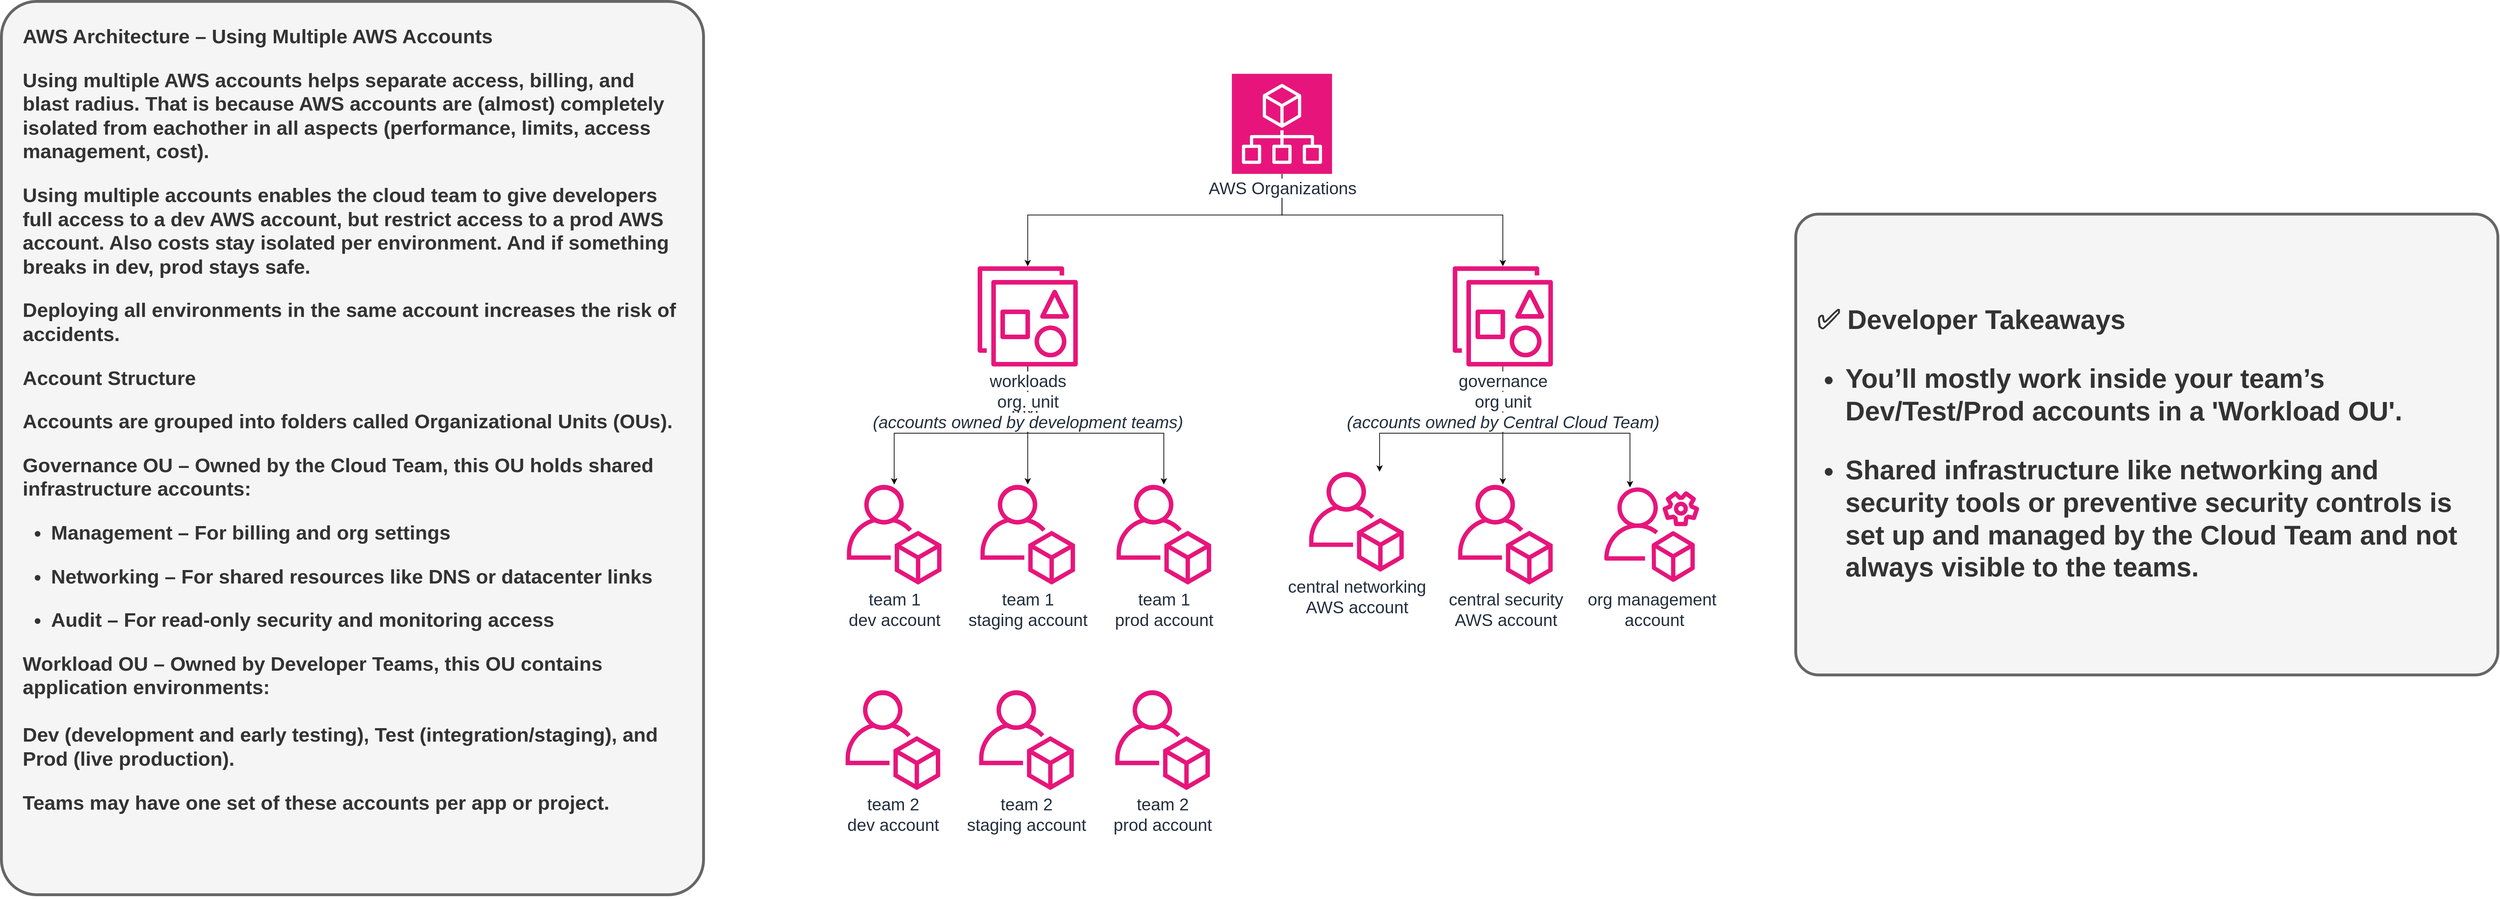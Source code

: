<mxfile version="27.1.3" pages="7">
  <diagram name="account structure" id="85j2dBTdEjeJWVgTCAml">
    <mxGraphModel dx="5101" dy="2826" grid="1" gridSize="10" guides="1" tooltips="1" connect="1" arrows="1" fold="1" page="1" pageScale="1" pageWidth="827" pageHeight="1169" math="0" shadow="0">
      <root>
        <mxCell id="0" />
        <mxCell id="1" value="Org structure" style="locked=1;" parent="0" />
        <mxCell id="MmJuiAPrky_wNMp2KEd6-6" value="" style="group;fontSize=24;" parent="1" vertex="1" connectable="0">
          <mxGeometry x="-660" y="-127.92" width="1204" height="1010.27" as="geometry" />
        </mxCell>
        <mxCell id="m-992s-pbf9lndgV1Aht-15" style="edgeStyle=orthogonalEdgeStyle;rounded=0;orthogonalLoop=1;jettySize=auto;html=1;fontSize=24;" parent="MmJuiAPrky_wNMp2KEd6-6" source="m-992s-pbf9lndgV1Aht-1" target="m-992s-pbf9lndgV1Aht-8" edge="1">
          <mxGeometry relative="1" as="geometry">
            <Array as="points">
              <mxPoint x="615.579" y="199.157" />
              <mxPoint x="257.095" y="199.157" />
            </Array>
          </mxGeometry>
        </mxCell>
        <mxCell id="m-992s-pbf9lndgV1Aht-16" style="edgeStyle=orthogonalEdgeStyle;rounded=0;orthogonalLoop=1;jettySize=auto;html=1;fontSize=24;" parent="MmJuiAPrky_wNMp2KEd6-6" source="m-992s-pbf9lndgV1Aht-1" target="m-992s-pbf9lndgV1Aht-7" edge="1">
          <mxGeometry relative="1" as="geometry">
            <Array as="points">
              <mxPoint x="615.579" y="199.157" />
              <mxPoint x="926.989" y="199.157" />
            </Array>
          </mxGeometry>
        </mxCell>
        <mxCell id="m-992s-pbf9lndgV1Aht-1" value="&lt;span style=&quot;background-color: light-dark(#ffffff, var(--ge-dark-color, #121212));&quot;&gt;AWS Organizations&lt;/span&gt;" style="sketch=0;points=[[0,0,0],[0.25,0,0],[0.5,0,0],[0.75,0,0],[1,0,0],[0,1,0],[0.25,1,0],[0.5,1,0],[0.75,1,0],[1,1,0],[0,0.25,0],[0,0.5,0],[0,0.75,0],[1,0.25,0],[1,0.5,0],[1,0.75,0]];points=[[0,0,0],[0.25,0,0],[0.5,0,0],[0.75,0,0],[1,0,0],[0,1,0],[0.25,1,0],[0.5,1,0],[0.75,1,0],[1,1,0],[0,0.25,0],[0,0.5,0],[0,0.75,0],[1,0.25,0],[1,0.5,0],[1,0.75,0]];outlineConnect=0;fontColor=#232F3E;fillColor=#E7157B;strokeColor=#ffffff;dashed=0;verticalLabelPosition=bottom;verticalAlign=top;align=center;html=1;fontSize=24;fontStyle=0;aspect=fixed;shape=mxgraph.aws4.resourceIcon;resIcon=mxgraph.aws4.organizations;" parent="MmJuiAPrky_wNMp2KEd6-6" vertex="1">
          <mxGeometry x="544.968" width="141.22" height="141.22" as="geometry" />
        </mxCell>
        <mxCell id="m-992s-pbf9lndgV1Aht-2" value="team 1&lt;br&gt;dev account" style="sketch=0;outlineConnect=0;fontColor=#232F3E;gradientColor=none;fillColor=#E7157B;strokeColor=none;dashed=0;verticalLabelPosition=bottom;verticalAlign=top;align=center;html=1;fontSize=24;fontStyle=0;aspect=fixed;pointerEvents=1;shape=mxgraph.aws4.organizations_account;" parent="MmJuiAPrky_wNMp2KEd6-6" vertex="1">
          <mxGeometry x="1.811" y="579.366" width="133.978" height="141.22" as="geometry" />
        </mxCell>
        <mxCell id="m-992s-pbf9lndgV1Aht-20" style="edgeStyle=orthogonalEdgeStyle;rounded=0;orthogonalLoop=1;jettySize=auto;html=1;fontSize=24;" parent="MmJuiAPrky_wNMp2KEd6-6" source="m-992s-pbf9lndgV1Aht-7" target="m-992s-pbf9lndgV1Aht-10" edge="1">
          <mxGeometry relative="1" as="geometry">
            <Array as="points">
              <mxPoint x="926.989" y="506.946" />
              <mxPoint x="753.179" y="506.946" />
            </Array>
          </mxGeometry>
        </mxCell>
        <mxCell id="m-992s-pbf9lndgV1Aht-21" style="edgeStyle=orthogonalEdgeStyle;rounded=0;orthogonalLoop=1;jettySize=auto;html=1;fontSize=24;" parent="MmJuiAPrky_wNMp2KEd6-6" source="m-992s-pbf9lndgV1Aht-7" target="m-992s-pbf9lndgV1Aht-11" edge="1">
          <mxGeometry relative="1" as="geometry">
            <Array as="points">
              <mxPoint x="926.989" y="579.366" />
              <mxPoint x="926.989" y="579.366" />
            </Array>
          </mxGeometry>
        </mxCell>
        <mxCell id="m-992s-pbf9lndgV1Aht-24" style="edgeStyle=orthogonalEdgeStyle;rounded=0;orthogonalLoop=1;jettySize=auto;html=1;fontSize=24;" parent="MmJuiAPrky_wNMp2KEd6-6" source="m-992s-pbf9lndgV1Aht-7" target="m-992s-pbf9lndgV1Aht-23" edge="1">
          <mxGeometry relative="1" as="geometry">
            <Array as="points">
              <mxPoint x="926.989" y="506.946" />
              <mxPoint x="1106.232" y="506.946" />
            </Array>
          </mxGeometry>
        </mxCell>
        <mxCell id="m-992s-pbf9lndgV1Aht-7" value="&lt;span style=&quot;background-color: light-dark(#ffffff, var(--ge-dark-color, #121212));&quot;&gt;governance&lt;br&gt;org unit &lt;br&gt;&lt;i&gt;(accounts owned by Central Cloud Team)&lt;/i&gt;&lt;/span&gt;" style="sketch=0;outlineConnect=0;fontColor=#232F3E;gradientColor=none;fillColor=#E7157B;strokeColor=none;dashed=0;verticalLabelPosition=bottom;verticalAlign=top;align=center;html=1;fontSize=24;fontStyle=0;aspect=fixed;pointerEvents=1;shape=mxgraph.aws4.organizations_organizational_unit2;" parent="MmJuiAPrky_wNMp2KEd6-6" vertex="1">
          <mxGeometry x="856.379" y="271.578" width="141.22" height="141.22" as="geometry" />
        </mxCell>
        <mxCell id="m-992s-pbf9lndgV1Aht-17" style="edgeStyle=orthogonalEdgeStyle;rounded=0;orthogonalLoop=1;jettySize=auto;html=1;fontSize=24;" parent="MmJuiAPrky_wNMp2KEd6-6" source="m-992s-pbf9lndgV1Aht-8" target="m-992s-pbf9lndgV1Aht-2" edge="1">
          <mxGeometry relative="1" as="geometry">
            <Array as="points">
              <mxPoint x="257.095" y="506.946" />
              <mxPoint x="68.8" y="506.946" />
            </Array>
          </mxGeometry>
        </mxCell>
        <mxCell id="m-992s-pbf9lndgV1Aht-18" style="edgeStyle=orthogonalEdgeStyle;rounded=0;orthogonalLoop=1;jettySize=auto;html=1;fontSize=24;" parent="MmJuiAPrky_wNMp2KEd6-6" source="m-992s-pbf9lndgV1Aht-8" target="m-992s-pbf9lndgV1Aht-13" edge="1">
          <mxGeometry relative="1" as="geometry" />
        </mxCell>
        <mxCell id="m-992s-pbf9lndgV1Aht-19" style="edgeStyle=orthogonalEdgeStyle;rounded=0;orthogonalLoop=1;jettySize=auto;html=1;fontSize=24;" parent="MmJuiAPrky_wNMp2KEd6-6" source="m-992s-pbf9lndgV1Aht-8" target="m-992s-pbf9lndgV1Aht-14" edge="1">
          <mxGeometry relative="1" as="geometry">
            <Array as="points">
              <mxPoint x="257.095" y="506.946" />
              <mxPoint x="449.011" y="506.946" />
            </Array>
          </mxGeometry>
        </mxCell>
        <mxCell id="MmJuiAPrky_wNMp2KEd6-5" value="Text" style="edgeLabel;html=1;align=center;verticalAlign=middle;resizable=0;points=[];fontSize=24;" parent="m-992s-pbf9lndgV1Aht-19" vertex="1" connectable="0">
          <mxGeometry x="-0.638" y="-6" relative="1" as="geometry">
            <mxPoint as="offset" />
          </mxGeometry>
        </mxCell>
        <mxCell id="m-992s-pbf9lndgV1Aht-8" value="&lt;span style=&quot;background-color: light-dark(#ffffff, var(--ge-dark-color, #121212));&quot;&gt;workloads &lt;br&gt;org. unit&lt;br&gt;&lt;i&gt;(accounts owned by development teams)&lt;/i&gt;&lt;/span&gt;" style="sketch=0;outlineConnect=0;fontColor=#232F3E;gradientColor=none;fillColor=#E7157B;strokeColor=none;dashed=0;verticalLabelPosition=bottom;verticalAlign=top;align=center;html=1;fontSize=24;fontStyle=0;aspect=fixed;pointerEvents=1;shape=mxgraph.aws4.organizations_organizational_unit2;" parent="MmJuiAPrky_wNMp2KEd6-6" vertex="1">
          <mxGeometry x="186.484" y="271.578" width="141.22" height="141.22" as="geometry" />
        </mxCell>
        <mxCell id="m-992s-pbf9lndgV1Aht-10" value="central networking &lt;br&gt;AWS account" style="sketch=0;outlineConnect=0;fontColor=#232F3E;gradientColor=none;fillColor=#E7157B;strokeColor=none;dashed=0;verticalLabelPosition=bottom;verticalAlign=top;align=center;html=1;fontSize=24;fontStyle=0;aspect=fixed;pointerEvents=1;shape=mxgraph.aws4.organizations_account;" parent="MmJuiAPrky_wNMp2KEd6-6" vertex="1">
          <mxGeometry x="653.6" y="561.261" width="133.978" height="141.22" as="geometry" />
        </mxCell>
        <mxCell id="m-992s-pbf9lndgV1Aht-11" value="central security &lt;br&gt;AWS account" style="sketch=0;outlineConnect=0;fontColor=#232F3E;gradientColor=none;fillColor=#E7157B;strokeColor=none;dashed=0;verticalLabelPosition=bottom;verticalAlign=top;align=center;html=1;fontSize=24;fontStyle=0;aspect=fixed;pointerEvents=1;shape=mxgraph.aws4.organizations_account;" parent="MmJuiAPrky_wNMp2KEd6-6" vertex="1">
          <mxGeometry x="863.621" y="579.366" width="133.978" height="141.22" as="geometry" />
        </mxCell>
        <mxCell id="m-992s-pbf9lndgV1Aht-13" value="team 1&lt;br&gt;staging account" style="sketch=0;outlineConnect=0;fontColor=#232F3E;gradientColor=none;fillColor=#E7157B;strokeColor=none;dashed=0;verticalLabelPosition=bottom;verticalAlign=top;align=center;html=1;fontSize=24;fontStyle=0;aspect=fixed;pointerEvents=1;shape=mxgraph.aws4.organizations_account;" parent="MmJuiAPrky_wNMp2KEd6-6" vertex="1">
          <mxGeometry x="190.105" y="579.366" width="133.978" height="141.22" as="geometry" />
        </mxCell>
        <mxCell id="m-992s-pbf9lndgV1Aht-14" value="team 1&lt;br&gt;prod account" style="sketch=0;outlineConnect=0;fontColor=#232F3E;gradientColor=none;fillColor=#E7157B;strokeColor=none;dashed=0;verticalLabelPosition=bottom;verticalAlign=top;align=center;html=1;fontSize=24;fontStyle=0;aspect=fixed;pointerEvents=1;shape=mxgraph.aws4.organizations_account;" parent="MmJuiAPrky_wNMp2KEd6-6" vertex="1">
          <mxGeometry x="382.021" y="579.366" width="133.978" height="141.22" as="geometry" />
        </mxCell>
        <mxCell id="m-992s-pbf9lndgV1Aht-23" value="org management&lt;br&gt;&amp;nbsp;account" style="sketch=0;outlineConnect=0;fontColor=#232F3E;gradientColor=none;fillColor=#E7157B;strokeColor=none;dashed=0;verticalLabelPosition=bottom;verticalAlign=top;align=center;html=1;fontSize=24;fontStyle=0;aspect=fixed;pointerEvents=1;shape=mxgraph.aws4.organizations_management_account;" parent="MmJuiAPrky_wNMp2KEd6-6" vertex="1">
          <mxGeometry x="1070.021" y="579.366" width="133.978" height="141.22" as="geometry" />
        </mxCell>
        <mxCell id="MmJuiAPrky_wNMp2KEd6-1" value="team 2&lt;br&gt;dev account" style="sketch=0;outlineConnect=0;fontColor=#232F3E;gradientColor=none;fillColor=#E7157B;strokeColor=none;dashed=0;verticalLabelPosition=bottom;verticalAlign=top;align=center;html=1;fontSize=24;fontStyle=0;aspect=fixed;pointerEvents=1;shape=mxgraph.aws4.organizations_account;" parent="MmJuiAPrky_wNMp2KEd6-6" vertex="1">
          <mxGeometry y="869.049" width="133.978" height="141.22" as="geometry" />
        </mxCell>
        <mxCell id="MmJuiAPrky_wNMp2KEd6-2" value="team 2&lt;br&gt;staging account" style="sketch=0;outlineConnect=0;fontColor=#232F3E;gradientColor=none;fillColor=#E7157B;strokeColor=none;dashed=0;verticalLabelPosition=bottom;verticalAlign=top;align=center;html=1;fontSize=24;fontStyle=0;aspect=fixed;pointerEvents=1;shape=mxgraph.aws4.organizations_account;" parent="MmJuiAPrky_wNMp2KEd6-6" vertex="1">
          <mxGeometry x="188.295" y="869.049" width="133.978" height="141.22" as="geometry" />
        </mxCell>
        <mxCell id="MmJuiAPrky_wNMp2KEd6-3" value="team 2&lt;br&gt;prod account" style="sketch=0;outlineConnect=0;fontColor=#232F3E;gradientColor=none;fillColor=#E7157B;strokeColor=none;dashed=0;verticalLabelPosition=bottom;verticalAlign=top;align=center;html=1;fontSize=24;fontStyle=0;aspect=fixed;pointerEvents=1;shape=mxgraph.aws4.organizations_account;" parent="MmJuiAPrky_wNMp2KEd6-6" vertex="1">
          <mxGeometry x="380.211" y="869.049" width="133.978" height="141.22" as="geometry" />
        </mxCell>
        <mxCell id="wZU1EFgH8yGKHLjDBOl6-1" value="textbox" parent="0" />
        <mxCell id="wZU1EFgH8yGKHLjDBOl6-2" value="&lt;h1 style=&quot;margin-top: 0px;&quot;&gt;&lt;p data-end=&quot;243&quot; data-start=&quot;190&quot;&gt;&lt;strong data-end=&quot;243&quot; data-start=&quot;190&quot;&gt;AWS Architecture – Using Multiple AWS Accounts&lt;/strong&gt;&lt;/p&gt;&lt;p data-end=&quot;334&quot; data-start=&quot;245&quot;&gt;Using multiple AWS accounts helps separate &lt;strong data-end=&quot;298&quot; data-start=&quot;288&quot;&gt;access&lt;/strong&gt;, &lt;strong data-end=&quot;311&quot; data-start=&quot;300&quot;&gt;billing&lt;/strong&gt;, and &lt;strong data-end=&quot;333&quot; data-start=&quot;317&quot;&gt;blast radius&lt;/strong&gt;. That is because AWS accounts are (almost) completely isolated from eachother in all aspects (performance, limits, access management, cost).&amp;nbsp;&lt;/p&gt;&lt;p data-end=&quot;491&quot; data-start=&quot;336&quot;&gt;Using multiple accounts enables the cloud team to give developers full access to a&amp;nbsp;&lt;strong data-end=&quot;378&quot; data-start=&quot;371&quot;&gt;dev AWS account&lt;/strong&gt;, but restrict access to a&amp;nbsp;&lt;strong data-end=&quot;396&quot; data-start=&quot;388&quot;&gt;prod AWS account&lt;/strong&gt;. Also costs stay isolated per environment. And if something breaks in &lt;strong data-end=&quot;469&quot; data-start=&quot;462&quot;&gt;dev&lt;/strong&gt;, &lt;strong data-end=&quot;479&quot; data-start=&quot;471&quot;&gt;prod&lt;/strong&gt; stays safe.&lt;/p&gt;&lt;p data-end=&quot;572&quot; data-start=&quot;493&quot;&gt;Deploying all environments in the same account increases the risk of accidents.&lt;/p&gt;&lt;p data-end=&quot;604&quot; data-start=&quot;579&quot;&gt;&lt;strong data-end=&quot;604&quot; data-start=&quot;579&quot;&gt;Account Structure&lt;/strong&gt;&lt;/p&gt;&lt;p data-end=&quot;678&quot; data-start=&quot;606&quot;&gt;Accounts are grouped into folders called &lt;strong data-end=&quot;677&quot; data-start=&quot;647&quot;&gt;Organizational Units (OUs)&lt;/strong&gt;.&lt;/p&gt;&lt;p data-end=&quot;774&quot; data-start=&quot;680&quot;&gt;&lt;strong data-end=&quot;697&quot; data-start=&quot;680&quot;&gt;Governance OU&lt;/strong&gt; – Owned by the &lt;strong data-end=&quot;727&quot; data-start=&quot;713&quot;&gt;Cloud Team&lt;/strong&gt;, this OU holds shared infrastructure accounts:&lt;/p&gt;&lt;ul data-end=&quot;954&quot; data-start=&quot;775&quot;&gt;&lt;li data-end=&quot;824&quot; data-start=&quot;775&quot;&gt;&lt;p data-end=&quot;824&quot; data-start=&quot;777&quot;&gt;&lt;strong data-end=&quot;791&quot; data-start=&quot;777&quot;&gt;Management&lt;/strong&gt; – For billing and org settings&lt;/p&gt;&lt;/li&gt;&lt;li data-end=&quot;895&quot; data-start=&quot;825&quot;&gt;&lt;p data-end=&quot;895&quot; data-start=&quot;827&quot;&gt;&lt;strong data-end=&quot;841&quot; data-start=&quot;827&quot;&gt;Networking&lt;/strong&gt; – For shared resources like DNS or datacenter links&lt;/p&gt;&lt;/li&gt;&lt;li data-end=&quot;954&quot; data-start=&quot;896&quot;&gt;&lt;p data-end=&quot;954&quot; data-start=&quot;898&quot;&gt;&lt;strong data-end=&quot;907&quot; data-start=&quot;898&quot;&gt;Audit&lt;/strong&gt; – For read-only security and monitoring access&lt;/p&gt;&lt;/li&gt;&lt;/ul&gt;&lt;p data-end=&quot;1153&quot; data-start=&quot;956&quot;&gt;&lt;strong data-end=&quot;971&quot; data-start=&quot;956&quot;&gt;Workload OU&lt;/strong&gt; – Owned by &lt;strong data-end=&quot;1002&quot; data-start=&quot;983&quot;&gt;Developer Teams&lt;/strong&gt;, this OU contains application environments:&lt;br data-end=&quot;1049&quot; data-start=&quot;1046&quot;&gt;&lt;br&gt;&lt;strong data-end=&quot;1056&quot; data-start=&quot;1049&quot;&gt;Dev&lt;/strong&gt; (development and early testing), &lt;strong data-end=&quot;1098&quot; data-start=&quot;1090&quot;&gt;Test&lt;/strong&gt; (integration/staging), and &lt;strong data-end=&quot;1134&quot; data-start=&quot;1126&quot;&gt;Prod&lt;/strong&gt; (live production).&lt;/p&gt;&lt;p data-end=&quot;1215&quot; data-start=&quot;1155&quot;&gt;Teams may have one set of these accounts per app or project.&lt;/p&gt;&lt;/h1&gt;" style="text;html=1;whiteSpace=wrap;overflow=hidden;rounded=1;fillColor=#f5f5f5;fontColor=#333333;strokeColor=#666666;strokeWidth=4;perimeterSpacing=0;arcSize=5;spacing=0;spacingLeft=30;spacingRight=30;fontSize=14;" parent="wZU1EFgH8yGKHLjDBOl6-1" vertex="1">
          <mxGeometry x="-1850" y="-230" width="990" height="1260" as="geometry" />
        </mxCell>
        <mxCell id="wZU1EFgH8yGKHLjDBOl6-3" value="&lt;h1 style=&quot;margin-top: 0px;&quot;&gt;&lt;p&gt;&lt;br&gt;&lt;/p&gt;&lt;p&gt;&lt;strong&gt;✅ Developer Takeaways&lt;/strong&gt;&lt;/p&gt;&lt;ul&gt;&lt;li&gt;&lt;p&gt;You’ll mostly work inside your &lt;strong&gt;team’s Dev/Test/Prod accounts&lt;/strong&gt; in a &#39;Workload OU&#39;.&lt;/p&gt;&lt;/li&gt;&lt;li&gt;&lt;p&gt;Shared infrastructure like networking and security tools or preventive security controls is &lt;strong&gt;set up and managed by the Cloud Team &lt;/strong&gt;and not always visible to the teams.&lt;/p&gt;&lt;/li&gt;&lt;/ul&gt;&lt;/h1&gt;" style="text;html=1;whiteSpace=wrap;overflow=hidden;rounded=1;fillColor=#f5f5f5;fontColor=#333333;strokeColor=#666666;strokeWidth=4;perimeterSpacing=0;arcSize=5;spacing=0;spacingLeft=30;spacingRight=30;fontSize=19;" parent="wZU1EFgH8yGKHLjDBOl6-1" vertex="1">
          <mxGeometry x="680" y="70" width="990" height="650" as="geometry" />
        </mxCell>
      </root>
    </mxGraphModel>
  </diagram>
  <diagram id="FUGytdyZ8HRWzfljV8M1" name="account baselining">
    <mxGraphModel dx="4274" dy="1657" grid="1" gridSize="10" guides="1" tooltips="1" connect="1" arrows="1" fold="1" page="1" pageScale="1" pageWidth="827" pageHeight="1169" math="0" shadow="0">
      <root>
        <mxCell id="0" />
        <mxCell id="1" style="locked=1;" parent="0" />
        <mxCell id="lpA3bPfUD1DCDSc6YLWP-1" value="&lt;font style=&quot;font-size: 26px;&quot;&gt;&lt;b&gt;AWS Account&lt;/b&gt;&lt;/font&gt;" style="points=[[0,0],[0.25,0],[0.5,0],[0.75,0],[1,0],[1,0.25],[1,0.5],[1,0.75],[1,1],[0.75,1],[0.5,1],[0.25,1],[0,1],[0,0.75],[0,0.5],[0,0.25]];outlineConnect=0;gradientColor=none;html=1;whiteSpace=wrap;fontSize=12;fontStyle=0;container=1;pointerEvents=0;collapsible=0;recursiveResize=0;shape=mxgraph.aws4.group;grIcon=mxgraph.aws4.group_account;strokeColor=#CD2264;fillColor=none;verticalAlign=top;align=left;spacingLeft=30;fontColor=#CD2264;dashed=0;" parent="1" vertex="1">
          <mxGeometry x="-190" y="240" width="720" height="860" as="geometry" />
        </mxCell>
        <mxCell id="lpA3bPfUD1DCDSc6YLWP-4" value="AWS config &lt;br&gt;aggregator" style="sketch=0;points=[[0,0,0],[0.25,0,0],[0.5,0,0],[0.75,0,0],[1,0,0],[0,1,0],[0.25,1,0],[0.5,1,0],[0.75,1,0],[1,1,0],[0,0.25,0],[0,0.5,0],[0,0.75,0],[1,0.25,0],[1,0.5,0],[1,0.75,0]];points=[[0,0,0],[0.25,0,0],[0.5,0,0],[0.75,0,0],[1,0,0],[0,1,0],[0.25,1,0],[0.5,1,0],[0.75,1,0],[1,1,0],[0,0.25,0],[0,0.5,0],[0,0.75,0],[1,0.25,0],[1,0.5,0],[1,0.75,0]];outlineConnect=0;fontColor=#232F3E;fillColor=#E7157B;strokeColor=#ffffff;dashed=0;verticalLabelPosition=bottom;verticalAlign=top;align=center;html=1;fontSize=12;fontStyle=0;aspect=fixed;shape=mxgraph.aws4.resourceIcon;resIcon=mxgraph.aws4.config;" parent="lpA3bPfUD1DCDSc6YLWP-1" vertex="1">
          <mxGeometry x="200" y="120" width="78" height="78" as="geometry" />
        </mxCell>
        <mxCell id="lpA3bPfUD1DCDSc6YLWP-6" value="AWS config &lt;br&gt;rules" style="sketch=0;points=[[0,0,0],[0.25,0,0],[0.5,0,0],[0.75,0,0],[1,0,0],[0,1,0],[0.25,1,0],[0.5,1,0],[0.75,1,0],[1,1,0],[0,0.25,0],[0,0.5,0],[0,0.75,0],[1,0.25,0],[1,0.5,0],[1,0.75,0]];points=[[0,0,0],[0.25,0,0],[0.5,0,0],[0.75,0,0],[1,0,0],[0,1,0],[0.25,1,0],[0.5,1,0],[0.75,1,0],[1,1,0],[0,0.25,0],[0,0.5,0],[0,0.75,0],[1,0.25,0],[1,0.5,0],[1,0.75,0]];outlineConnect=0;fontColor=#232F3E;fillColor=#E7157B;strokeColor=#ffffff;dashed=0;verticalLabelPosition=bottom;verticalAlign=top;align=center;html=1;fontSize=12;fontStyle=0;aspect=fixed;shape=mxgraph.aws4.resourceIcon;resIcon=mxgraph.aws4.config;" parent="lpA3bPfUD1DCDSc6YLWP-1" vertex="1">
          <mxGeometry x="200" y="250" width="78" height="78" as="geometry" />
        </mxCell>
        <mxCell id="lpA3bPfUD1DCDSc6YLWP-7" value="AWS Security Hub" style="sketch=0;points=[[0,0,0],[0.25,0,0],[0.5,0,0],[0.75,0,0],[1,0,0],[0,1,0],[0.25,1,0],[0.5,1,0],[0.75,1,0],[1,1,0],[0,0.25,0],[0,0.5,0],[0,0.75,0],[1,0.25,0],[1,0.5,0],[1,0.75,0]];outlineConnect=0;fontColor=#232F3E;fillColor=#DD344C;strokeColor=#ffffff;dashed=0;verticalLabelPosition=bottom;verticalAlign=top;align=center;html=1;fontSize=12;fontStyle=0;aspect=fixed;shape=mxgraph.aws4.resourceIcon;resIcon=mxgraph.aws4.security_hub;" parent="lpA3bPfUD1DCDSc6YLWP-1" vertex="1">
          <mxGeometry x="200" y="380" width="78" height="78" as="geometry" />
        </mxCell>
        <mxCell id="lpA3bPfUD1DCDSc6YLWP-8" value="AWS SNS&lt;br&gt;- Topic for notifications" style="sketch=0;points=[[0,0,0],[0.25,0,0],[0.5,0,0],[0.75,0,0],[1,0,0],[0,1,0],[0.25,1,0],[0.5,1,0],[0.75,1,0],[1,1,0],[0,0.25,0],[0,0.5,0],[0,0.75,0],[1,0.25,0],[1,0.5,0],[1,0.75,0]];outlineConnect=0;fontColor=#232F3E;fillColor=#E7157B;strokeColor=#ffffff;dashed=0;verticalLabelPosition=bottom;verticalAlign=top;align=center;html=1;fontSize=12;fontStyle=0;aspect=fixed;shape=mxgraph.aws4.resourceIcon;resIcon=mxgraph.aws4.sns;" parent="lpA3bPfUD1DCDSc6YLWP-1" vertex="1">
          <mxGeometry x="200" y="513" width="78" height="78" as="geometry" />
        </mxCell>
        <mxCell id="lpA3bPfUD1DCDSc6YLWP-14" value="" style="group;fontStyle=4" parent="lpA3bPfUD1DCDSc6YLWP-1" vertex="1" connectable="0">
          <mxGeometry x="370" y="120" width="79" height="431" as="geometry" />
        </mxCell>
        <mxCell id="lpA3bPfUD1DCDSc6YLWP-9" value="AWS Budgets" style="sketch=0;points=[[0,0,0],[0.25,0,0],[0.5,0,0],[0.75,0,0],[1,0,0],[0,1,0],[0.25,1,0],[0.5,1,0],[0.75,1,0],[1,1,0],[0,0.25,0],[0,0.5,0],[0,0.75,0],[1,0.25,0],[1,0.5,0],[1,0.75,0]];outlineConnect=0;fontColor=#232F3E;fillColor=#7AA116;strokeColor=#ffffff;dashed=0;verticalLabelPosition=bottom;verticalAlign=top;align=center;html=1;fontSize=12;fontStyle=0;aspect=fixed;shape=mxgraph.aws4.resourceIcon;resIcon=mxgraph.aws4.budgets_2;" parent="lpA3bPfUD1DCDSc6YLWP-14" vertex="1">
          <mxGeometry x="1" y="130" width="78" height="78" as="geometry" />
        </mxCell>
        <mxCell id="lpA3bPfUD1DCDSc6YLWP-10" value="AWS Cost Explorer" style="sketch=0;points=[[0,0,0],[0.25,0,0],[0.5,0,0],[0.75,0,0],[1,0,0],[0,1,0],[0.25,1,0],[0.5,1,0],[0.75,1,0],[1,1,0],[0,0.25,0],[0,0.5,0],[0,0.75,0],[1,0.25,0],[1,0.5,0],[1,0.75,0]];outlineConnect=0;fontColor=#232F3E;fillColor=#7AA116;strokeColor=#ffffff;dashed=0;verticalLabelPosition=bottom;verticalAlign=top;align=center;html=1;fontSize=12;fontStyle=0;aspect=fixed;shape=mxgraph.aws4.resourceIcon;resIcon=mxgraph.aws4.cost_explorer;" parent="lpA3bPfUD1DCDSc6YLWP-14" vertex="1">
          <mxGeometry width="78" height="78" as="geometry" />
        </mxCell>
        <mxCell id="lpA3bPfUD1DCDSc6YLWP-11" value="AWS CloudTrail" style="sketch=0;points=[[0,0,0],[0.25,0,0],[0.5,0,0],[0.75,0,0],[1,0,0],[0,1,0],[0.25,1,0],[0.5,1,0],[0.75,1,0],[1,1,0],[0,0.25,0],[0,0.5,0],[0,0.75,0],[1,0.25,0],[1,0.5,0],[1,0.75,0]];points=[[0,0,0],[0.25,0,0],[0.5,0,0],[0.75,0,0],[1,0,0],[0,1,0],[0.25,1,0],[0.5,1,0],[0.75,1,0],[1,1,0],[0,0.25,0],[0,0.5,0],[0,0.75,0],[1,0.25,0],[1,0.5,0],[1,0.75,0]];outlineConnect=0;fontColor=#232F3E;fillColor=#E7157B;strokeColor=#ffffff;dashed=0;verticalLabelPosition=bottom;verticalAlign=top;align=center;html=1;fontSize=12;fontStyle=0;aspect=fixed;shape=mxgraph.aws4.resourceIcon;resIcon=mxgraph.aws4.cloudtrail;" parent="lpA3bPfUD1DCDSc6YLWP-14" vertex="1">
          <mxGeometry y="260" width="78" height="78" as="geometry" />
        </mxCell>
        <mxCell id="lpA3bPfUD1DCDSc6YLWP-12" value="Networking&lt;br&gt;AWS VPC&lt;br&gt;AWS Route53 (DNS)&lt;br&gt;AWS Transit Gateway &lt;br&gt;(connect to on-prem)" style="sketch=0;points=[[0,0,0],[0.25,0,0],[0.5,0,0],[0.75,0,0],[1,0,0],[0,1,0],[0.25,1,0],[0.5,1,0],[0.75,1,0],[1,1,0],[0,0.25,0],[0,0.5,0],[0,0.75,0],[1,0.25,0],[1,0.5,0],[1,0.75,0]];outlineConnect=0;fontColor=#232F3E;fillColor=#8C4FFF;strokeColor=#ffffff;dashed=0;verticalLabelPosition=bottom;verticalAlign=top;align=center;html=1;fontSize=12;fontStyle=0;aspect=fixed;shape=mxgraph.aws4.resourceIcon;resIcon=mxgraph.aws4.vpc;" parent="lpA3bPfUD1DCDSc6YLWP-1" vertex="1">
          <mxGeometry x="370" y="520" width="78" height="78" as="geometry" />
        </mxCell>
        <mxCell id="lpA3bPfUD1DCDSc6YLWP-19" value="&lt;font style=&quot;font-size: 29px;&quot;&gt;&lt;b&gt;baseline resources&lt;/b&gt;&lt;/font&gt;" style="fillColor=none;strokeColor=#5A6C86;verticalAlign=top;fontStyle=0;fontColor=#5A6C86;whiteSpace=wrap;html=1;" parent="lpA3bPfUD1DCDSc6YLWP-1" vertex="1">
          <mxGeometry x="160" y="70" width="360" height="616" as="geometry" />
        </mxCell>
        <mxCell id="lpA3bPfUD1DCDSc6YLWP-20" value="" style="group;" parent="lpA3bPfUD1DCDSc6YLWP-1" vertex="1" connectable="0">
          <mxGeometry x="150" y="730" width="400" height="130" as="geometry" />
        </mxCell>
        <mxCell id="lpA3bPfUD1DCDSc6YLWP-15" value="&lt;font style=&quot;font-size: 25px;&quot;&gt;&lt;b&gt;your actual workload resources&lt;/b&gt;&lt;/font&gt;" style="fillColor=none;strokeColor=default;verticalAlign=top;fontStyle=0;fontColor=#5A6C86;whiteSpace=wrap;html=1;opacity=50;" parent="lpA3bPfUD1DCDSc6YLWP-20" vertex="1">
          <mxGeometry width="400" height="130" as="geometry" />
        </mxCell>
        <mxCell id="lpA3bPfUD1DCDSc6YLWP-16" value="" style="sketch=0;points=[[0,0,0],[0.25,0,0],[0.5,0,0],[0.75,0,0],[1,0,0],[0,1,0],[0.25,1,0],[0.5,1,0],[0.75,1,0],[1,1,0],[0,0.25,0],[0,0.5,0],[0,0.75,0],[1,0.25,0],[1,0.5,0],[1,0.75,0]];outlineConnect=0;fontColor=#232F3E;fillColor=#ED7100;strokeColor=#ffffff;dashed=0;verticalLabelPosition=bottom;verticalAlign=top;align=center;html=1;fontSize=12;fontStyle=0;aspect=fixed;shape=mxgraph.aws4.resourceIcon;resIcon=mxgraph.aws4.lambda;opacity=50;" parent="lpA3bPfUD1DCDSc6YLWP-20" vertex="1">
          <mxGeometry x="11.111" y="40" width="78" height="78" as="geometry" />
        </mxCell>
        <mxCell id="lpA3bPfUD1DCDSc6YLWP-17" value="" style="sketch=0;points=[[0,0,0],[0.25,0,0],[0.5,0,0],[0.75,0,0],[1,0,0],[0,1,0],[0.25,1,0],[0.5,1,0],[0.75,1,0],[1,1,0],[0,0.25,0],[0,0.5,0],[0,0.75,0],[1,0.25,0],[1,0.5,0],[1,0.75,0]];outlineConnect=0;fontColor=#232F3E;fillColor=#ED7100;strokeColor=#ffffff;dashed=0;verticalLabelPosition=bottom;verticalAlign=top;align=center;html=1;fontSize=12;fontStyle=0;aspect=fixed;shape=mxgraph.aws4.resourceIcon;resIcon=mxgraph.aws4.ec2;opacity=50;" parent="lpA3bPfUD1DCDSc6YLWP-20" vertex="1">
          <mxGeometry x="288.889" y="40" width="78" height="78" as="geometry" />
        </mxCell>
        <mxCell id="lpA3bPfUD1DCDSc6YLWP-18" value="" style="sketch=0;points=[[0,0,0],[0.25,0,0],[0.5,0,0],[0.75,0,0],[1,0,0],[0,1,0],[0.25,1,0],[0.5,1,0],[0.75,1,0],[1,1,0],[0,0.25,0],[0,0.5,0],[0,0.75,0],[1,0.25,0],[1,0.5,0],[1,0.75,0]];outlineConnect=0;fontColor=#232F3E;fillColor=#C925D1;strokeColor=#ffffff;dashed=0;verticalLabelPosition=bottom;verticalAlign=top;align=center;html=1;fontSize=12;fontStyle=0;aspect=fixed;shape=mxgraph.aws4.resourceIcon;resIcon=mxgraph.aws4.rds;opacity=50;" parent="lpA3bPfUD1DCDSc6YLWP-20" vertex="1">
          <mxGeometry x="144.444" y="40" width="78" height="78" as="geometry" />
        </mxCell>
        <mxCell id="yU_8fCdCkggGm4z5NWsT-1" value="textbox" parent="0" />
        <mxCell id="yU_8fCdCkggGm4z5NWsT-2" value="&lt;h1 style=&quot;margin-top: 0px;&quot;&gt;Baselining AWS accounts&lt;/h1&gt;&lt;h1 style=&quot;margin-top: 0px;&quot;&gt;&lt;span style=&quot;font-weight: normal;&quot;&gt;Accounts are filled with baseline resources to avoid chaos. A baseline ensures that every AWS account—whether for dev or prod—has a standard set of security, logging, and budget tools from day one. This prevents surprises, helps with troubleshooting, and keeps you out of trouble with auditors or the cloud team.&lt;/span&gt;&lt;/h1&gt;&lt;h1 style=&quot;margin-top: 0px;&quot;&gt;&lt;span style=&quot;font-weight: normal;&quot;&gt;Without a baseline, you&#39;d have to set up logging, cost alerts, and security checks manually. Worse, something might go unnoticed—like a public S3 bucket or a $10k mistake.&lt;/span&gt;&lt;/h1&gt;&lt;h1 style=&quot;margin-top: 0px;&quot;&gt;What’s in a typical baseline?&lt;/h1&gt;&lt;h1 style=&quot;margin-top: 0px;&quot;&gt;&lt;span style=&quot;font-weight: normal;&quot;&gt;Almost all orgs apply these services automatically when an account is created:&lt;/span&gt;&lt;/h1&gt;&lt;h1 style=&quot;margin-top: 0px;&quot;&gt;&lt;ul&gt;&lt;li&gt;&lt;span style=&quot;font-weight: normal;&quot;&gt;AWS Config Aggregator – Lets the cloud team see how resources (like EC2 or S3 Buckets) change over time across all accounts, so they can spot issues or help troubleshoot.&lt;/span&gt;&lt;/li&gt;&lt;li&gt;&lt;span style=&quot;font-weight: normal;&quot;&gt;AWS Config Rules – Set rule-based alerts when resources are not configured correctly (e.g. EBS Volume without encryption).&lt;/span&gt;&lt;/li&gt;&lt;li&gt;&lt;span style=&quot;font-weight: normal;&quot;&gt;Security Hub – Shows a security score and findings based on AWS best practices (e.g. don&#39;t give full Admin Access to AWS resources)&lt;/span&gt;&lt;/li&gt;&lt;li&gt;&lt;span style=&quot;font-weight: normal;&quot;&gt;GuardDuty – Detects threats like unusual API calls or port scanning.&lt;/span&gt;&lt;/li&gt;&lt;li&gt;&lt;span style=&quot;font-weight: normal;&quot;&gt;CloudTrail – Logs all API activity in the account (who did what, when).&lt;/span&gt;&lt;/li&gt;&lt;li&gt;&lt;span style=&quot;font-weight: normal;&quot;&gt;Budgets &amp;amp; Cost Anomalies – Sends alerts if costs spike unexpectedly.&lt;/span&gt;&lt;/li&gt;&lt;li&gt;&lt;span style=&quot;font-weight: normal;&quot;&gt;SNS Topics for Alerts – Centralized alerting pipeline (e.g. connects to Slack/email when an alert occurs).&lt;/span&gt;&lt;/li&gt;&lt;li&gt;&lt;span style=&quot;font-weight: normal;&quot;&gt;(Optional) Networking infrastructure – For standardized, or centralized networking. Sometimes left to developers.&lt;/span&gt;&lt;/li&gt;&lt;/ul&gt;&lt;/h1&gt;&lt;h1 style=&quot;margin-top: 0px;&quot;&gt;&lt;span style=&quot;font-weight: normal;&quot;&gt;The cloud team usually maintains such infra, and typically much more (firewall rules etc.) this so you can focus on building.&lt;/span&gt;&lt;/h1&gt;&lt;h1 style=&quot;margin-top: 0px;&quot;&gt;&lt;br&gt;&lt;/h1&gt;" style="text;html=1;whiteSpace=wrap;overflow=hidden;rounded=1;fillColor=#f5f5f5;fontColor=#333333;strokeColor=#666666;arcSize=8;spacingLeft=30;spacingBottom=30;container=1;spacingTop=30;spacingRight=10;" vertex="1" parent="yU_8fCdCkggGm4z5NWsT-1">
          <mxGeometry x="-950" y="100" width="700" height="1210" as="geometry" />
        </mxCell>
        <mxCell id="yU_8fCdCkggGm4z5NWsT-3" value="&lt;h1 style=&quot;forced-color-adjust: none; margin-top: 0px;&quot;&gt;✅ Developer Takeaway&lt;/h1&gt;&lt;h1 style=&quot;forced-color-adjust: none; margin-top: 0px;&quot;&gt;&lt;span style=&quot;forced-color-adjust: none; font-weight: normal;&quot;&gt;You don’t need to set these up yourself, but you need to learn to use them! The cloud team is watching what happens in your account, but it is YOUR responsibility when a security finding happens to act on it, and know where to find the correct information.&amp;nbsp;&lt;br&gt;&lt;br&gt;Cloud teams don&#39;t want you to disable these services, and sometimes prevent disabling them by implementing policies in their management AWS account.&amp;nbsp;&lt;/span&gt;&lt;/h1&gt;&lt;h1 style=&quot;forced-color-adjust: none; margin-top: 0px;&quot;&gt;&lt;span style=&quot;forced-color-adjust: none; font-weight: normal;&quot;&gt;Follow&amp;nbsp; the cloud team&#39;s rules and optional tagging policies to avoid confusion, alerts, or unnecessary cost.&lt;/span&gt;&lt;/h1&gt;&lt;h1 style=&quot;forced-color-adjust: none; margin-top: 0px;&quot;&gt;&lt;br style=&quot;forced-color-adjust: none; color: rgb(0, 0, 0); font-family: Helvetica; font-size: 24px; font-style: normal; font-variant-ligatures: normal; font-variant-caps: normal; font-weight: 700; letter-spacing: normal; orphans: 2; text-align: left; text-indent: 0px; text-transform: none; widows: 2; word-spacing: 0px; -webkit-text-stroke-width: 0px; white-space: normal; background-color: rgb(236, 236, 236); text-decoration-thickness: initial; text-decoration-style: initial; text-decoration-color: initial;&quot;&gt;&lt;br&gt;&lt;br&gt;&lt;/h1&gt;" style="text;whiteSpace=wrap;html=1;fillColor=#f5f5f5;fontColor=#333333;strokeColor=#666666;glass=0;rounded=1;arcSize=5;spacingLeft=30;spacingBottom=30;" vertex="1" parent="yU_8fCdCkggGm4z5NWsT-1">
          <mxGeometry x="590" y="420" width="560" height="570" as="geometry" />
        </mxCell>
      </root>
    </mxGraphModel>
  </diagram>
  <diagram id="YSY4QHUJMfdOPj4u1C4d" name="single-account-networking">
    <mxGraphModel dx="3401" dy="2273" grid="1" gridSize="10" guides="1" tooltips="1" connect="1" arrows="1" fold="1" page="1" pageScale="1" pageWidth="827" pageHeight="1169" math="0" shadow="0">
      <root>
        <mxCell id="0" />
        <mxCell id="1" style="locked=1;" parent="0" />
        <mxCell id="pj7KY4LGGrOLGO--IbNb-1" value="AWS Account" style="points=[[0,0],[0.25,0],[0.5,0],[0.75,0],[1,0],[1,0.25],[1,0.5],[1,0.75],[1,1],[0.75,1],[0.5,1],[0.25,1],[0,1],[0,0.75],[0,0.5],[0,0.25]];outlineConnect=0;gradientColor=none;html=1;whiteSpace=wrap;fontSize=12;fontStyle=0;container=1;pointerEvents=0;collapsible=0;recursiveResize=0;shape=mxgraph.aws4.group;grIcon=mxgraph.aws4.group_account;strokeColor=#CD2264;fillColor=none;verticalAlign=top;align=left;spacingLeft=30;fontColor=#CD2264;dashed=0;" parent="1" vertex="1">
          <mxGeometry x="-250" y="180" width="560" height="660" as="geometry" />
        </mxCell>
        <mxCell id="zlXhHFCFRVeVFCevLoM9-2" value="VPC" style="sketch=0;outlineConnect=0;gradientColor=none;html=1;whiteSpace=wrap;fontSize=12;fontStyle=0;shape=mxgraph.aws4.group;grIcon=mxgraph.aws4.group_vpc;strokeColor=#879196;fillColor=none;verticalAlign=top;align=left;spacingLeft=30;fontColor=#879196;dashed=0;" parent="pj7KY4LGGrOLGO--IbNb-1" vertex="1">
          <mxGeometry x="80.5" y="250" width="410" height="350" as="geometry" />
        </mxCell>
        <mxCell id="zlXhHFCFRVeVFCevLoM9-3" value="EC2 Instance" style="sketch=0;points=[[0,0,0],[0.25,0,0],[0.5,0,0],[0.75,0,0],[1,0,0],[0,1,0],[0.25,1,0],[0.5,1,0],[0.75,1,0],[1,1,0],[0,0.25,0],[0,0.5,0],[0,0.75,0],[1,0.25,0],[1,0.5,0],[1,0.75,0]];outlineConnect=0;fontColor=#232F3E;fillColor=#ED7100;strokeColor=#ffffff;dashed=0;verticalLabelPosition=bottom;verticalAlign=top;align=center;html=1;fontSize=12;fontStyle=0;aspect=fixed;shape=mxgraph.aws4.resourceIcon;resIcon=mxgraph.aws4.ec2;" parent="pj7KY4LGGrOLGO--IbNb-1" vertex="1">
          <mxGeometry x="120.5" y="300" width="78" height="78" as="geometry" />
        </mxCell>
        <mxCell id="zlXhHFCFRVeVFCevLoM9-4" value="ECS task" style="sketch=0;points=[[0,0,0],[0.25,0,0],[0.5,0,0],[0.75,0,0],[1,0,0],[0,1,0],[0.25,1,0],[0.5,1,0],[0.75,1,0],[1,1,0],[0,0.25,0],[0,0.5,0],[0,0.75,0],[1,0.25,0],[1,0.5,0],[1,0.75,0]];outlineConnect=0;fontColor=#232F3E;fillColor=#ED7100;strokeColor=#ffffff;dashed=0;verticalLabelPosition=bottom;verticalAlign=top;align=center;html=1;fontSize=12;fontStyle=0;aspect=fixed;shape=mxgraph.aws4.resourceIcon;resIcon=mxgraph.aws4.ecs;" parent="pj7KY4LGGrOLGO--IbNb-1" vertex="1">
          <mxGeometry x="240.5" y="300" width="78" height="78" as="geometry" />
        </mxCell>
        <mxCell id="zlXhHFCFRVeVFCevLoM9-8" value="DynamoDb Table" style="sketch=0;points=[[0,0,0],[0.25,0,0],[0.5,0,0],[0.75,0,0],[1,0,0],[0,1,0],[0.25,1,0],[0.5,1,0],[0.75,1,0],[1,1,0],[0,0.25,0],[0,0.5,0],[0,0.75,0],[1,0.25,0],[1,0.5,0],[1,0.75,0]];outlineConnect=0;fontColor=#232F3E;fillColor=#C925D1;strokeColor=#ffffff;dashed=0;verticalLabelPosition=bottom;verticalAlign=top;align=center;html=1;fontSize=12;fontStyle=0;aspect=fixed;shape=mxgraph.aws4.resourceIcon;resIcon=mxgraph.aws4.dynamodb;" parent="pj7KY4LGGrOLGO--IbNb-1" vertex="1">
          <mxGeometry x="120" y="40" width="78" height="78" as="geometry" />
        </mxCell>
        <mxCell id="zlXhHFCFRVeVFCevLoM9-9" value="S3 Bucket" style="sketch=0;outlineConnect=0;fontColor=#232F3E;gradientColor=none;fillColor=#7AA116;strokeColor=none;dashed=0;verticalLabelPosition=bottom;verticalAlign=top;align=center;html=1;fontSize=12;fontStyle=0;aspect=fixed;pointerEvents=1;shape=mxgraph.aws4.bucket;" parent="pj7KY4LGGrOLGO--IbNb-1" vertex="1">
          <mxGeometry x="248" y="40" width="75" height="78" as="geometry" />
        </mxCell>
        <mxCell id="zlXhHFCFRVeVFCevLoM9-10" value="AWS Application &lt;br&gt;Load Balancer" style="sketch=0;outlineConnect=0;fontColor=#232F3E;gradientColor=none;fillColor=#8C4FFF;strokeColor=none;dashed=0;verticalLabelPosition=bottom;verticalAlign=top;align=center;html=1;fontSize=12;fontStyle=0;aspect=fixed;pointerEvents=1;shape=mxgraph.aws4.application_load_balancer;" parent="pj7KY4LGGrOLGO--IbNb-1" vertex="1">
          <mxGeometry x="370.5" y="300" width="78" height="78" as="geometry" />
        </mxCell>
        <mxCell id="zlXhHFCFRVeVFCevLoM9-11" value="CloudFront Distribution" style="sketch=0;points=[[0,0,0],[0.25,0,0],[0.5,0,0],[0.75,0,0],[1,0,0],[0,1,0],[0.25,1,0],[0.5,1,0],[0.75,1,0],[1,1,0],[0,0.25,0],[0,0.5,0],[0,0.75,0],[1,0.25,0],[1,0.5,0],[1,0.75,0]];outlineConnect=0;fontColor=#232F3E;fillColor=#8C4FFF;strokeColor=#ffffff;dashed=0;verticalLabelPosition=bottom;verticalAlign=top;align=center;html=1;fontSize=12;fontStyle=0;aspect=fixed;shape=mxgraph.aws4.resourceIcon;resIcon=mxgraph.aws4.cloudfront;" parent="pj7KY4LGGrOLGO--IbNb-1" vertex="1">
          <mxGeometry x="370" y="40" width="78" height="78" as="geometry" />
        </mxCell>
        <mxCell id="W1zuWMnPYM_l5iYGmvtb-1" value="textbox" style="" parent="0" />
        <mxCell id="W1zuWMnPYM_l5iYGmvtb-2" value="&lt;h1 style=&quot;margin-top: 0px;&quot;&gt;&lt;p data-end=&quot;316&quot; data-start=&quot;282&quot;&gt;&lt;strong data-end=&quot;316&quot; data-start=&quot;282&quot;&gt;AWS Networking – VPC vs non-VPC resources&lt;/strong&gt;&lt;/p&gt;&lt;p data-end=&quot;559&quot; data-start=&quot;318&quot;&gt;&lt;span style=&quot;font-weight: normal;&quot;&gt;When you run code in AWS — like on &lt;span data-end=&quot;360&quot; data-start=&quot;353&quot;&gt;EC2&lt;/span&gt; or &lt;span data-end=&quot;374&quot; data-start=&quot;364&quot;&gt;Lambda&lt;/span&gt; — it cannot automatically connect to every other system in AWS or even the internet.&lt;br data-end=&quot;431&quot; data-start=&quot;428&quot;&gt;&lt;/span&gt;&lt;br&gt;&lt;span style=&quot;&quot; data-end=&quot;559&quot; data-start=&quot;431&quot;&gt;Networking decides what your code can connect to. IAM decides whether access is allowed &lt;em style=&quot;&quot; data-end=&quot;556&quot; data-start=&quot;521&quot;&gt;after a connection is established&lt;/em&gt;.&lt;/span&gt;&lt;/p&gt;&lt;p data-end=&quot;717&quot; data-start=&quot;566&quot;&gt;&lt;strong data-end=&quot;600&quot; data-start=&quot;566&quot;&gt;VPC resources&lt;/strong&gt;&lt;br&gt;&lt;span style=&quot;font-weight: normal;&quot;&gt;AWS resources like&amp;nbsp;&lt;span data-end=&quot;624&quot; data-start=&quot;617&quot;&gt;EC2 instances&lt;/span&gt;, ECS tasks, RDS&amp;nbsp;&lt;span data-end=&quot;639&quot; data-start=&quot;626&quot;&gt;databases&lt;/span&gt;, and &lt;span data-end=&quot;662&quot; data-start=&quot;645&quot;&gt;internal APIs&lt;/span&gt;&lt;span style=&quot;&quot; data-end=&quot;662&quot; data-start=&quot;645&quot;&gt; use servers that&lt;/span&gt; live inside a &lt;span data-end=&quot;696&quot; data-start=&quot;677&quot;&gt;private network&lt;/span&gt;, called a &lt;span data-end=&quot;714&quot; data-start=&quot;707&quot;&gt;VPC&lt;/span&gt;.&lt;/span&gt;&lt;/p&gt;&lt;p data-end=&quot;767&quot; data-start=&quot;719&quot;&gt;&lt;span style=&quot;font-weight: normal;&quot;&gt;Your code can only reach them if it’s running:&lt;/span&gt;&lt;/p&gt;&lt;ul data-end=&quot;858&quot; data-start=&quot;768&quot;&gt;&lt;li data-end=&quot;795&quot; data-start=&quot;768&quot;&gt;&lt;p data-end=&quot;795&quot; data-start=&quot;770&quot;&gt;&lt;span style=&quot;font-weight: normal;&quot;&gt;in the &lt;/span&gt;&lt;span style=&quot;&quot; data-end=&quot;789&quot; data-start=&quot;777&quot;&gt;same VPC&lt;/span&gt;&lt;span style=&quot;font-weight: normal;&quot;&gt;, or&lt;/span&gt;&lt;/p&gt;&lt;/li&gt;&lt;li data-end=&quot;858&quot; data-start=&quot;796&quot;&gt;&lt;p data-end=&quot;858&quot; data-start=&quot;798&quot;&gt;&lt;span style=&quot;font-weight: normal;&quot;&gt;in a &lt;/span&gt;&lt;span style=&quot;&quot; data-end=&quot;820&quot; data-start=&quot;803&quot;&gt;connected VPC&lt;/span&gt;&lt;span style=&quot;font-weight: normal;&quot;&gt; (via VPC peering or Transit Gateway).&lt;/span&gt;&lt;/p&gt;&lt;/li&gt;&lt;/ul&gt;&lt;p data-end=&quot;999&quot; data-start=&quot;860&quot;&gt;&lt;span style=&quot;font-weight: normal;&quot;&gt;These services don’t have internet access by default — you need to explicitly add it (e.g. using public subnets and a&amp;nbsp;&lt;/span&gt;&lt;span style=&quot;&quot; data-end=&quot;973&quot; data-start=&quot;958&quot;&gt;NAT Gateway&lt;/span&gt; and&amp;nbsp;&lt;span style=&quot;&quot; data-end=&quot;997&quot; data-start=&quot;977&quot;&gt;Internet Gateway&lt;span style=&quot;font-weight: normal;&quot;&gt;. More on this later&lt;/span&gt;&lt;/span&gt;&lt;span style=&quot;font-weight: normal;&quot;&gt;).&lt;/span&gt;&lt;/p&gt;&lt;p data-end=&quot;1253&quot; data-start=&quot;1006&quot;&gt;&lt;strong data-end=&quot;1046&quot; data-start=&quot;1006&quot;&gt;Non-VPC resources&lt;/strong&gt;&lt;br data-end=&quot;1049&quot; data-start=&quot;1046&quot;&gt;&lt;br&gt;&lt;span style=&quot;font-weight: normal;&quot;&gt;Many &#39;serverless&#39; resources like &lt;span style=&quot;&quot; data-end=&quot;1069&quot; data-start=&quot;1063&quot;&gt;S3 buckets&lt;/span&gt;&lt;span style=&quot;&quot; data-end=&quot;1069&quot; data-start=&quot;1063&quot;&gt;,&amp;nbsp;&lt;/span&gt;&lt;span style=&quot;&quot; data-end=&quot;1086&quot; data-start=&quot;1074&quot;&gt;DynamoDB&lt;/span&gt;&amp;nbsp;tables, or Step functions are running on &#39;public&#39; servers — anyone with internet access can reach them.&lt;br data-end=&quot;1139&quot; data-start=&quot;1136&quot;&gt;&lt;/span&gt;&lt;br&gt;&lt;span style=&quot;font-weight: normal;&quot;&gt;But access is still &lt;span data-end=&quot;1180&quot; data-start=&quot;1159&quot;&gt;controlled by IAM&lt;/span&gt;. The public internet may reach the service, but IAM decides who gets in.&lt;/span&gt;&lt;/p&gt;&lt;p data-end=&quot;1513&quot; data-start=&quot;1260&quot;&gt;&lt;strong data-end=&quot;1292&quot; data-start=&quot;1260&quot;&gt;⚙️ Services That Can Be Both&lt;/strong&gt;&lt;br data-end=&quot;1295&quot; data-start=&quot;1292&quot;&gt;&lt;br&gt;&lt;span style=&quot;font-weight: normal;&quot;&gt;Some services — like &lt;span data-end=&quot;1326&quot; data-start=&quot;1316&quot;&gt;Lambda Functions&amp;nbsp;&lt;/span&gt;— can run &lt;span data-end=&quot;1366&quot; data-start=&quot;1356&quot;&gt;inside&lt;/span&gt; your VPC (to talk to private services), or &lt;span data-end=&quot;1421&quot; data-start=&quot;1410&quot;&gt;outside&lt;/span&gt; it (for simpler internet access).&lt;br data-end=&quot;1458&quot; data-start=&quot;1455&quot;&gt;&lt;/span&gt;&lt;br&gt;You choose based on what your code needs to connect to.&lt;/p&gt;&lt;/h1&gt;" style="text;html=1;whiteSpace=wrap;overflow=hidden;rounded=1;fillColor=#f5f5f5;fontColor=#333333;strokeColor=#666666;arcSize=8;spacingLeft=30;spacingBottom=30;container=1;spacingRight=30;" parent="W1zuWMnPYM_l5iYGmvtb-1" vertex="1">
          <mxGeometry x="-1430" y="-80" width="700" height="1300" as="geometry" />
        </mxCell>
        <mxCell id="W1zuWMnPYM_l5iYGmvtb-3" value="&lt;h1 style=&quot;margin-top: 0px;&quot;&gt;&lt;ul data-end=&quot;475&quot; data-start=&quot;123&quot;&gt;&lt;article data-scroll-anchor=&quot;true&quot; data-testid=&quot;conversation-turn-54&quot; dir=&quot;auto&quot; class=&quot;text-token-text-primary w-full&quot;&gt;&lt;div class=&quot;text-base my-auto mx-auto py-5 [--thread-content-margin:--spacing(4)] @[37rem]:[--thread-content-margin:--spacing(6)] @[72rem]:[--thread-content-margin:--spacing(16)] px-(--thread-content-margin)&quot;&gt;&lt;div tabindex=&quot;-1&quot; class=&quot;[--thread-content-max-width:32rem] @[34rem]:[--thread-content-max-width:40rem] @[64rem]:[--thread-content-max-width:48rem] mx-auto flex max-w-(--thread-content-max-width) flex-1 text-base gap-4 md:gap-5 lg:gap-6 group/turn-messages focus-visible:outline-hidden&quot;&gt;&lt;div class=&quot;group/conversation-turn relative flex w-full min-w-0 flex-col agent-turn&quot;&gt;&lt;div class=&quot;relative flex-col gap-1 md:gap-3&quot;&gt;&lt;div class=&quot;flex max-w-full flex-col grow&quot;&gt;&lt;div data-message-model-slug=&quot;gpt-4o&quot; class=&quot;min-h-8 text-message relative flex w-full flex-col items-end gap-2 text-start break-words whitespace-normal [.text-message+&amp;amp;]:mt-5&quot; dir=&quot;auto&quot; data-message-id=&quot;4bef6c2c-f353-4200-884c-3217d6e29ec3&quot; data-message-author-role=&quot;assistant&quot;&gt;&lt;div class=&quot;flex w-full flex-col gap-1 empty:hidden first:pt-[3px]&quot;&gt;&lt;div class=&quot;markdown prose dark:prose-invert w-full break-words light&quot;&gt;&lt;p data-end=&quot;109&quot; data-start=&quot;85&quot;&gt;&lt;strong data-end=&quot;109&quot; data-start=&quot;85&quot;&gt;✅ Developer Takeaway&lt;/strong&gt;&lt;/p&gt;&lt;ul data-is-only-node=&quot;&quot; data-is-last-node=&quot;&quot; data-end=&quot;598&quot; data-start=&quot;111&quot;&gt;&lt;li data-end=&quot;161&quot; data-start=&quot;111&quot;&gt;&lt;p data-end=&quot;161&quot; data-start=&quot;113&quot;&gt;Not all AWS services live in the same network.&lt;/p&gt;&lt;/li&gt;&lt;li data-end=&quot;272&quot; data-start=&quot;162&quot;&gt;&lt;p data-end=&quot;272&quot; data-start=&quot;164&quot;&gt;&lt;strong data-end=&quot;181&quot; data-start=&quot;164&quot;&gt;VPC resources&lt;/strong&gt; (like EC2 or RDS) need your code to be in the &lt;strong data-end=&quot;255&quot; data-start=&quot;228&quot;&gt;same or a connected VPC&lt;/strong&gt; to reach them.&lt;/p&gt;&lt;/li&gt;&lt;li data-end=&quot;381&quot; data-start=&quot;273&quot;&gt;&lt;p data-end=&quot;381&quot; data-start=&quot;275&quot;&gt;&lt;strong data-end=&quot;295&quot; data-start=&quot;275&quot;&gt;Non-VPC services&lt;/strong&gt; (like S3 or DynamoDB) are reachable from the internet, but &lt;strong data-end=&quot;378&quot; data-start=&quot;355&quot;&gt;IAM still controls access&lt;/strong&gt;.&lt;/p&gt;&lt;/li&gt;&lt;li data-end=&quot;467&quot; data-start=&quot;382&quot;&gt;&lt;p data-end=&quot;467&quot; data-start=&quot;384&quot;&gt;If your code can’t reach something, it’s often a &lt;strong data-end=&quot;453&quot; data-start=&quot;433&quot;&gt;networking issue&lt;/strong&gt;, not a bug.&lt;/p&gt;&lt;/li&gt;&lt;li data-is-last-node=&quot;&quot; data-end=&quot;598&quot; data-start=&quot;468&quot;&gt;&lt;p data-is-last-node=&quot;&quot; data-end=&quot;598&quot; data-start=&quot;470&quot;&gt;For services like &lt;strong data-end=&quot;498&quot; data-start=&quot;488&quot;&gt;Lambda&lt;/strong&gt;, you choose whether it runs &lt;strong data-end=&quot;554&quot; data-start=&quot;527&quot;&gt;inside or outside a VPC&lt;/strong&gt; — depending on what it needs to connect to&lt;/p&gt;&lt;/li&gt;&lt;li data-end=&quot;546&quot; data-start=&quot;414&quot;&gt;&lt;p data-end=&quot;546&quot; data-start=&quot;416&quot;&gt;&lt;strong data-end=&quot;466&quot; data-start=&quot;416&quot;&gt;True** serverless services are often easier to set up&lt;/strong&gt;, since they’re publicly reachable — no need to configure or debug networking&amp;nbsp;&lt;br&gt;**semi-serverless services like AWS ECS on Fargate still require networking&amp;nbsp;&lt;/p&gt;&lt;br&gt;&lt;/li&gt;&lt;br&gt;&lt;li data-end=&quot;632&quot; data-start=&quot;547&quot;&gt;&lt;br&gt;&lt;p data-end=&quot;632&quot; data-start=&quot;549&quot;&gt;&lt;/p&gt;&lt;/li&gt;&lt;/ul&gt;&lt;/div&gt;&lt;/div&gt;&lt;/div&gt;&lt;/div&gt;&lt;div class=&quot;flex justify-start&quot;&gt;&lt;div class=&quot;touch:-me-2 touch:-ms-3.5 -ms-2.5 -me-1 flex items-center p-1 select-none -mt-1 duration-[1.5s] focus-within:transition-none hover:transition-none pointer-events-none [mask-image:linear-gradient(to_right,black_33%,transparent_66%)] [mask-size:300%_100%] [mask-position:100%_0%] motion-safe:transition-[mask-position] group-hover/turn-messages:pointer-events-auto group-hover/turn-messages:[mask-position:0_0] group-focus-within/turn-messages:pointer-events-auto group-focus-within/turn-messages:[mask-position:0_0] has-data-[state=open]:pointer-events-auto has-data-[state=open]:[mask-position:0_0]&quot;&gt;&lt;button data-state=&quot;closed&quot; data-testid=&quot;copy-turn-action-button&quot; aria-selected=&quot;false&quot; aria-label=&quot;Copy&quot; class=&quot;text-token-text-secondary hover:bg-token-bg-secondary rounded-lg&quot;&gt;&lt;span class=&quot;touch:w-[38px] flex h-[30px] w-[30px] items-center justify-center&quot;&gt;&lt;svg class=&quot;icon-md-heavy&quot; xmlns=&quot;http://www.w3.org/2000/svg&quot; fill=&quot;none&quot; viewBox=&quot;0 0 24 24&quot; height=&quot;24&quot; width=&quot;24&quot;&gt;&lt;path fill=&quot;currentColor&quot; d=&quot;M7 5C7 3.343 8.343 2 10 2H19C20.657 2 22 3.343 22 5V14C22 15.657 20.657 17 19 17H17V19C17 20.657 15.657 22 14 22H5C3.343 22 2 20.657 2 19V10C2 8.343 3.343 7 5 7H7V5ZM9 7H14C15.657 7 17 8.343 17 10V15H19C19.552 15 20 14.552 20 14V5C20 4.448 19.552 4 19 4H10C9.448 4 9 4.448 9 5V7ZM5 9C4.448 9 4 9.448 4 10V19C4 19.552 4.448 20 5 20H14C14.552 20 15 19.552 15 19V10C15 9.448 14.552 9 14 9H5Z&quot; clip-rule=&quot;evenodd&quot; fill-rule=&quot;evenodd&quot;&gt;&lt;/path&gt;&lt;/svg&gt;&lt;/span&gt;&lt;/button&gt;&lt;button data-state=&quot;closed&quot; data-testid=&quot;good-response-turn-action-button&quot; aria-selected=&quot;false&quot; aria-label=&quot;Good response&quot; class=&quot;text-token-text-secondary hover:bg-token-bg-secondary rounded-lg&quot;&gt;&lt;span class=&quot;touch:w-[38px] flex h-[30px] w-[30px] items-center justify-center&quot;&gt;&lt;svg class=&quot;icon-md-heavy&quot; xmlns=&quot;http://www.w3.org/2000/svg&quot; fill=&quot;none&quot; viewBox=&quot;0 0 24 24&quot; height=&quot;24&quot; width=&quot;24&quot;&gt;&lt;path fill=&quot;currentColor&quot; d=&quot;M12.132 2.504C12.332 2.153 12.723 1.958 13.124 2.008L13.578 2.064C16.045 2.373 17.636 4.834 16.905 7.21L16.354 9.0H17.072C19.71 9.0 21.625 11.508 20.931 14.053L19.568 19.052C19.093 20.793 17.512 22 15.709 22H6C4.343 22 3 20.657 3 19V12C3 10.343 4.343 9.0 6 9.0H8C8.26 9.0 8.499 8.861 8.628 8.636L12.132 2.504ZM10 20H15.709C16.61 20 17.401 19.396 17.638 18.526L19.002 13.526C19.349 12.254 18.391 11 17.072 11H15C14.683 11 14.384 10.849 14.196 10.594C14.007 10.339 13.951 10.009 14.044 9.706L14.993 6.622C15.338 5.5 14.648 4.34 13.532 4.085L10.364 9.628C10.052 10.174 9.567 10.586 9 10.81V19C9 19.552 9.448 20 10 20ZM7 11V19C7 19.351 7.06 19.687 7.171 20H6C5.448 20 5 19.552 5 19V12C5 11.448 5.448 11 6 11H7Z&quot; clip-rule=&quot;evenodd&quot; fill-rule=&quot;evenodd&quot;&gt;&lt;/path&gt;&lt;/svg&gt;&lt;/span&gt;&lt;/button&gt;&lt;button data-state=&quot;closed&quot; data-testid=&quot;bad-response-turn-action-button&quot; aria-selected=&quot;false&quot; aria-label=&quot;Bad response&quot; class=&quot;text-token-text-secondary hover:bg-token-bg-secondary rounded-lg&quot;&gt;&lt;span class=&quot;touch:w-[38px] flex h-[30px] w-[30px] items-center justify-center&quot;&gt;&lt;svg class=&quot;icon-md-heavy&quot; xmlns=&quot;http://www.w3.org/2000/svg&quot; fill=&quot;none&quot; viewBox=&quot;0 0 24 24&quot; height=&quot;24&quot; width=&quot;24&quot;&gt;&lt;path fill=&quot;currentColor&quot; d=&quot;M11.873 21.496C11.672 21.847 11.281 22.042 10.88 21.992L10.427 21.936C7.96 21.627 6.369 19.166 7.1 16.79L7.651 15H6.932C4.295 15 2.379 12.492 3.073 9.948L4.437 4.948C4.911 3.207 6.492 2 8.296 2H18.005C19.661 2 21.005 3.343 21.005 5V12C21.005 13.657 19.661 15 18.005 15H16.005C15.745 15 15.505 15.139 15.377 15.364L11.873 21.496ZM14.005 4H8.296C7.394 4 6.604 4.604 6.366 5.474L5.003 10.474C4.656 11.746 5.614 13 6.932 13H9.005C9.322 13 9.62 13.151 9.809 13.406C9.997 13.661 10.054 13.991 9.96 14.294L9.011 17.378C8.666 18.5 9.356 19.66 10.473 19.915L13.64 14.372C13.952 13.826 14.438 13.414 15.005 13.19V5C15.005 4.448 14.557 4 14.005 4ZM17.005 13V5C17.005 4.649 16.944 4.313 16.834 4H18.005C18.557 4 19.005 4.448 19.005 5V12C19.005 12.552 18.557 13 18.005 13H17.005Z&quot; clip-rule=&quot;evenodd&quot; fill-rule=&quot;evenodd&quot;&gt;&lt;/path&gt;&lt;/svg&gt;&lt;/span&gt;&lt;/button&gt;&lt;button data-state=&quot;closed&quot; aria-selected=&quot;false&quot; aria-label=&quot;Edit in canvas&quot; class=&quot;text-token-text-secondary hover:bg-token-bg-secondary rounded-lg&quot;&gt;&lt;span class=&quot;touch:w-[38px] flex h-[30px] w-[30px] items-center justify-center&quot;&gt;&lt;svg class=&quot;icon-md&quot; xmlns=&quot;http://www.w3.org/2000/svg&quot; fill=&quot;none&quot; viewBox=&quot;0 0 24 24&quot; height=&quot;24&quot; width=&quot;24&quot;&gt;&lt;path stroke-linejoin=&quot;round&quot; stroke-linecap=&quot;round&quot; stroke=&quot;currentColor&quot; fill=&quot;currentColor&quot; d=&quot;M2.5 5.5C4.3 5.2 5.2 4 5.5 2.5C5.8 4 6.7 5.2 8.5 5.5C6.7 5.8 5.8 7 5.5 8.5C5.2 7 4.3 5.8 2.5 5.5Z&quot;&gt;&lt;/path&gt;&lt;path stroke-linejoin=&quot;round&quot; stroke-linecap=&quot;round&quot; stroke-width=&quot;2&quot; stroke=&quot;currentColor&quot; d=&quot;M5.663 16.523L5.184 19.395C5.122 19.768 5.091 19.954 5.149 20.089C5.199 20.207 5.293 20.301 5.411 20.351C5.546 20.409 5.732 20.378 6.105 20.316L8.977 19.837C9.728 19.712 10.104 19.649 10.454 19.521C10.765 19.407 11.061 19.255 11.334 19.068C11.643 18.858 11.912 18.588 12.45 18.05L20 10.5C21.381 9.119 21.381 6.881 20 5.5C18.619 4.119 16.381 4.119 15 5.5L7.45 13.05C6.912 13.588 6.643 13.857 6.432 14.166C6.245 14.439 6.093 14.735 5.979 15.046C5.851 15.396 5.788 15.772 5.663 16.523Z&quot;&gt;&lt;/path&gt;&lt;path stroke-linejoin=&quot;round&quot; stroke-linecap=&quot;round&quot; stroke-width=&quot;2&quot; stroke=&quot;currentColor&quot; d=&quot;M14.5 7L18.5 11&quot;&gt;&lt;/path&gt;&lt;/svg&gt;&lt;/span&gt;&lt;/button&gt;&lt;span class=&quot;hidden&quot;&gt;&lt;/span&gt;&lt;span data-state=&quot;closed&quot; class=&quot;&quot;&gt;&lt;button class=&quot;cursor-pointer text-token-text-secondary hover:bg-token-bg-secondary touch:px-2.5 h-[30px] rounded-md px-1.5&quot; data-state=&quot;closed&quot; aria-expanded=&quot;false&quot; aria-haspopup=&quot;menu&quot; id=&quot;radix-«r1h4»&quot; type=&quot;button&quot;&gt;&lt;div class=&quot;flex items-center&quot;&gt;&lt;svg class=&quot;icon-md&quot; xmlns=&quot;http://www.w3.org/2000/svg&quot; fill=&quot;none&quot; viewBox=&quot;0 0 24 24&quot; height=&quot;24&quot; width=&quot;24&quot;&gt;&lt;path fill=&quot;currentColor&quot; d=&quot;M3.07 10.876C3.623 6.436 7.41 3 12 3C14.282 3 16.403 3.851 18.012 5.254V4C18.012 3.448 18.459 3 19.012 3C19.564 3 20.012 3.448 20.012 4V8C20.012 8.552 19.564 9 19.012 9H15C14.448 9 14 8.552 14 8C14 7.448 14.448 7 15 7H16.957C15.676 5.764 13.91 5 12 5C8.431 5 5.485 7.672 5.054 11.124C4.986 11.672 4.486 12.061 3.938 11.992C3.39 11.924 3.001 11.424 3.07 10.876ZM20.062 12.008C20.61 12.076 20.999 12.576 20.93 13.124C20.377 17.564 16.59 21 12 21C9.723 21 7.608 20.154 6.0 18.756V20C6.0 20.552 5.552 21 5.0 21C4.448 21 4.0 20.552 4.0 20V16C4.0 15.448 4.448 15 5.0 15H9.0C9.552 15 10.0 15.448 10.0 16C10.0 16.552 9.552 17 9.0 17H7.043C8.324 18.236 10.09 19 12 19C15.569 19 18.515 16.328 18.946 12.876C19.014 12.328 19.514 11.939 20.062 12.008Z&quot;&gt;&lt;/path&gt;&lt;/svg&gt;&lt;svg class=&quot;icon-sm&quot; xmlns=&quot;http://www.w3.org/2000/svg&quot; fill=&quot;none&quot; viewBox=&quot;0 0 24 24&quot; height=&quot;24&quot; width=&quot;24&quot;&gt;&lt;path fill=&quot;currentColor&quot; d=&quot;M5.293 9.293C5.683 8.902 6.317 8.902 6.707 9.293L12 14.586L17.293 9.293C17.683 8.902 18.317 8.902 18.707 9.293C19.098 9.683 19.098 10.317 18.707 10.707L12.707 16.707C12.52 16.895 12.265 17 12 17C11.735 17 11.48 16.895 11.293 16.707L5.293 10.707C4.902 10.317 4.902 9.683 5.293 9.293Z&quot; clip-rule=&quot;evenodd&quot; fill-rule=&quot;evenodd&quot;&gt;&lt;/path&gt;&lt;/svg&gt;&lt;/div&gt;&lt;/button&gt;&lt;/span&gt;&lt;/div&gt;&lt;/div&gt;&lt;div class=&quot;mt-3 w-full empty:hidden&quot;&gt;&lt;div class=&quot;text-center&quot;&gt;&lt;/div&gt;&lt;/div&gt;&lt;/div&gt;&lt;div class=&quot;absolute&quot;&gt;&lt;span data-state=&quot;closed&quot; class=&quot;&quot;&gt;&lt;button class=&quot;btn relative btn-secondary btn-small shadow-lg&quot;&gt;&lt;div class=&quot;flex items-center justify-center&quot;&gt;&lt;svg class=&quot;icon-md&quot; xmlns=&quot;http://www.w3.org/2000/svg&quot; fill=&quot;none&quot; viewBox=&quot;0 0 24 24&quot; height=&quot;24&quot; width=&quot;24&quot;&gt;&lt;path fill=&quot;currentColor&quot; d=&quot;M7.5 13.25C7.987 13.25 8.451 13.15 8.872 12.971C8.461 14.048 7.625 15.579 6.358 15.76C5.812 15.838 5.432 16.345 5.51 16.891C5.588 17.438 6.095 17.818 6.641 17.74C9.194 17.375 10.726 14.471 11.169 12.191C11.412 10.942 11.386 9.581 10.849 8.447C10.242 7.165 8.923 6.244 7.485 6.25C5.559 6.258 4 7.822 4 9.75C4 11.683 5.567 13.25 7.5 13.25Z&quot;&gt;&lt;/path&gt;&lt;path fill=&quot;currentColor&quot; d=&quot;M16.18 13.25C16.667 13.25 17.131 13.15 17.552 12.971C17.141 14.048 16.305 15.579 15.039 15.76C14.492 15.838 14.112 16.345 14.19 16.891C14.268 17.438 14.775 17.818 15.321 17.74C17.874 17.375 19.406 14.471 19.849 12.191C20.092 10.942 20.066 9.581 19.529 8.447C18.922 7.165 17.603 6.244 16.165 6.25C14.239 6.258 12.68 7.822 12.68 9.75C12.68 11.683 14.247 13.25 16.18 13.25Z&quot;&gt;&lt;/path&gt;&lt;/svg&gt;&lt;/div&gt;&lt;/button&gt;&lt;/span&gt;&lt;/div&gt;&lt;/div&gt;&lt;/div&gt;&lt;/div&gt;&lt;/article&gt;&lt;div class=&quot;pointer-events-none h-px w-px&quot; data-edge=&quot;true&quot; aria-hidden=&quot;true&quot;&gt;&lt;/div&gt;&lt;/ul&gt;&lt;/h1&gt;" style="text;html=1;whiteSpace=wrap;overflow=hidden;rounded=1;fillColor=#f5f5f5;fontColor=#333333;strokeColor=#666666;arcSize=8;spacingLeft=30;spacingBottom=30;container=1;spacingRight=30;" parent="W1zuWMnPYM_l5iYGmvtb-1" vertex="1">
          <mxGeometry x="420" y="180" width="700" height="800" as="geometry" />
        </mxCell>
        <mxCell id="W1zuWMnPYM_l5iYGmvtb-4" value="user access" parent="0" />
        <mxCell id="W1zuWMnPYM_l5iYGmvtb-5" style="edgeStyle=orthogonalEdgeStyle;rounded=0;orthogonalLoop=1;jettySize=auto;html=1;" parent="W1zuWMnPYM_l5iYGmvtb-4" source="W1zuWMnPYM_l5iYGmvtb-6" target="W1zuWMnPYM_l5iYGmvtb-9" edge="1">
          <mxGeometry relative="1" as="geometry" />
        </mxCell>
        <mxCell id="W1zuWMnPYM_l5iYGmvtb-6" value="" style="sketch=0;outlineConnect=0;fontColor=#232F3E;gradientColor=none;fillColor=#232F3D;strokeColor=none;dashed=0;verticalLabelPosition=bottom;verticalAlign=top;align=center;html=1;fontSize=12;fontStyle=0;aspect=fixed;pointerEvents=1;shape=mxgraph.aws4.user;" parent="W1zuWMnPYM_l5iYGmvtb-4" vertex="1">
          <mxGeometry x="-680" y="461" width="78" height="78" as="geometry" />
        </mxCell>
        <mxCell id="W1zuWMnPYM_l5iYGmvtb-7" style="edgeStyle=orthogonalEdgeStyle;rounded=0;orthogonalLoop=1;jettySize=auto;html=1;" parent="W1zuWMnPYM_l5iYGmvtb-4" source="W1zuWMnPYM_l5iYGmvtb-9" edge="1">
          <mxGeometry relative="1" as="geometry">
            <Array as="points">
              <mxPoint x="-320" y="500" />
              <mxPoint x="-320" y="650" />
            </Array>
            <mxPoint x="-170" y="650" as="targetPoint" />
          </mxGeometry>
        </mxCell>
        <mxCell id="W1zuWMnPYM_l5iYGmvtb-8" value="Connection NOT possible &lt;br&gt;by default" style="edgeLabel;html=1;align=center;verticalAlign=middle;resizable=0;points=[];fontStyle=1;fontSize=15;" parent="W1zuWMnPYM_l5iYGmvtb-7" vertex="1" connectable="0">
          <mxGeometry x="-0.184" y="1" relative="1" as="geometry">
            <mxPoint as="offset" />
          </mxGeometry>
        </mxCell>
        <mxCell id="W1zuWMnPYM_l5iYGmvtb-9" value="&lt;b&gt;Internet&lt;/b&gt;" style="sketch=0;outlineConnect=0;fontColor=#232F3E;gradientColor=none;fillColor=#232F3D;strokeColor=none;dashed=0;verticalLabelPosition=bottom;verticalAlign=top;align=center;html=1;fontSize=12;fontStyle=0;aspect=fixed;pointerEvents=1;shape=mxgraph.aws4.internet_alt1;" parent="W1zuWMnPYM_l5iYGmvtb-4" vertex="1">
          <mxGeometry x="-460" y="476" width="78" height="48" as="geometry" />
        </mxCell>
        <mxCell id="W1zuWMnPYM_l5iYGmvtb-10" style="edgeStyle=orthogonalEdgeStyle;rounded=0;orthogonalLoop=1;jettySize=auto;html=1;entryX=0;entryY=0.5;entryDx=0;entryDy=0;entryPerimeter=0;" parent="W1zuWMnPYM_l5iYGmvtb-4" source="W1zuWMnPYM_l5iYGmvtb-9" edge="1">
          <mxGeometry relative="1" as="geometry">
            <Array as="points">
              <mxPoint x="-320" y="500" />
              <mxPoint x="-320" y="250" />
            </Array>
            <mxPoint x="-130" y="250" as="targetPoint" />
          </mxGeometry>
        </mxCell>
        <mxCell id="W1zuWMnPYM_l5iYGmvtb-11" value="&lt;b&gt;connection possible, but &lt;br&gt;protected by AWS IAM&lt;/b&gt;" style="edgeLabel;html=1;align=center;verticalAlign=middle;resizable=0;points=[];fontSize=14;" parent="W1zuWMnPYM_l5iYGmvtb-10" vertex="1" connectable="0">
          <mxGeometry x="-0.2" y="6" relative="1" as="geometry">
            <mxPoint x="-14" y="1" as="offset" />
          </mxGeometry>
        </mxCell>
      </root>
    </mxGraphModel>
  </diagram>
  <diagram name="VPC design" id="95r7kJ0MUqWHF0ss9m-f">
    <mxGraphModel dx="3226" dy="994" grid="1" gridSize="10" guides="1" tooltips="1" connect="1" arrows="1" fold="1" page="1" pageScale="1" pageWidth="827" pageHeight="1169" math="0" shadow="0">
      <root>
        <mxCell id="6kbcMm_zYJfw31hf7yNc-0" />
        <mxCell id="6kbcMm_zYJfw31hf7yNc-1" value="vpc design" style="locked=1;" parent="6kbcMm_zYJfw31hf7yNc-0" />
        <mxCell id="6kbcMm_zYJfw31hf7yNc-2" value="&lt;font style=&quot;font-size: 19px;&quot;&gt;AWS Account&lt;/font&gt;" style="points=[[0,0],[0.25,0],[0.5,0],[0.75,0],[1,0],[1,0.25],[1,0.5],[1,0.75],[1,1],[0.75,1],[0.5,1],[0.25,1],[0,1],[0,0.75],[0,0.5],[0,0.25]];outlineConnect=0;gradientColor=none;html=1;whiteSpace=wrap;fontSize=12;fontStyle=0;container=1;pointerEvents=0;collapsible=0;recursiveResize=0;shape=mxgraph.aws4.group;grIcon=mxgraph.aws4.group_account;strokeColor=#CD2264;fillColor=none;verticalAlign=top;align=left;spacingLeft=30;fontColor=#CD2264;dashed=0;" parent="6kbcMm_zYJfw31hf7yNc-1" vertex="1">
          <mxGeometry x="-250" y="180" width="660" height="770" as="geometry" />
        </mxCell>
        <mxCell id="6kbcMm_zYJfw31hf7yNc-3" value="VPC" style="sketch=0;outlineConnect=0;gradientColor=none;html=1;whiteSpace=wrap;fontSize=12;fontStyle=0;shape=mxgraph.aws4.group;grIcon=mxgraph.aws4.group_vpc;strokeColor=#879196;fillColor=none;verticalAlign=top;align=left;spacingLeft=30;fontColor=#879196;dashed=0;" parent="6kbcMm_zYJfw31hf7yNc-2" vertex="1">
          <mxGeometry x="80.5" y="50" width="409.5" height="560" as="geometry" />
        </mxCell>
        <mxCell id="TdjOEDjCtDGNR1J-fkpf-8" value="Public subnet" style="points=[[0,0],[0.25,0],[0.5,0],[0.75,0],[1,0],[1,0.25],[1,0.5],[1,0.75],[1,1],[0.75,1],[0.5,1],[0.25,1],[0,1],[0,0.75],[0,0.5],[0,0.25]];outlineConnect=0;gradientColor=none;html=1;whiteSpace=wrap;fontSize=12;fontStyle=0;container=1;pointerEvents=0;collapsible=0;recursiveResize=0;shape=mxgraph.aws4.group;grIcon=mxgraph.aws4.group_security_group;grStroke=0;strokeColor=#7AA116;fillColor=#F2F6E8;verticalAlign=top;align=left;spacingLeft=30;fontColor=#248814;dashed=0;" parent="6kbcMm_zYJfw31hf7yNc-2" vertex="1">
          <mxGeometry x="216" y="80" width="264" height="150" as="geometry" />
        </mxCell>
        <mxCell id="TdjOEDjCtDGNR1J-fkpf-9" value="Private subnet (with internet access)" style="points=[[0,0],[0.25,0],[0.5,0],[0.75,0],[1,0],[1,0.25],[1,0.5],[1,0.75],[1,1],[0.75,1],[0.5,1],[0.25,1],[0,1],[0,0.75],[0,0.5],[0,0.25]];outlineConnect=0;gradientColor=none;html=1;whiteSpace=wrap;fontSize=12;fontStyle=0;container=1;pointerEvents=0;collapsible=0;recursiveResize=0;shape=mxgraph.aws4.group;grIcon=mxgraph.aws4.group_security_group;grStroke=0;strokeColor=#00A4A6;fillColor=#E6F6F7;verticalAlign=top;align=left;spacingLeft=30;fontColor=#147EBA;dashed=0;" parent="6kbcMm_zYJfw31hf7yNc-2" vertex="1">
          <mxGeometry x="216" y="240" width="264" height="140" as="geometry" />
        </mxCell>
        <mxCell id="TdjOEDjCtDGNR1J-fkpf-18" value="Private subnet (without internet access)" style="points=[[0,0],[0.25,0],[0.5,0],[0.75,0],[1,0],[1,0.25],[1,0.5],[1,0.75],[1,1],[0.75,1],[0.5,1],[0.25,1],[0,1],[0,0.75],[0,0.5],[0,0.25]];outlineConnect=0;gradientColor=none;html=1;whiteSpace=wrap;fontSize=12;fontStyle=0;container=1;pointerEvents=0;collapsible=0;recursiveResize=0;shape=mxgraph.aws4.group;grIcon=mxgraph.aws4.group_security_group;grStroke=0;strokeColor=#00A4A6;fillColor=#E6F6F7;verticalAlign=top;align=left;spacingLeft=30;fontColor=#147EBA;dashed=0;" parent="6kbcMm_zYJfw31hf7yNc-2" vertex="1">
          <mxGeometry x="216" y="400" width="254" height="180" as="geometry" />
        </mxCell>
        <mxCell id="ZCuwWBE4Jfgmy3PiZ6JK-0" value="application example" style="locked=1;" parent="6kbcMm_zYJfw31hf7yNc-0" />
        <mxCell id="ZCuwWBE4Jfgmy3PiZ6JK-5" value="AWS Application &lt;br&gt;Load balancer" style="sketch=0;outlineConnect=0;fontColor=#232F3E;gradientColor=none;fillColor=#8C4FFF;strokeColor=none;dashed=0;verticalLabelPosition=bottom;verticalAlign=top;align=center;html=1;fontSize=12;fontStyle=0;aspect=fixed;pointerEvents=1;shape=mxgraph.aws4.application_load_balancer;" parent="ZCuwWBE4Jfgmy3PiZ6JK-0" vertex="1">
          <mxGeometry x="-3" y="301" width="78" height="78" as="geometry" />
        </mxCell>
        <mxCell id="ZCuwWBE4Jfgmy3PiZ6JK-6" value="NAT Gateway" style="sketch=0;outlineConnect=0;fontColor=#232F3E;gradientColor=none;fillColor=#8C4FFF;strokeColor=none;dashed=0;verticalLabelPosition=bottom;verticalAlign=top;align=center;html=1;fontSize=12;fontStyle=0;aspect=fixed;pointerEvents=1;shape=mxgraph.aws4.nat_gateway;" parent="ZCuwWBE4Jfgmy3PiZ6JK-0" vertex="1">
          <mxGeometry x="130" y="301" width="78" height="78" as="geometry" />
        </mxCell>
        <mxCell id="ZCuwWBE4Jfgmy3PiZ6JK-7" value="EC2 Instance" style="sketch=0;points=[[0,0,0],[0.25,0,0],[0.5,0,0],[0.75,0,0],[1,0,0],[0,1,0],[0.25,1,0],[0.5,1,0],[0.75,1,0],[1,1,0],[0,0.25,0],[0,0.5,0],[0,0.75,0],[1,0.25,0],[1,0.5,0],[1,0.75,0]];outlineConnect=0;fontColor=#232F3E;fillColor=#ED7100;strokeColor=#ffffff;dashed=0;verticalLabelPosition=bottom;verticalAlign=top;align=center;html=1;fontSize=12;fontStyle=0;aspect=fixed;shape=mxgraph.aws4.resourceIcon;resIcon=mxgraph.aws4.ec2;" parent="ZCuwWBE4Jfgmy3PiZ6JK-0" vertex="1">
          <mxGeometry x="-3.75" y="466" width="78" height="78" as="geometry" />
        </mxCell>
        <mxCell id="ZCuwWBE4Jfgmy3PiZ6JK-8" value="AWS Rds&lt;br&gt;database" style="sketch=0;points=[[0,0,0],[0.25,0,0],[0.5,0,0],[0.75,0,0],[1,0,0],[0,1,0],[0.25,1,0],[0.5,1,0],[0.75,1,0],[1,1,0],[0,0.25,0],[0,0.5,0],[0,0.75,0],[1,0.25,0],[1,0.5,0],[1,0.75,0]];outlineConnect=0;fontColor=#232F3E;fillColor=#C925D1;strokeColor=#ffffff;dashed=0;verticalLabelPosition=bottom;verticalAlign=top;align=center;html=1;fontSize=12;fontStyle=0;aspect=fixed;shape=mxgraph.aws4.resourceIcon;resIcon=mxgraph.aws4.rds;" parent="ZCuwWBE4Jfgmy3PiZ6JK-0" vertex="1">
          <mxGeometry x="-3.75" y="655" width="78" height="78" as="geometry" />
        </mxCell>
        <mxCell id="ZCuwWBE4Jfgmy3PiZ6JK-9" value="AWS DynamoDB Table&lt;br&gt;(on public server)" style="sketch=0;points=[[0,0,0],[0.25,0,0],[0.5,0,0],[0.75,0,0],[1,0,0],[0,1,0],[0.25,1,0],[0.5,1,0],[0.75,1,0],[1,1,0],[0,0.25,0],[0,0.5,0],[0,0.75,0],[1,0.25,0],[1,0.5,0],[1,0.75,0]];outlineConnect=0;fontColor=#232F3E;fillColor=#C925D1;strokeColor=#ffffff;dashed=0;verticalLabelPosition=bottom;verticalAlign=top;align=center;html=1;fontSize=12;fontStyle=0;aspect=fixed;shape=mxgraph.aws4.resourceIcon;resIcon=mxgraph.aws4.dynamodb;" parent="ZCuwWBE4Jfgmy3PiZ6JK-0" vertex="1">
          <mxGeometry x="290" y="305" width="78" height="78" as="geometry" />
        </mxCell>
        <mxCell id="ZCuwWBE4Jfgmy3PiZ6JK-10" style="edgeStyle=orthogonalEdgeStyle;rounded=0;orthogonalLoop=1;jettySize=auto;html=1;strokeWidth=4;fillColor=#dae8fc;strokeColor=#6c8ebf;" parent="ZCuwWBE4Jfgmy3PiZ6JK-0" source="ZCuwWBE4Jfgmy3PiZ6JK-5" target="ZCuwWBE4Jfgmy3PiZ6JK-7" edge="1">
          <mxGeometry relative="1" as="geometry" />
        </mxCell>
        <mxCell id="ZCuwWBE4Jfgmy3PiZ6JK-11" style="edgeStyle=orthogonalEdgeStyle;rounded=0;orthogonalLoop=1;jettySize=auto;html=1;strokeWidth=4;fillColor=#dae8fc;strokeColor=#6c8ebf;" parent="ZCuwWBE4Jfgmy3PiZ6JK-0" source="ZCuwWBE4Jfgmy3PiZ6JK-7" target="ZCuwWBE4Jfgmy3PiZ6JK-8" edge="1">
          <mxGeometry relative="1" as="geometry" />
        </mxCell>
        <mxCell id="ZCuwWBE4Jfgmy3PiZ6JK-12" style="edgeStyle=orthogonalEdgeStyle;rounded=0;orthogonalLoop=1;jettySize=auto;html=1;fillColor=#f8cecc;strokeColor=#b85450;strokeWidth=4;" parent="ZCuwWBE4Jfgmy3PiZ6JK-0" source="ZCuwWBE4Jfgmy3PiZ6JK-7" target="ZCuwWBE4Jfgmy3PiZ6JK-6" edge="1">
          <mxGeometry relative="1" as="geometry" />
        </mxCell>
        <mxCell id="ZCuwWBE4Jfgmy3PiZ6JK-13" style="edgeStyle=orthogonalEdgeStyle;rounded=0;orthogonalLoop=1;jettySize=auto;html=1;fillColor=#dae8fc;strokeColor=#6c8ebf;strokeWidth=4;" parent="ZCuwWBE4Jfgmy3PiZ6JK-0" source="ZCuwWBE4Jfgmy3PiZ6JK-14" target="ZCuwWBE4Jfgmy3PiZ6JK-18" edge="1">
          <mxGeometry relative="1" as="geometry" />
        </mxCell>
        <mxCell id="ZCuwWBE4Jfgmy3PiZ6JK-14" value="" style="sketch=0;outlineConnect=0;fontColor=#232F3E;gradientColor=none;fillColor=#232F3D;strokeColor=none;dashed=0;verticalLabelPosition=bottom;verticalAlign=top;align=center;html=1;fontSize=12;fontStyle=0;aspect=fixed;pointerEvents=1;shape=mxgraph.aws4.user;" parent="ZCuwWBE4Jfgmy3PiZ6JK-0" vertex="1">
          <mxGeometry x="-170" y="100" width="78" height="78" as="geometry" />
        </mxCell>
        <mxCell id="ZCuwWBE4Jfgmy3PiZ6JK-15" style="edgeStyle=orthogonalEdgeStyle;rounded=0;orthogonalLoop=1;jettySize=auto;html=1;fillColor=#dae8fc;strokeColor=#6c8ebf;strokeWidth=4;" parent="ZCuwWBE4Jfgmy3PiZ6JK-0" source="ZCuwWBE4Jfgmy3PiZ6JK-18" target="ZCuwWBE4Jfgmy3PiZ6JK-5" edge="1">
          <mxGeometry relative="1" as="geometry">
            <mxPoint x="-273.919" y="519" as="sourcePoint" />
            <Array as="points">
              <mxPoint x="100" y="225" />
              <mxPoint x="36" y="225" />
            </Array>
          </mxGeometry>
        </mxCell>
        <mxCell id="ZCuwWBE4Jfgmy3PiZ6JK-16" style="edgeStyle=orthogonalEdgeStyle;rounded=0;orthogonalLoop=1;jettySize=auto;html=1;fillColor=#f8cecc;strokeColor=#b85450;strokeWidth=4;" parent="ZCuwWBE4Jfgmy3PiZ6JK-0" source="ZCuwWBE4Jfgmy3PiZ6JK-6" target="ZCuwWBE4Jfgmy3PiZ6JK-18" edge="1">
          <mxGeometry relative="1" as="geometry">
            <Array as="points">
              <mxPoint x="169" y="225" />
              <mxPoint x="140" y="225" />
            </Array>
          </mxGeometry>
        </mxCell>
        <mxCell id="ZCuwWBE4Jfgmy3PiZ6JK-17" style="edgeStyle=orthogonalEdgeStyle;rounded=0;orthogonalLoop=1;jettySize=auto;html=1;fillColor=#f8cecc;strokeColor=#b85450;strokeWidth=4;" parent="ZCuwWBE4Jfgmy3PiZ6JK-0" source="ZCuwWBE4Jfgmy3PiZ6JK-18" target="ZCuwWBE4Jfgmy3PiZ6JK-9" edge="1">
          <mxGeometry relative="1" as="geometry" />
        </mxCell>
        <mxCell id="ZCuwWBE4Jfgmy3PiZ6JK-18" value="&lt;font style=&quot;font-size: 20px; background-color: light-dark(#ffffff, var(--ge-dark-color, #121212));&quot;&gt;Internet&lt;/font&gt;" style="sketch=0;outlineConnect=0;fontColor=#232F3E;gradientColor=none;fillColor=#232F3D;strokeColor=none;dashed=0;verticalLabelPosition=top;verticalAlign=bottom;align=center;html=1;fontSize=12;fontStyle=0;aspect=fixed;pointerEvents=1;shape=mxgraph.aws4.internet_alt1;labelPosition=center;" parent="ZCuwWBE4Jfgmy3PiZ6JK-0" vertex="1">
          <mxGeometry x="80" y="115" width="78" height="48" as="geometry" />
        </mxCell>
        <mxCell id="ZCuwWBE4Jfgmy3PiZ6JK-1" value="textbox" style="" parent="6kbcMm_zYJfw31hf7yNc-0" />
        <mxCell id="ZCuwWBE4Jfgmy3PiZ6JK-3" value="&lt;div&gt;&lt;p style=&quot;font-size: 24px; font-weight: 700; background-color: transparent; color: light-dark(rgb(51, 51, 51), rgb(193, 193, 193)); display: inline !important;&quot; data-end=&quot;178&quot; data-start=&quot;140&quot;&gt;&lt;strong data-end=&quot;178&quot; data-start=&quot;140&quot;&gt;&lt;br&gt;&lt;/strong&gt;&lt;/p&gt;&lt;/div&gt;&lt;p style=&quot;font-size: 24px; font-weight: 700; background-color: transparent; color: light-dark(rgb(51, 51, 51), rgb(193, 193, 193)); display: inline !important;&quot; data-end=&quot;178&quot; data-start=&quot;140&quot;&gt;&lt;strong data-end=&quot;178&quot; data-start=&quot;140&quot;&gt;AWS Networking – VPC Design (1)&lt;/strong&gt;&lt;/p&gt;&lt;p style=&quot;font-size: 24px; background-color: transparent; color: light-dark(rgb(51, 51, 51), rgb(193, 193, 193));&quot; data-end=&quot;250&quot; data-start=&quot;180&quot;&gt;When designing a basic VPC, think about&amp;nbsp;&lt;b&gt;&lt;span style=&quot;&quot; data-end=&quot;249&quot; data-start=&quot;220&quot;&gt;two directions of traffic&lt;/span&gt;:&lt;/b&gt;&lt;/p&gt;&lt;ol style=&quot;font-size: 24px; background-color: transparent; color: light-dark(rgb(51, 51, 51), rgb(193, 193, 193));&quot; data-end=&quot;572&quot; data-start=&quot;252&quot;&gt;&lt;li style=&quot;&quot; data-end=&quot;345&quot; data-start=&quot;252&quot;&gt;&lt;p data-end=&quot;345&quot; data-start=&quot;255&quot;&gt;&lt;strong data-end=&quot;283&quot; data-start=&quot;255&quot;&gt;Users accessing your app (blue lines)&lt;/strong&gt;&lt;br&gt;→ Your web app needs to be&amp;nbsp;&lt;span style=&quot;&quot; data-end=&quot;344&quot; data-start=&quot;313&quot;&gt;reachable from the internet&lt;/span&gt;.&lt;/p&gt;&lt;/li&gt;&lt;li style=&quot;&quot; data-end=&quot;572&quot; data-start=&quot;347&quot;&gt;&lt;p data-end=&quot;572&quot; data-start=&quot;350&quot;&gt;&lt;strong data-end=&quot;384&quot; data-start=&quot;350&quot;&gt;Your app reaching the internet (red lines)&lt;/strong&gt;&lt;br&gt;→ Your app might need to call APIs, download updates, or access services like&amp;nbsp;&lt;span style=&quot;&quot; data-end=&quot;471&quot; data-start=&quot;465&quot;&gt;S3&lt;/span&gt;&amp;nbsp;or&amp;nbsp;&lt;span style=&quot;&quot; data-end=&quot;487&quot; data-start=&quot;475&quot;&gt;DynamoDB&lt;/span&gt;.&lt;br data-end=&quot;491&quot; data-start=&quot;488&quot;&gt;&lt;br&gt;Remember these AWS services are public — your app&amp;nbsp;&lt;span style=&quot;&quot; data-end=&quot;557&quot; data-start=&quot;532&quot;&gt;needs internet access&lt;/span&gt;&amp;nbsp;to reach them.**&lt;/p&gt;&lt;/li&gt;&lt;/ol&gt;&lt;p style=&quot;font-size: 24px; background-color: transparent; color: light-dark(rgb(51, 51, 51), rgb(193, 193, 193));&quot; data-end=&quot;606&quot; data-start=&quot;579&quot;&gt;&lt;strong style=&quot;font-weight: 700;&quot; data-end=&quot;606&quot; data-start=&quot;579&quot;&gt;How it’s usually set up&lt;br&gt;&lt;/strong&gt;&lt;span style=&quot;&quot; data-end=&quot;606&quot; data-start=&quot;579&quot;&gt;Divide a VPC into &#39;chunks&#39; called subnets.&lt;/span&gt;&lt;/p&gt;&lt;ul style=&quot;font-size: 24px; background-color: transparent; color: light-dark(rgb(51, 51, 51), rgb(193, 193, 193));&quot; data-end=&quot;1333&quot; data-start=&quot;1134&quot;&gt;&lt;li style=&quot;&quot; data-end=&quot;844&quot; data-start=&quot;608&quot;&gt;&lt;p style=&quot;&quot; data-end=&quot;844&quot; data-start=&quot;610&quot;&gt;&lt;strong style=&quot;font-weight: 700;&quot; data-end=&quot;627&quot; data-start=&quot;610&quot;&gt;Public Subnet&lt;/strong&gt;&lt;br&gt;Used for traffic coming from users.&lt;br&gt;For&amp;nbsp;&lt;span style=&quot;&quot; data-end=&quot;704&quot; data-start=&quot;676&quot;&gt;security and performance&lt;/span&gt;, apps usually&amp;nbsp;&lt;span style=&quot;&quot; data-end=&quot;746&quot; data-start=&quot;719&quot;&gt;don’t run directly here&lt;/span&gt;.&lt;br&gt;Instead, you place a&amp;nbsp;&lt;span style=&quot;&quot; data-end=&quot;790&quot; data-start=&quot;773&quot;&gt;load balancer&lt;/span&gt;&amp;nbsp;here, which routes traffic to your internal services.&lt;/p&gt;&lt;/li&gt;&lt;li style=&quot;&quot; data-end=&quot;961&quot; data-start=&quot;846&quot;&gt;&lt;p data-end=&quot;961&quot; data-start=&quot;848&quot;&gt;&lt;strong data-end=&quot;866&quot; data-start=&quot;848&quot;&gt;Private Subnet&lt;/strong&gt;&lt;br&gt;Not directly accessible from the outside (only via service in public subnet).&lt;br&gt;Used for app servers, databases, and background jobs.&lt;br&gt;You can make private subnets WITH internet access, OR without internet, by connecting to a NAT gateway.&lt;/p&gt;&lt;/li&gt;&lt;li style=&quot;&quot; data-end=&quot;1100&quot; data-start=&quot;963&quot;&gt;&lt;p style=&quot;&quot; data-end=&quot;1100&quot; data-start=&quot;965&quot;&gt;&lt;strong style=&quot;font-weight: 700;&quot; data-end=&quot;980&quot; data-start=&quot;965&quot;&gt;NAT Gateway&lt;/strong&gt;&lt;br data-end=&quot;983&quot; data-start=&quot;980&quot;&gt;&lt;b&gt;Placed in the public subnet.&lt;/b&gt;&lt;br data-end=&quot;1016&quot; data-start=&quot;1013&quot;&gt;&lt;b&gt;Lets resources in the private subnet reach the internet&amp;nbsp;&lt;/b&gt;&lt;span style=&quot;&quot; data-end=&quot;1099&quot; data-start=&quot;1074&quot;&gt;&lt;b&gt;without exposing them.&lt;br&gt;&lt;/b&gt;&lt;br&gt;&lt;br&gt;&lt;br&gt;**there are ways to circumvent this, but for simplicity these are not discussed.&lt;/span&gt;&lt;/p&gt;&lt;/li&gt;&lt;/ul&gt;" style="text;html=1;whiteSpace=wrap;overflow=hidden;rounded=1;fillColor=#f5f5f5;fontColor=#333333;strokeColor=#666666;arcSize=8;spacingLeft=30;spacingBottom=30;container=1;spacingRight=10;" parent="ZCuwWBE4Jfgmy3PiZ6JK-1" vertex="1">
          <mxGeometry x="-1050" width="700" height="1220" as="geometry" />
        </mxCell>
        <mxCell id="ZCuwWBE4Jfgmy3PiZ6JK-4" value="&lt;p data-end=&quot;1133&quot; data-start=&quot;1107&quot;&gt;&lt;strong data-end=&quot;1131&quot; data-start=&quot;1107&quot;&gt;&lt;font style=&quot;font-size: 24px;&quot;&gt;✅ Developer Takeaway&lt;/font&gt;&lt;/strong&gt;&lt;/p&gt;&lt;ul data-end=&quot;1333&quot; data-start=&quot;1134&quot;&gt;&lt;li data-end=&quot;1224&quot; data-start=&quot;1134&quot;&gt;&lt;p data-end=&quot;1224&quot; data-start=&quot;1136&quot;&gt;&lt;font style=&quot;font-size: 24px;&quot;&gt;&lt;strong data-end=&quot;1179&quot; data-start=&quot;1136&quot;&gt;Load balancer goes in the public subnet&lt;/strong&gt;, your app stays in the &lt;strong data-end=&quot;1221&quot; data-start=&quot;1203&quot;&gt;private subnet&lt;/strong&gt;.&lt;/font&gt;&lt;/p&gt;&lt;/li&gt;&lt;li data-end=&quot;1333&quot; data-start=&quot;1225&quot;&gt;&lt;p data-end=&quot;1333&quot; data-start=&quot;1227&quot;&gt;&lt;font style=&quot;font-size: 24px;&quot;&gt;Add a &lt;strong style=&quot;&quot; data-end=&quot;1248&quot; data-start=&quot;1233&quot;&gt;NAT Gateway&lt;/strong&gt; if your app needs to call the internet — including AWS services like S3 or DynamoDB, and connect the private subnet of your app access to the NAT gateway.&lt;/font&gt;&lt;/p&gt;&lt;/li&gt;&lt;/ul&gt;" style="text;html=1;whiteSpace=wrap;overflow=hidden;rounded=1;fillColor=#f5f5f5;fontColor=#333333;strokeColor=#666666;arcSize=8;spacingLeft=30;spacingBottom=30;container=1;" parent="ZCuwWBE4Jfgmy3PiZ6JK-1" vertex="1">
          <mxGeometry x="510" y="380" width="550" height="330" as="geometry" />
        </mxCell>
      </root>
    </mxGraphModel>
  </diagram>
  <diagram name="vpc-design-2" id="66EC1TmenMqZVAif-81G">
    <mxGraphModel dx="4274" dy="2826" grid="1" gridSize="10" guides="1" tooltips="1" connect="1" arrows="1" fold="1" page="1" pageScale="1" pageWidth="827" pageHeight="1169" math="0" shadow="0">
      <root>
        <mxCell id="IdMlChO3T7YkpccGCHXc-0" />
        <mxCell id="IdMlChO3T7YkpccGCHXc-1" style="locked=1;" parent="IdMlChO3T7YkpccGCHXc-0" />
        <mxCell id="IdMlChO3T7YkpccGCHXc-2" value="&lt;font style=&quot;font-size: 19px;&quot;&gt;AWS Account&lt;/font&gt;" style="points=[[0,0],[0.25,0],[0.5,0],[0.75,0],[1,0],[1,0.25],[1,0.5],[1,0.75],[1,1],[0.75,1],[0.5,1],[0.25,1],[0,1],[0,0.75],[0,0.5],[0,0.25]];outlineConnect=0;gradientColor=none;html=1;whiteSpace=wrap;fontSize=12;fontStyle=0;container=1;pointerEvents=0;collapsible=0;recursiveResize=0;shape=mxgraph.aws4.group;grIcon=mxgraph.aws4.group_account;strokeColor=#CD2264;fillColor=none;verticalAlign=top;align=left;spacingLeft=30;fontColor=#CD2264;dashed=0;" parent="IdMlChO3T7YkpccGCHXc-1" vertex="1">
          <mxGeometry x="-460" y="90" width="1100" height="770" as="geometry" />
        </mxCell>
        <mxCell id="IdMlChO3T7YkpccGCHXc-3" value="VPC" style="sketch=0;outlineConnect=0;gradientColor=none;html=1;whiteSpace=wrap;fontSize=12;fontStyle=0;shape=mxgraph.aws4.group;grIcon=mxgraph.aws4.group_vpc;strokeColor=#879196;fillColor=none;verticalAlign=top;align=left;spacingLeft=30;fontColor=#879196;dashed=0;" parent="IdMlChO3T7YkpccGCHXc-2" vertex="1">
          <mxGeometry x="80.5" y="40" width="879.5" height="570" as="geometry" />
        </mxCell>
        <mxCell id="IdMlChO3T7YkpccGCHXc-4" value="Public subnet AZ1" style="points=[[0,0],[0.25,0],[0.5,0],[0.75,0],[1,0],[1,0.25],[1,0.5],[1,0.75],[1,1],[0.75,1],[0.5,1],[0.25,1],[0,1],[0,0.75],[0,0.5],[0,0.25]];outlineConnect=0;gradientColor=none;html=1;whiteSpace=wrap;fontSize=12;fontStyle=0;container=1;pointerEvents=0;collapsible=0;recursiveResize=0;shape=mxgraph.aws4.group;grIcon=mxgraph.aws4.group_security_group;grStroke=0;strokeColor=#7AA116;fillColor=#F2F6E8;verticalAlign=top;align=left;spacingLeft=30;fontColor=#248814;dashed=0;" parent="IdMlChO3T7YkpccGCHXc-2" vertex="1">
          <mxGeometry x="100" y="60" width="260" height="180" as="geometry" />
        </mxCell>
        <mxCell id="jqDr1Dvi4tTG_jrGCBDq-0" value="Public subnet AZ2" style="points=[[0,0],[0.25,0],[0.5,0],[0.75,0],[1,0],[1,0.25],[1,0.5],[1,0.75],[1,1],[0.75,1],[0.5,1],[0.25,1],[0,1],[0,0.75],[0,0.5],[0,0.25]];outlineConnect=0;gradientColor=none;html=1;whiteSpace=wrap;fontSize=12;fontStyle=0;container=1;pointerEvents=0;collapsible=0;recursiveResize=0;shape=mxgraph.aws4.group;grIcon=mxgraph.aws4.group_security_group;grStroke=0;strokeColor=#7AA116;fillColor=#F2F6E8;verticalAlign=top;align=left;spacingLeft=30;fontColor=#248814;dashed=0;" parent="IdMlChO3T7YkpccGCHXc-2" vertex="1">
          <mxGeometry x="380" y="60" width="264" height="180" as="geometry" />
        </mxCell>
        <mxCell id="jqDr1Dvi4tTG_jrGCBDq-10" value="Public subnet AZ3" style="points=[[0,0],[0.25,0],[0.5,0],[0.75,0],[1,0],[1,0.25],[1,0.5],[1,0.75],[1,1],[0.75,1],[0.5,1],[0.25,1],[0,1],[0,0.75],[0,0.5],[0,0.25]];outlineConnect=0;gradientColor=none;html=1;whiteSpace=wrap;fontSize=12;fontStyle=0;container=1;pointerEvents=0;collapsible=0;recursiveResize=0;shape=mxgraph.aws4.group;grIcon=mxgraph.aws4.group_security_group;grStroke=0;strokeColor=#7AA116;fillColor=#F2F6E8;verticalAlign=top;align=left;spacingLeft=30;fontColor=#248814;dashed=0;" parent="IdMlChO3T7YkpccGCHXc-2" vertex="1">
          <mxGeometry x="660" y="60" width="264" height="180" as="geometry" />
        </mxCell>
        <mxCell id="jqDr1Dvi4tTG_jrGCBDq-3" value="Private subnet (with internet access)&lt;br&gt;AZ2" style="points=[[0,0],[0.25,0],[0.5,0],[0.75,0],[1,0],[1,0.25],[1,0.5],[1,0.75],[1,1],[0.75,1],[0.5,1],[0.25,1],[0,1],[0,0.75],[0,0.5],[0,0.25]];outlineConnect=0;gradientColor=none;html=1;whiteSpace=wrap;fontSize=12;fontStyle=0;container=1;pointerEvents=0;collapsible=0;recursiveResize=0;shape=mxgraph.aws4.group;grIcon=mxgraph.aws4.group_security_group;grStroke=0;strokeColor=#00A4A6;fillColor=#E6F6F7;verticalAlign=top;align=left;spacingLeft=30;fontColor=#147EBA;dashed=0;" parent="IdMlChO3T7YkpccGCHXc-2" vertex="1">
          <mxGeometry x="380" y="250" width="260" height="141" as="geometry" />
        </mxCell>
        <mxCell id="IdMlChO3T7YkpccGCHXc-7" value="Private subnet (with internet access)&lt;br&gt;AZ1" style="points=[[0,0],[0.25,0],[0.5,0],[0.75,0],[1,0],[1,0.25],[1,0.5],[1,0.75],[1,1],[0.75,1],[0.5,1],[0.25,1],[0,1],[0,0.75],[0,0.5],[0,0.25]];outlineConnect=0;gradientColor=none;html=1;whiteSpace=wrap;fontSize=12;fontStyle=0;container=1;pointerEvents=0;collapsible=0;recursiveResize=0;shape=mxgraph.aws4.group;grIcon=mxgraph.aws4.group_security_group;grStroke=0;strokeColor=#00A4A6;fillColor=#E6F6F7;verticalAlign=top;align=left;spacingLeft=30;fontColor=#147EBA;dashed=0;" parent="IdMlChO3T7YkpccGCHXc-2" vertex="1">
          <mxGeometry x="100" y="250" width="260" height="141" as="geometry" />
        </mxCell>
        <mxCell id="IdMlChO3T7YkpccGCHXc-9" value="Private subnet (without internet access)&amp;nbsp;&lt;br&gt;AZ 1" style="points=[[0,0],[0.25,0],[0.5,0],[0.75,0],[1,0],[1,0.25],[1,0.5],[1,0.75],[1,1],[0.75,1],[0.5,1],[0.25,1],[0,1],[0,0.75],[0,0.5],[0,0.25]];outlineConnect=0;gradientColor=none;html=1;whiteSpace=wrap;fontSize=12;fontStyle=0;container=1;pointerEvents=0;collapsible=0;recursiveResize=0;shape=mxgraph.aws4.group;grIcon=mxgraph.aws4.group_security_group;grStroke=0;strokeColor=#00A4A6;fillColor=#E6F6F7;verticalAlign=top;align=left;spacingLeft=30;fontColor=#147EBA;dashed=0;" parent="IdMlChO3T7YkpccGCHXc-2" vertex="1">
          <mxGeometry x="100" y="410" width="254" height="180" as="geometry" />
        </mxCell>
        <mxCell id="jqDr1Dvi4tTG_jrGCBDq-5" value="Private subnet (without internet access)&lt;br&gt;AZ 2" style="points=[[0,0],[0.25,0],[0.5,0],[0.75,0],[1,0],[1,0.25],[1,0.5],[1,0.75],[1,1],[0.75,1],[0.5,1],[0.25,1],[0,1],[0,0.75],[0,0.5],[0,0.25]];outlineConnect=0;gradientColor=none;html=1;whiteSpace=wrap;fontSize=12;fontStyle=0;container=1;pointerEvents=0;collapsible=0;recursiveResize=0;shape=mxgraph.aws4.group;grIcon=mxgraph.aws4.group_security_group;grStroke=0;strokeColor=#00A4A6;fillColor=#E6F6F7;verticalAlign=top;align=left;spacingLeft=30;fontColor=#147EBA;dashed=0;" parent="IdMlChO3T7YkpccGCHXc-2" vertex="1">
          <mxGeometry x="380" y="410" width="254" height="180" as="geometry" />
        </mxCell>
        <mxCell id="jqDr1Dvi4tTG_jrGCBDq-13" value="Private subnet (with internet access)&lt;br&gt;AZ3" style="points=[[0,0],[0.25,0],[0.5,0],[0.75,0],[1,0],[1,0.25],[1,0.5],[1,0.75],[1,1],[0.75,1],[0.5,1],[0.25,1],[0,1],[0,0.75],[0,0.5],[0,0.25]];outlineConnect=0;gradientColor=none;html=1;whiteSpace=wrap;fontSize=12;fontStyle=0;container=1;pointerEvents=0;collapsible=0;recursiveResize=0;shape=mxgraph.aws4.group;grIcon=mxgraph.aws4.group_security_group;grStroke=0;strokeColor=#00A4A6;fillColor=#E6F6F7;verticalAlign=top;align=left;spacingLeft=30;fontColor=#147EBA;dashed=0;" parent="IdMlChO3T7YkpccGCHXc-2" vertex="1">
          <mxGeometry x="660" y="250" width="264" height="141" as="geometry" />
        </mxCell>
        <mxCell id="jqDr1Dvi4tTG_jrGCBDq-15" value="Private subnet (without internet access)&lt;br&gt;AZ3" style="points=[[0,0],[0.25,0],[0.5,0],[0.75,0],[1,0],[1,0.25],[1,0.5],[1,0.75],[1,1],[0.75,1],[0.5,1],[0.25,1],[0,1],[0,0.75],[0,0.5],[0,0.25]];outlineConnect=0;gradientColor=none;html=1;whiteSpace=wrap;fontSize=12;fontStyle=0;container=1;pointerEvents=0;collapsible=0;recursiveResize=0;shape=mxgraph.aws4.group;grIcon=mxgraph.aws4.group_security_group;grStroke=0;strokeColor=#00A4A6;fillColor=#E6F6F7;verticalAlign=top;align=left;spacingLeft=30;fontColor=#147EBA;dashed=0;" parent="IdMlChO3T7YkpccGCHXc-2" vertex="1">
          <mxGeometry x="660" y="410" width="254" height="180" as="geometry" />
        </mxCell>
        <mxCell id="WCRBkQZXcrFEmquGuPjR-0" value="texbox" parent="IdMlChO3T7YkpccGCHXc-0" />
        <mxCell id="WCRBkQZXcrFEmquGuPjR-1" value="&lt;font style=&quot;font-size: 24px;&quot;&gt;&lt;br&gt;&lt;/font&gt;&lt;p data-end=&quot;226&quot; data-start=&quot;172&quot;&gt;&lt;strong data-end=&quot;226&quot; data-start=&quot;172&quot;&gt;&lt;font style=&quot;font-size: 24px;&quot;&gt;AWS Networking – VPC Design (2): Multi-AZ Setup&lt;/font&gt;&lt;/strong&gt;&lt;/p&gt;&lt;p data-end=&quot;441&quot; data-start=&quot;228&quot;&gt;&lt;font style=&quot;font-size: 24px;&quot;&gt;For web apps, &lt;strong data-end=&quot;264&quot; data-start=&quot;242&quot;&gt;resilience matters&lt;/strong&gt;. AWS Regions are divided into &lt;strong data-end=&quot;323&quot; data-start=&quot;295&quot;&gt;Availability Zones (AZs)&lt;/strong&gt; — each one is made up of one or more physically separate datacenters with independent power, cooling, and networking.&lt;/font&gt;&lt;/p&gt;&lt;p data-end=&quot;523&quot; data-start=&quot;443&quot;&gt;&lt;font style=&quot;font-size: 24px;&quot;&gt;AZs within the same region are connected by &lt;strong data-end=&quot;514&quot; data-start=&quot;487&quot;&gt;fast, low-latency links&lt;/strong&gt; (&amp;lt;10ms).&lt;/font&gt;&lt;/p&gt;&lt;p data-end=&quot;617&quot; data-start=&quot;525&quot;&gt;&lt;font style=&quot;font-size: 24px;&quot;&gt;To survive failures (like an AZ outage), you should &lt;strong data-end=&quot;616&quot; data-start=&quot;577&quot;&gt;spread your app across multiple AZs&lt;/strong&gt;.&lt;/font&gt;&lt;/p&gt;&lt;p data-end=&quot;640&quot; data-start=&quot;624&quot;&gt;&lt;strong data-end=&quot;640&quot; data-start=&quot;624&quot;&gt;&lt;font style=&quot;font-size: 24px;&quot;&gt;How it works&lt;/font&gt;&lt;/strong&gt;&lt;/p&gt;&lt;ul data-end=&quot;1093&quot; data-start=&quot;642&quot;&gt;&lt;li data-end=&quot;765&quot; data-start=&quot;642&quot;&gt;&lt;p data-end=&quot;765&quot; data-start=&quot;644&quot;&gt;&lt;font style=&quot;font-size: 24px;&quot;&gt;You create &lt;strong data-end=&quot;676&quot; data-start=&quot;655&quot;&gt;one subnet per AZ&lt;/strong&gt;.&lt;br data-end=&quot;680&quot; data-start=&quot;677&quot;&gt;Even for the same tier (e.g. private app servers), each AZ requires its own subnet.&lt;/font&gt;&lt;/p&gt;&lt;/li&gt;&lt;li data-end=&quot;826&quot; data-start=&quot;767&quot;&gt;&lt;p data-end=&quot;826&quot; data-start=&quot;769&quot;&gt;&lt;font style=&quot;font-size: 24px;&quot;&gt;Most modern apps use &lt;strong data-end=&quot;803&quot; data-start=&quot;790&quot;&gt;three AZs&lt;/strong&gt; for high availability.&lt;/font&gt;&lt;/p&gt;&lt;/li&gt;&lt;li data-end=&quot;923&quot; data-start=&quot;828&quot;&gt;&lt;p data-end=&quot;923&quot; data-start=&quot;830&quot;&gt;&lt;font style=&quot;font-size: 24px;&quot;&gt;An &lt;strong data-end=&quot;868&quot; data-start=&quot;833&quot;&gt;Application Load Balancer (ALB)&lt;/strong&gt; distributes incoming traffic across all available AZs.&lt;/font&gt;&lt;/p&gt;&lt;/li&gt;&lt;li data-end=&quot;1093&quot; data-start=&quot;925&quot;&gt;&lt;p data-end=&quot;1093&quot; data-start=&quot;927&quot;&gt;&lt;font style=&quot;font-size: 24px;&quot;&gt;Multi-AZ services like &lt;strong data-end=&quot;971&quot; data-start=&quot;941&quot;&gt;Auto Scaling Groups (ASGs)&lt;/strong&gt;, &lt;strong data-end=&quot;989&quot; data-start=&quot;973&quot;&gt;ECS Services&lt;/strong&gt;, and &lt;strong data-end=&quot;1005&quot; data-start=&quot;995&quot;&gt;Lambda&lt;/strong&gt; can automatically maintain enough healthy instances in each AZ and replace failed ones.&lt;br&gt;&lt;br&gt;&lt;/font&gt;&lt;/p&gt;&lt;/li&gt;&lt;/ul&gt;&lt;p data-end=&quot;1306&quot; data-start=&quot;1100&quot;&gt;&lt;font style=&quot;font-size: 24px;&quot;&gt;&lt;strong style=&quot;&quot; data-end=&quot;1126&quot; data-start=&quot;1100&quot;&gt;⚠️ Legacy Apps Warning&lt;/strong&gt;&lt;br&gt;Apps that make lots of internal or database calls per request may be &lt;strong style=&quot;&quot; data-end=&quot;1231&quot; data-start=&quot;1198&quot;&gt;sensitive to cross-AZ latency&lt;/strong&gt;.&lt;br data-end=&quot;1235&quot; data-start=&quot;1232&quot;&gt;&lt;br&gt;Test them carefully or refactor to reduce unnecessary AZ-to-AZ traffic.&lt;/font&gt;&lt;/p&gt;" style="text;html=1;whiteSpace=wrap;overflow=hidden;rounded=1;fillColor=#f5f5f5;fontColor=#333333;strokeColor=#666666;arcSize=8;spacingLeft=30;spacingBottom=30;container=1;" parent="WCRBkQZXcrFEmquGuPjR-0" vertex="1">
          <mxGeometry x="-1230" y="30" width="700" height="970" as="geometry" />
        </mxCell>
        <mxCell id="WCRBkQZXcrFEmquGuPjR-2" value="&lt;p data-end=&quot;1328&quot; data-start=&quot;1302&quot;&gt;&lt;strong data-end=&quot;1326&quot; data-start=&quot;1302&quot;&gt;&lt;font style=&quot;font-size: 20px;&quot;&gt;✅ Developer Takeaway&lt;/font&gt;&lt;/strong&gt;&lt;/p&gt;&lt;ul data-end=&quot;1600&quot; data-start=&quot;1329&quot;&gt;&lt;li data-end=&quot;1393&quot; data-start=&quot;1329&quot;&gt;&lt;p data-end=&quot;1393&quot; data-start=&quot;1331&quot;&gt;&lt;font style=&quot;font-size: 20px;&quot;&gt;Use &lt;strong data-end=&quot;1354&quot; data-start=&quot;1335&quot;&gt;1 subnet per AZ&lt;/strong&gt; and run your app across &lt;strong data-end=&quot;1390&quot; data-start=&quot;1379&quot;&gt;2–3 AZs&lt;/strong&gt;.&lt;/font&gt;&lt;/p&gt;&lt;/li&gt;&lt;li data-end=&quot;1491&quot; data-start=&quot;1394&quot;&gt;&lt;p data-end=&quot;1491&quot; data-start=&quot;1396&quot;&gt;&lt;font style=&quot;font-size: 20px;&quot;&gt;Let &lt;strong data-end=&quot;1426&quot; data-start=&quot;1400&quot;&gt;ALB route user traffic&lt;/strong&gt;, and let &lt;strong data-end=&quot;1452&quot; data-start=&quot;1436&quot;&gt;Auto Scaling&lt;/strong&gt; keep your services running smoothly.&lt;/font&gt;&lt;/p&gt;&lt;/li&gt;&lt;li data-end=&quot;1600&quot; data-start=&quot;1492&quot;&gt;&lt;p data-end=&quot;1600&quot; data-start=&quot;1494&quot;&gt;&lt;font style=&quot;font-size: 20px;&quot;&gt;Stateless services work best across AZs. Stateful ones may need extra care (e.g. for sessions or storage).&lt;/font&gt;&lt;/p&gt;&lt;/li&gt;&lt;li data-end=&quot;1600&quot; data-start=&quot;1492&quot;&gt;&lt;p data-end=&quot;1600&quot; data-start=&quot;1494&quot;&gt;&lt;font style=&quot;font-size: 20px;&quot;&gt;Non-VPC services like S3 and DynamoDb are multi-AZ by default&lt;/font&gt;&lt;/p&gt;&lt;/li&gt;&lt;li data-end=&quot;1600&quot; data-start=&quot;1492&quot;&gt;&lt;p data-end=&quot;1600&quot; data-start=&quot;1494&quot;&gt;&lt;font style=&quot;font-size: 20px;&quot;&gt;With 3 public subnets, 3 private with internet, and 3 private without internet, you can cover most use-cases.&amp;nbsp;&lt;/font&gt;&lt;/p&gt;&lt;/li&gt;&lt;br&gt;&lt;/ul&gt;" style="text;html=1;whiteSpace=wrap;overflow=hidden;rounded=1;fillColor=#f5f5f5;fontColor=#333333;strokeColor=#666666;arcSize=8;spacingLeft=30;spacingBottom=30;container=1;" parent="WCRBkQZXcrFEmquGuPjR-0" vertex="1">
          <mxGeometry x="710" y="290" width="550" height="430" as="geometry" />
        </mxCell>
        <mxCell id="WCRBkQZXcrFEmquGuPjR-3" value="application" parent="IdMlChO3T7YkpccGCHXc-0" />
        <mxCell id="WCRBkQZXcrFEmquGuPjR-5" style="edgeStyle=orthogonalEdgeStyle;rounded=0;orthogonalLoop=1;jettySize=auto;html=1;fillColor=#dae8fc;strokeColor=#6c8ebf;strokeWidth=4;" parent="WCRBkQZXcrFEmquGuPjR-3" source="WCRBkQZXcrFEmquGuPjR-6" target="WCRBkQZXcrFEmquGuPjR-8" edge="1">
          <mxGeometry relative="1" as="geometry" />
        </mxCell>
        <mxCell id="WCRBkQZXcrFEmquGuPjR-6" value="" style="sketch=0;outlineConnect=0;fontColor=#232F3E;gradientColor=none;fillColor=#232F3D;strokeColor=none;dashed=0;verticalLabelPosition=bottom;verticalAlign=top;align=center;html=1;fontSize=12;fontStyle=0;aspect=fixed;pointerEvents=1;shape=mxgraph.aws4.user;" parent="WCRBkQZXcrFEmquGuPjR-3" vertex="1">
          <mxGeometry x="-320" y="10" width="78" height="78" as="geometry" />
        </mxCell>
        <mxCell id="WCRBkQZXcrFEmquGuPjR-10" style="edgeStyle=orthogonalEdgeStyle;rounded=0;orthogonalLoop=1;jettySize=auto;html=1;fontSize=13;strokeWidth=4;fillColor=#dae8fc;strokeColor=#6c8ebf;" parent="WCRBkQZXcrFEmquGuPjR-3" source="WCRBkQZXcrFEmquGuPjR-8" target="WCRBkQZXcrFEmquGuPjR-9" edge="1">
          <mxGeometry relative="1" as="geometry">
            <Array as="points">
              <mxPoint x="60" y="49" />
            </Array>
          </mxGeometry>
        </mxCell>
        <mxCell id="WCRBkQZXcrFEmquGuPjR-8" value="&lt;font style=&quot;font-size: 20px; background-color: light-dark(#ffffff, var(--ge-dark-color, #121212));&quot;&gt;Internet&lt;/font&gt;" style="sketch=0;outlineConnect=0;fontColor=#232F3E;gradientColor=none;fillColor=#232F3D;strokeColor=none;dashed=0;verticalLabelPosition=top;verticalAlign=bottom;align=center;html=1;fontSize=12;fontStyle=0;aspect=fixed;pointerEvents=1;shape=mxgraph.aws4.internet_alt1;labelPosition=center;" parent="WCRBkQZXcrFEmquGuPjR-3" vertex="1">
          <mxGeometry x="-70" y="25" width="78" height="48" as="geometry" />
        </mxCell>
        <mxCell id="WCRBkQZXcrFEmquGuPjR-9" value="&lt;br&gt;&lt;br&gt;&lt;font style=&quot;font-size: 17px;&quot;&gt;AWS Application Load Balancer&lt;/font&gt;" style="fillColor=#dae8fc;strokeColor=#6c8ebf;dashed=0;verticalAlign=top;fontStyle=0;whiteSpace=wrap;html=1;strokeWidth=2;" parent="WCRBkQZXcrFEmquGuPjR-3" vertex="1">
          <mxGeometry x="-320" y="220" width="760" height="90" as="geometry" />
        </mxCell>
        <mxCell id="WCRBkQZXcrFEmquGuPjR-20" style="edgeStyle=orthogonalEdgeStyle;rounded=0;orthogonalLoop=1;jettySize=auto;html=1;strokeWidth=4;fillColor=#dae8fc;strokeColor=#6c8ebf;" parent="WCRBkQZXcrFEmquGuPjR-3" edge="1">
          <mxGeometry relative="1" as="geometry">
            <mxPoint x="50.5" y="310" as="sourcePoint" />
            <mxPoint x="50" y="408" as="targetPoint" />
          </mxGeometry>
        </mxCell>
        <mxCell id="WCRBkQZXcrFEmquGuPjR-21" value="&lt;font style=&quot;font-size: 17px;&quot;&gt;Auto Scaling group&lt;/font&gt;" style="points=[[0,0],[0.25,0],[0.5,0],[0.75,0],[1,0],[1,0.25],[1,0.5],[1,0.75],[1,1],[0.75,1],[0.5,1],[0.25,1],[0,1],[0,0.75],[0,0.5],[0,0.25]];outlineConnect=0;html=1;whiteSpace=wrap;fontSize=12;fontStyle=0;container=1;pointerEvents=0;collapsible=0;recursiveResize=0;shape=mxgraph.aws4.groupCenter;grIcon=mxgraph.aws4.group_auto_scaling_group;grStroke=1;strokeColor=#d79b00;fillColor=#ffe6cc;verticalAlign=middle;align=center;spacingTop=25;strokeWidth=4;labelPosition=center;verticalLabelPosition=middle;labelBackgroundColor=none;" parent="WCRBkQZXcrFEmquGuPjR-3" vertex="1">
          <mxGeometry x="-322.5" y="410" width="765" height="70" as="geometry" />
        </mxCell>
        <mxCell id="WCRBkQZXcrFEmquGuPjR-22" value="" style="sketch=0;points=[[0,0,0],[0.25,0,0],[0.5,0,0],[0.75,0,0],[1,0,0],[0,1,0],[0.25,1,0],[0.5,1,0],[0.75,1,0],[1,1,0],[0,0.25,0],[0,0.5,0],[0,0.75,0],[1,0.25,0],[1,0.5,0],[1,0.75,0]];outlineConnect=0;fontColor=#232F3E;fillColor=#ED7100;strokeColor=#ffffff;dashed=0;verticalLabelPosition=bottom;verticalAlign=top;align=center;html=1;fontSize=12;fontStyle=0;aspect=fixed;shape=mxgraph.aws4.resourceIcon;resIcon=mxgraph.aws4.ec2;" parent="WCRBkQZXcrFEmquGuPjR-21" vertex="1">
          <mxGeometry x="473" y="15.5" width="39" height="39" as="geometry" />
        </mxCell>
        <mxCell id="WCRBkQZXcrFEmquGuPjR-23" value="" style="sketch=0;points=[[0,0,0],[0.25,0,0],[0.5,0,0],[0.75,0,0],[1,0,0],[0,1,0],[0.25,1,0],[0.5,1,0],[0.75,1,0],[1,1,0],[0,0.25,0],[0,0.5,0],[0,0.75,0],[1,0.25,0],[1,0.5,0],[1,0.75,0]];outlineConnect=0;fontColor=#232F3E;fillColor=#ED7100;strokeColor=#ffffff;dashed=0;verticalLabelPosition=bottom;verticalAlign=top;align=center;html=1;fontSize=12;fontStyle=0;aspect=fixed;shape=mxgraph.aws4.resourceIcon;resIcon=mxgraph.aws4.ec2;" parent="WCRBkQZXcrFEmquGuPjR-21" vertex="1">
          <mxGeometry x="69.75" y="15.5" width="39" height="39" as="geometry" />
        </mxCell>
        <mxCell id="WCRBkQZXcrFEmquGuPjR-24" value="" style="sketch=0;points=[[0,0,0],[0.25,0,0],[0.5,0,0],[0.75,0,0],[1,0,0],[0,1,0],[0.25,1,0],[0.5,1,0],[0.75,1,0],[1,1,0],[0,0.25,0],[0,0.5,0],[0,0.75,0],[1,0.25,0],[1,0.5,0],[1,0.75,0]];outlineConnect=0;fontColor=#232F3E;fillColor=#ED7100;strokeColor=#ffffff;dashed=0;verticalLabelPosition=bottom;verticalAlign=top;align=center;html=1;fontSize=12;fontStyle=0;aspect=fixed;shape=mxgraph.aws4.resourceIcon;resIcon=mxgraph.aws4.ec2;" parent="WCRBkQZXcrFEmquGuPjR-21" vertex="1">
          <mxGeometry x="639.75" y="15.5" width="39" height="39" as="geometry" />
        </mxCell>
        <mxCell id="WCRBkQZXcrFEmquGuPjR-27" style="edgeStyle=orthogonalEdgeStyle;rounded=0;orthogonalLoop=1;jettySize=auto;html=1;strokeWidth=4;fillColor=#dae8fc;strokeColor=#6c8ebf;" parent="WCRBkQZXcrFEmquGuPjR-3" target="WCRBkQZXcrFEmquGuPjR-28" edge="1">
          <mxGeometry relative="1" as="geometry">
            <mxPoint x="39.444" y="481" as="sourcePoint" />
            <mxPoint x="-259.889" y="560.0" as="targetPoint" />
            <Array as="points">
              <mxPoint x="39" y="540" />
              <mxPoint x="-260" y="540" />
            </Array>
          </mxGeometry>
        </mxCell>
        <mxCell id="WCRBkQZXcrFEmquGuPjR-28" value="AWS Rds&lt;br&gt;database" style="sketch=0;points=[[0,0,0],[0.25,0,0],[0.5,0,0],[0.75,0,0],[1,0,0],[0,1,0],[0.25,1,0],[0.5,1,0],[0.75,1,0],[1,1,0],[0,0.25,0],[0,0.5,0],[0,0.75,0],[1,0.25,0],[1,0.5,0],[1,0.75,0]];outlineConnect=0;fontColor=#232F3E;fillColor=#C925D1;strokeColor=#ffffff;dashed=0;verticalLabelPosition=bottom;verticalAlign=top;align=center;html=1;fontSize=12;fontStyle=0;aspect=fixed;shape=mxgraph.aws4.resourceIcon;resIcon=mxgraph.aws4.rds;" parent="WCRBkQZXcrFEmquGuPjR-3" vertex="1">
          <mxGeometry x="-300" y="568" width="78" height="78" as="geometry" />
        </mxCell>
        <mxCell id="WCRBkQZXcrFEmquGuPjR-29" value="AWS Rds&lt;br&gt;failover database" style="sketch=0;points=[[0,0,0],[0.25,0,0],[0.5,0,0],[0.75,0,0],[1,0,0],[0,1,0],[0.25,1,0],[0.5,1,0],[0.75,1,0],[1,1,0],[0,0.25,0],[0,0.5,0],[0,0.75,0],[1,0.25,0],[1,0.5,0],[1,0.75,0]];outlineConnect=0;fontColor=#232F3E;fillColor=#C925D1;strokeColor=#ffffff;dashed=0;verticalLabelPosition=bottom;verticalAlign=top;align=center;html=1;fontSize=12;fontStyle=0;aspect=fixed;shape=mxgraph.aws4.resourceIcon;resIcon=mxgraph.aws4.rds;opacity=60;" parent="WCRBkQZXcrFEmquGuPjR-3" vertex="1">
          <mxGeometry x="10" y="560" width="78" height="78" as="geometry" />
        </mxCell>
      </root>
    </mxGraphModel>
  </diagram>
  <diagram name="vpc-design-3" id="5DmbeRH8xLxiEVBghfA3">
    <mxGraphModel dx="3401" dy="2273" grid="1" gridSize="10" guides="1" tooltips="1" connect="1" arrows="1" fold="1" page="1" pageScale="1" pageWidth="827" pageHeight="1169" math="0" shadow="0">
      <root>
        <mxCell id="-9Ojm-nYIf-zTfuWbUYO-0" />
        <mxCell id="-9Ojm-nYIf-zTfuWbUYO-1" style="locked=1;" parent="-9Ojm-nYIf-zTfuWbUYO-0" />
        <mxCell id="-9Ojm-nYIf-zTfuWbUYO-2" value="&lt;font style=&quot;font-size: 19px;&quot;&gt;AWS Account&lt;/font&gt;" style="points=[[0,0],[0.25,0],[0.5,0],[0.75,0],[1,0],[1,0.25],[1,0.5],[1,0.75],[1,1],[0.75,1],[0.5,1],[0.25,1],[0,1],[0,0.75],[0,0.5],[0,0.25]];outlineConnect=0;gradientColor=none;html=1;whiteSpace=wrap;fontSize=12;fontStyle=0;container=1;pointerEvents=0;collapsible=0;recursiveResize=0;shape=mxgraph.aws4.group;grIcon=mxgraph.aws4.group_account;strokeColor=#CD2264;fillColor=none;verticalAlign=top;align=left;spacingLeft=30;fontColor=#CD2264;dashed=0;" parent="-9Ojm-nYIf-zTfuWbUYO-1" vertex="1">
          <mxGeometry x="-460" y="90" width="1100" height="770" as="geometry" />
        </mxCell>
        <mxCell id="-9Ojm-nYIf-zTfuWbUYO-3" value="VPC" style="sketch=0;outlineConnect=0;gradientColor=none;html=1;whiteSpace=wrap;fontSize=12;fontStyle=0;shape=mxgraph.aws4.group;grIcon=mxgraph.aws4.group_vpc;strokeColor=#879196;fillColor=none;verticalAlign=top;align=left;spacingLeft=30;fontColor=#879196;dashed=0;" parent="-9Ojm-nYIf-zTfuWbUYO-2" vertex="1">
          <mxGeometry x="80.5" y="40" width="879.5" height="570" as="geometry" />
        </mxCell>
        <mxCell id="-9Ojm-nYIf-zTfuWbUYO-4" value="Public subnet AZ1" style="points=[[0,0],[0.25,0],[0.5,0],[0.75,0],[1,0],[1,0.25],[1,0.5],[1,0.75],[1,1],[0.75,1],[0.5,1],[0.25,1],[0,1],[0,0.75],[0,0.5],[0,0.25]];outlineConnect=0;gradientColor=none;html=1;whiteSpace=wrap;fontSize=12;fontStyle=0;container=1;pointerEvents=0;collapsible=0;recursiveResize=0;shape=mxgraph.aws4.group;grIcon=mxgraph.aws4.group_security_group;grStroke=0;strokeColor=#7AA116;fillColor=#F2F6E8;verticalAlign=top;align=left;spacingLeft=30;fontColor=#248814;dashed=0;" parent="-9Ojm-nYIf-zTfuWbUYO-2" vertex="1">
          <mxGeometry x="100" y="60" width="260" height="180" as="geometry" />
        </mxCell>
        <mxCell id="-9Ojm-nYIf-zTfuWbUYO-5" value="Public subnet AZ2" style="points=[[0,0],[0.25,0],[0.5,0],[0.75,0],[1,0],[1,0.25],[1,0.5],[1,0.75],[1,1],[0.75,1],[0.5,1],[0.25,1],[0,1],[0,0.75],[0,0.5],[0,0.25]];outlineConnect=0;gradientColor=none;html=1;whiteSpace=wrap;fontSize=12;fontStyle=0;container=1;pointerEvents=0;collapsible=0;recursiveResize=0;shape=mxgraph.aws4.group;grIcon=mxgraph.aws4.group_security_group;grStroke=0;strokeColor=#7AA116;fillColor=#F2F6E8;verticalAlign=top;align=left;spacingLeft=30;fontColor=#248814;dashed=0;" parent="-9Ojm-nYIf-zTfuWbUYO-2" vertex="1">
          <mxGeometry x="380" y="60" width="264" height="180" as="geometry" />
        </mxCell>
        <mxCell id="-9Ojm-nYIf-zTfuWbUYO-6" value="Public subnet AZ3" style="points=[[0,0],[0.25,0],[0.5,0],[0.75,0],[1,0],[1,0.25],[1,0.5],[1,0.75],[1,1],[0.75,1],[0.5,1],[0.25,1],[0,1],[0,0.75],[0,0.5],[0,0.25]];outlineConnect=0;gradientColor=none;html=1;whiteSpace=wrap;fontSize=12;fontStyle=0;container=1;pointerEvents=0;collapsible=0;recursiveResize=0;shape=mxgraph.aws4.group;grIcon=mxgraph.aws4.group_security_group;grStroke=0;strokeColor=#7AA116;fillColor=#F2F6E8;verticalAlign=top;align=left;spacingLeft=30;fontColor=#248814;dashed=0;" parent="-9Ojm-nYIf-zTfuWbUYO-2" vertex="1">
          <mxGeometry x="660" y="60" width="264" height="180" as="geometry" />
        </mxCell>
        <mxCell id="-9Ojm-nYIf-zTfuWbUYO-7" value="Private subnet (with internet access)&lt;br&gt;AZ2" style="points=[[0,0],[0.25,0],[0.5,0],[0.75,0],[1,0],[1,0.25],[1,0.5],[1,0.75],[1,1],[0.75,1],[0.5,1],[0.25,1],[0,1],[0,0.75],[0,0.5],[0,0.25]];outlineConnect=0;gradientColor=none;html=1;whiteSpace=wrap;fontSize=12;fontStyle=0;container=1;pointerEvents=0;collapsible=0;recursiveResize=0;shape=mxgraph.aws4.group;grIcon=mxgraph.aws4.group_security_group;grStroke=0;strokeColor=#00A4A6;fillColor=#E6F6F7;verticalAlign=top;align=left;spacingLeft=30;fontColor=#147EBA;dashed=0;" parent="-9Ojm-nYIf-zTfuWbUYO-2" vertex="1">
          <mxGeometry x="380" y="250" width="260" height="141" as="geometry" />
        </mxCell>
        <mxCell id="-9Ojm-nYIf-zTfuWbUYO-8" value="Private subnet (with internet access)&lt;br&gt;AZ1" style="points=[[0,0],[0.25,0],[0.5,0],[0.75,0],[1,0],[1,0.25],[1,0.5],[1,0.75],[1,1],[0.75,1],[0.5,1],[0.25,1],[0,1],[0,0.75],[0,0.5],[0,0.25]];outlineConnect=0;gradientColor=none;html=1;whiteSpace=wrap;fontSize=12;fontStyle=0;container=1;pointerEvents=0;collapsible=0;recursiveResize=0;shape=mxgraph.aws4.group;grIcon=mxgraph.aws4.group_security_group;grStroke=0;strokeColor=#00A4A6;fillColor=#E6F6F7;verticalAlign=top;align=left;spacingLeft=30;fontColor=#147EBA;dashed=0;" parent="-9Ojm-nYIf-zTfuWbUYO-2" vertex="1">
          <mxGeometry x="100" y="250" width="260" height="141" as="geometry" />
        </mxCell>
        <mxCell id="-9Ojm-nYIf-zTfuWbUYO-9" value="Private subnet (without internet access)&amp;nbsp;&lt;br&gt;AZ 1" style="points=[[0,0],[0.25,0],[0.5,0],[0.75,0],[1,0],[1,0.25],[1,0.5],[1,0.75],[1,1],[0.75,1],[0.5,1],[0.25,1],[0,1],[0,0.75],[0,0.5],[0,0.25]];outlineConnect=0;gradientColor=none;html=1;whiteSpace=wrap;fontSize=12;fontStyle=0;container=1;pointerEvents=0;collapsible=0;recursiveResize=0;shape=mxgraph.aws4.group;grIcon=mxgraph.aws4.group_security_group;grStroke=0;strokeColor=#00A4A6;fillColor=#E6F6F7;verticalAlign=top;align=left;spacingLeft=30;fontColor=#147EBA;dashed=0;" parent="-9Ojm-nYIf-zTfuWbUYO-2" vertex="1">
          <mxGeometry x="100" y="410" width="254" height="180" as="geometry" />
        </mxCell>
        <mxCell id="-9Ojm-nYIf-zTfuWbUYO-10" value="Private subnet (without internet access)&lt;br&gt;AZ 2" style="points=[[0,0],[0.25,0],[0.5,0],[0.75,0],[1,0],[1,0.25],[1,0.5],[1,0.75],[1,1],[0.75,1],[0.5,1],[0.25,1],[0,1],[0,0.75],[0,0.5],[0,0.25]];outlineConnect=0;gradientColor=none;html=1;whiteSpace=wrap;fontSize=12;fontStyle=0;container=1;pointerEvents=0;collapsible=0;recursiveResize=0;shape=mxgraph.aws4.group;grIcon=mxgraph.aws4.group_security_group;grStroke=0;strokeColor=#00A4A6;fillColor=#E6F6F7;verticalAlign=top;align=left;spacingLeft=30;fontColor=#147EBA;dashed=0;" parent="-9Ojm-nYIf-zTfuWbUYO-2" vertex="1">
          <mxGeometry x="380" y="410" width="254" height="180" as="geometry" />
        </mxCell>
        <mxCell id="-9Ojm-nYIf-zTfuWbUYO-11" value="Private subnet (with internet access)&lt;br&gt;AZ3" style="points=[[0,0],[0.25,0],[0.5,0],[0.75,0],[1,0],[1,0.25],[1,0.5],[1,0.75],[1,1],[0.75,1],[0.5,1],[0.25,1],[0,1],[0,0.75],[0,0.5],[0,0.25]];outlineConnect=0;gradientColor=none;html=1;whiteSpace=wrap;fontSize=12;fontStyle=0;container=1;pointerEvents=0;collapsible=0;recursiveResize=0;shape=mxgraph.aws4.group;grIcon=mxgraph.aws4.group_security_group;grStroke=0;strokeColor=#00A4A6;fillColor=#E6F6F7;verticalAlign=top;align=left;spacingLeft=30;fontColor=#147EBA;dashed=0;" parent="-9Ojm-nYIf-zTfuWbUYO-2" vertex="1">
          <mxGeometry x="660" y="250" width="264" height="141" as="geometry" />
        </mxCell>
        <mxCell id="-9Ojm-nYIf-zTfuWbUYO-12" value="Private subnet (without internet access)&lt;br&gt;AZ3" style="points=[[0,0],[0.25,0],[0.5,0],[0.75,0],[1,0],[1,0.25],[1,0.5],[1,0.75],[1,1],[0.75,1],[0.5,1],[0.25,1],[0,1],[0,0.75],[0,0.5],[0,0.25]];outlineConnect=0;gradientColor=none;html=1;whiteSpace=wrap;fontSize=12;fontStyle=0;container=1;pointerEvents=0;collapsible=0;recursiveResize=0;shape=mxgraph.aws4.group;grIcon=mxgraph.aws4.group_security_group;grStroke=0;strokeColor=#00A4A6;fillColor=#E6F6F7;verticalAlign=top;align=left;spacingLeft=30;fontColor=#147EBA;dashed=0;" parent="-9Ojm-nYIf-zTfuWbUYO-2" vertex="1">
          <mxGeometry x="660" y="410" width="254" height="180" as="geometry" />
        </mxCell>
        <mxCell id="-9Ojm-nYIf-zTfuWbUYO-13" value="texbox" style="" parent="-9Ojm-nYIf-zTfuWbUYO-0" />
        <mxCell id="-9Ojm-nYIf-zTfuWbUYO-14" value="&lt;font style=&quot;font-size: 24px;&quot;&gt;&lt;br&gt;&lt;/font&gt;&lt;p data-end=&quot;226&quot; data-start=&quot;172&quot;&gt;&lt;strong style=&quot;background-color: transparent; color: light-dark(rgb(51, 51, 51), rgb(193, 193, 193));&quot; data-end=&quot;234&quot; data-start=&quot;166&quot;&gt;&lt;font style=&quot;font-size: 24px;&quot;&gt;AWS Networking – VPC Design (3): Granular Networking Controls&lt;/font&gt;&lt;/strong&gt;&lt;/p&gt;&lt;article data-scroll-anchor=&quot;true&quot; data-testid=&quot;conversation-turn-62&quot; dir=&quot;auto&quot; class=&quot;text-token-text-primary w-full&quot;&gt;&lt;div class=&quot;text-base my-auto mx-auto py-5 [--thread-content-margin:--spacing(4)] @[37rem]:[--thread-content-margin:--spacing(6)] @[72rem]:[--thread-content-margin:--spacing(16)] px-(--thread-content-margin)&quot;&gt;&lt;div tabindex=&quot;-1&quot; class=&quot;[--thread-content-max-width:32rem] @[34rem]:[--thread-content-max-width:40rem] @[64rem]:[--thread-content-max-width:48rem] mx-auto flex max-w-(--thread-content-max-width) flex-1 text-base gap-4 md:gap-5 lg:gap-6 group/turn-messages focus-visible:outline-hidden&quot;&gt;&lt;div class=&quot;group/conversation-turn relative flex w-full min-w-0 flex-col agent-turn&quot;&gt;&lt;div class=&quot;relative flex-col gap-1 md:gap-3&quot;&gt;&lt;div class=&quot;flex max-w-full flex-col grow&quot;&gt;&lt;div data-message-model-slug=&quot;gpt-4o&quot; class=&quot;min-h-8 text-message relative flex w-full flex-col items-end gap-2 text-start break-words whitespace-normal [.text-message+&amp;amp;]:mt-5&quot; dir=&quot;auto&quot; data-message-id=&quot;928a476f-6bec-4550-a73a-40f13f2a300e&quot; data-message-author-role=&quot;assistant&quot;&gt;&lt;div class=&quot;flex w-full flex-col gap-1 empty:hidden first:pt-[3px]&quot;&gt;&lt;div class=&quot;markdown prose dark:prose-invert w-full break-words light&quot;&gt;&lt;p data-end=&quot;406&quot; data-start=&quot;236&quot;&gt;&lt;font style=&quot;font-size: 24px;&quot;&gt;Once your app is running in a VPC, you need to &lt;strong data-end=&quot;329&quot; data-start=&quot;283&quot;&gt;control what traffic is allowed in and out&lt;/strong&gt;. This is where &lt;strong data-end=&quot;364&quot; data-start=&quot;345&quot;&gt;security groups&lt;/strong&gt;, &lt;strong data-end=&quot;382&quot; data-start=&quot;366&quot;&gt;route tables&lt;/strong&gt;, and &lt;strong data-end=&quot;397&quot; data-start=&quot;388&quot;&gt;NACLs&lt;/strong&gt; come in.&lt;br&gt;&lt;br&gt;&lt;/font&gt;&lt;/p&gt;&lt;p data-end=&quot;454&quot; data-start=&quot;413&quot;&gt;&lt;strong data-end=&quot;454&quot; data-start=&quot;413&quot;&gt;&lt;font style=&quot;font-size: 24px;&quot;&gt;Security Groups (most important!)&lt;/font&gt;&lt;/strong&gt;&lt;/p&gt;&lt;p data-end=&quot;618&quot; data-start=&quot;456&quot;&gt;&lt;font style=&quot;font-size: 24px;&quot;&gt;Think of a &lt;strong data-end=&quot;485&quot; data-start=&quot;467&quot;&gt;security group&lt;/strong&gt; as a &lt;strong data-end=&quot;524&quot; data-start=&quot;491&quot;&gt;firewall attached to your app&lt;/strong&gt;. It controls &lt;strong data-end=&quot;574&quot; data-start=&quot;538&quot;&gt;who can connect to your resource&lt;/strong&gt;, and &lt;strong data-end=&quot;617&quot; data-start=&quot;580&quot;&gt;what your resource can connect to&lt;/strong&gt;.&lt;/font&gt;&lt;/p&gt;&lt;p data-end=&quot;642&quot; data-start=&quot;620&quot;&gt;&lt;font style=&quot;font-size: 24px;&quot;&gt;You define rules like:&lt;/font&gt;&lt;/p&gt;&lt;ul data-end=&quot;794&quot; data-start=&quot;643&quot;&gt;&lt;li data-end=&quot;687&quot; data-start=&quot;643&quot;&gt;&lt;p data-end=&quot;687&quot; data-start=&quot;645&quot;&gt;&lt;font style=&quot;font-size: 24px;&quot;&gt;“Allow HTTPS (port 443) from the internet”&lt;/font&gt;&lt;/p&gt;&lt;/li&gt;&lt;li data-end=&quot;732&quot; data-start=&quot;688&quot;&gt;&lt;p data-end=&quot;732&quot; data-start=&quot;690&quot;&gt;&lt;font style=&quot;font-size: 24px;&quot;&gt;“Allow access only from the load balancer”&lt;/font&gt;&lt;/p&gt;&lt;/li&gt;&lt;li data-end=&quot;794&quot; data-start=&quot;733&quot;&gt;&lt;p data-end=&quot;794&quot; data-start=&quot;735&quot;&gt;&lt;font style=&quot;font-size: 24px;&quot;&gt;“Allow outgoing calls to any IP on port 443 (to call APIs)”&lt;/font&gt;&lt;/p&gt;&lt;/li&gt;&lt;/ul&gt;&lt;p data-end=&quot;910&quot; data-start=&quot;796&quot;&gt;&lt;font style=&quot;font-size: 24px;&quot;&gt;Security groups apply to the elastic&amp;nbsp;&lt;strong data-end=&quot;846&quot; data-start=&quot;825&quot;&gt;network interface&lt;/strong&gt; (ENI) of each resource. All VPC resources like EC2, Lambda in a VPC, or Fargate get an ENI (you can look them up in the AWS console).&lt;/font&gt;&lt;/p&gt;&lt;p data-end=&quot;1019&quot; data-start=&quot;912&quot;&gt;&lt;font style=&quot;font-size: 24px;&quot;&gt;They’re &lt;strong data-end=&quot;932&quot; data-start=&quot;920&quot;&gt;stateful&lt;/strong&gt;, meaning if you allow outbound traffic, the response is automatically allowed back in.&lt;/font&gt;&lt;/p&gt;&lt;p data-end=&quot;1255&quot; data-start=&quot;1026&quot;&gt;&lt;font style=&quot;font-size: 24px;&quot;&gt;&lt;strong data-end=&quot;1053&quot; data-start=&quot;1026&quot;&gt;&lt;br&gt;Route Tables &amp;amp; NACLs&lt;/strong&gt;&lt;br data-end=&quot;1056&quot; data-start=&quot;1053&quot;&gt;&lt;br&gt;Route tables decide &lt;strong data-end=&quot;1098&quot; data-start=&quot;1076&quot;&gt;where traffic goes&lt;/strong&gt;.&lt;br data-end=&quot;1102&quot; data-start=&quot;1099&quot;&gt;&lt;br&gt;NACLs (network ACLs) are &lt;strong data-end=&quot;1151&quot; data-start=&quot;1127&quot;&gt;subnet-level filters&lt;/strong&gt; that allow or deny traffic.&lt;br data-end=&quot;1182&quot; data-start=&quot;1179&quot;&gt;&lt;br&gt;You usually don’t need to touch these — but it’s good to know they exist.&lt;/font&gt;&lt;/p&gt;&lt;/div&gt;&lt;/div&gt;&lt;/div&gt;&lt;/div&gt;&lt;div class=&quot;flex min-h-[46px] justify-start&quot;&gt;&lt;div class=&quot;touch:-me-2 touch:-ms-3.5 -ms-2.5 -me-1 flex w-full items-center p-1 select-none -mt-1 duration-[1.5s] focus-within:transition-none hover:transition-none pointer-events-none [mask-image:linear-gradient(to_right,black_33%,transparent_66%)] [mask-size:300%_100%] [mask-position:100%_0%] motion-safe:transition-[mask-position] group-hover/turn-messages:pointer-events-auto group-hover/turn-messages:[mask-position:0_0] group-focus-within/turn-messages:pointer-events-auto group-focus-within/turn-messages:[mask-position:0_0] has-data-[state=open]:pointer-events-auto has-data-[state=open]:[mask-position:0_0]&quot;&gt;&lt;button data-state=&quot;closed&quot; data-testid=&quot;copy-turn-action-button&quot; aria-selected=&quot;false&quot; aria-label=&quot;Copy&quot; class=&quot;text-token-text-secondary hover:bg-token-bg-secondary rounded-lg&quot;&gt;&lt;span class=&quot;touch:w-[38px] flex h-[30px] w-[30px] items-center justify-center&quot;&gt;&lt;svg class=&quot;icon-md-heavy&quot; xmlns=&quot;http://www.w3.org/2000/svg&quot; fill=&quot;none&quot; viewBox=&quot;0 0 24 24&quot; height=&quot;24&quot; width=&quot;24&quot;&gt;&lt;path fill=&quot;currentColor&quot; d=&quot;M7 5C7 3.343 8.343 2 10 2H19C20.657 2 22 3.343 22 5V14C22 15.657 20.657 17 19 17H17V19C17 20.657 15.657 22 14 22H5C3.343 22 2 20.657 2 19V10C2 8.343 3.343 7 5 7H7V5ZM9 7H14C15.657 7 17 8.343 17 10V15H19C19.552 15 20 14.552 20 14V5C20 4.448 19.552 4 19 4H10C9.448 4 9 4.448 9 5V7ZM5 9C4.448 9 4 9.448 4 10V19C4 19.552 4.448 20 5 20H14C14.552 20 15 19.552 15 19V10C15 9.448 14.552 9 14 9H5Z&quot; clip-rule=&quot;evenodd&quot; fill-rule=&quot;evenodd&quot;&gt;&lt;/path&gt;&lt;/svg&gt;&lt;/span&gt;&lt;/button&gt;&lt;button data-state=&quot;closed&quot; data-testid=&quot;good-response-turn-action-button&quot; aria-selected=&quot;false&quot; aria-label=&quot;Good response&quot; class=&quot;text-token-text-secondary hover:bg-token-bg-secondary rounded-lg&quot;&gt;&lt;span class=&quot;touch:w-[38px] flex h-[30px] w-[30px] items-center justify-center&quot;&gt;&lt;svg class=&quot;icon-md-heavy&quot; xmlns=&quot;http://www.w3.org/2000/svg&quot; fill=&quot;none&quot; viewBox=&quot;0 0 24 24&quot; height=&quot;24&quot; width=&quot;24&quot;&gt;&lt;path fill=&quot;currentColor&quot; d=&quot;M12.132 2.504C12.332 2.153 12.723 1.958 13.124 2.008L13.578 2.064C16.045 2.373 17.636 4.834 16.905 7.21L16.354 9.0H17.072C19.71 9.0 21.625 11.508 20.931 14.053L19.568 19.052C19.093 20.793 17.512 22 15.709 22H6C4.343 22 3 20.657 3 19V12C3 10.343 4.343 9.0 6 9.0H8C8.26 9.0 8.499 8.861 8.628 8.636L12.132 2.504ZM10 20H15.709C16.61 20 17.401 19.396 17.638 18.526L19.002 13.526C19.349 12.254 18.391 11 17.072 11H15C14.683 11 14.384 10.849 14.196 10.594C14.007 10.339 13.951 10.009 14.044 9.706L14.993 6.622C15.338 5.5 14.648 4.34 13.532 4.085L10.364 9.628C10.052 10.174 9.567 10.586 9 10.81V19C9 19.552 9.448 20 10 20ZM7 11V19C7 19.351 7.06 19.687 7.171 20H6C5.448 20 5 19.552 5 19V12C5 11.448 5.448 11 6 11H7Z&quot; clip-rule=&quot;evenodd&quot; fill-rule=&quot;evenodd&quot;&gt;&lt;/path&gt;&lt;/svg&gt;&lt;/span&gt;&lt;/button&gt;&lt;button data-state=&quot;closed&quot; data-testid=&quot;bad-response-turn-action-button&quot; aria-selected=&quot;false&quot; aria-label=&quot;Bad response&quot; class=&quot;text-token-text-secondary hover:bg-token-bg-secondary rounded-lg&quot;&gt;&lt;span class=&quot;touch:w-[38px] flex h-[30px] w-[30px] items-center justify-center&quot;&gt;&lt;svg class=&quot;icon-md-heavy&quot; xmlns=&quot;http://www.w3.org/2000/svg&quot; fill=&quot;none&quot; viewBox=&quot;0 0 24 24&quot; height=&quot;24&quot; width=&quot;24&quot;&gt;&lt;path fill=&quot;currentColor&quot; d=&quot;M11.873 21.496C11.672 21.847 11.281 22.042 10.88 21.992L10.427 21.936C7.96 21.627 6.369 19.166 7.1 16.79L7.651 15H6.932C4.295 15 2.379 12.492 3.073 9.948L4.437 4.948C4.911 3.207 6.492 2 8.296 2H18.005C19.661 2 21.005 3.343 21.005 5V12C21.005 13.657 19.661 15 18.005 15H16.005C15.745 15 15.505 15.139 15.377 15.364L11.873 21.496ZM14.005 4H8.296C7.394 4 6.604 4.604 6.366 5.474L5.003 10.474C4.656 11.746 5.614 13 6.932 13H9.005C9.322 13 9.62 13.151 9.809 13.406C9.997 13.661 10.054 13.991 9.96 14.294L9.011 17.378C8.666 18.5 9.356 19.66 10.473 19.915L13.64 14.372C13.952 13.826 14.438 13.414 15.005 13.19V5C15.005 4.448 14.557 4 14.005 4ZM17.005 13V5C17.005 4.649 16.944 4.313 16.834 4H18.005C18.557 4 19.005 4.448 19.005 5V12C19.005 12.552 18.557 13 18.005 13H17.005Z&quot; clip-rule=&quot;evenodd&quot; fill-rule=&quot;evenodd&quot;&gt;&lt;/path&gt;&lt;/svg&gt;&lt;/span&gt;&lt;/button&gt;&lt;button data-state=&quot;closed&quot; data-testid=&quot;voice-play-turn-action-button&quot; aria-selected=&quot;false&quot; aria-label=&quot;Read aloud&quot; class=&quot;text-token-text-secondary hover:bg-token-bg-secondary rounded-lg&quot;&gt;&lt;span class=&quot;touch:w-[38px] flex h-[30px] w-[30px] items-center justify-center&quot;&gt;&lt;svg class=&quot;icon-md-heavy&quot; xmlns=&quot;http://www.w3.org/2000/svg&quot; fill=&quot;none&quot; viewBox=&quot;0 0 24 24&quot; height=&quot;24&quot; width=&quot;24&quot;&gt;&lt;path fill=&quot;currentColor&quot; d=&quot;M11 4.91C11 4.475 10.483 4.247 10.162 4.541L6.676 7.737C6.491 7.906 6.25 8.0 6 8.0H4C3.448 8.0 3 8.448 3 9.0V15C3 15.552 3.448 16 4 16H6C6.25 16 6.491 16.094 6.676 16.263L10.162 19.459C10.483 19.753 11 19.525 11 19.09V4.91ZM8.811 3.067C10.414 1.597 13 2.735 13 4.91V19.09C13 21.265 10.414 22.403 8.811 20.933L5.611 18H4C2.343 18 1 16.657 1 15V9.0C1 7.343 2.343 6.0 4 6.0H5.611L8.811 3.067ZM20.317 6.357C20.802 6.093 21.409 6.273 21.672 6.758C22.519 8.318 23.0 10.104 23.0 12.0C23.0 13.851 22.542 15.597 21.732 17.13C21.474 17.619 20.869 17.805 20.381 17.547C19.893 17.29 19.706 16.685 19.964 16.196C20.625 14.944 21.0 13.518 21.0 12.0C21.0 10.446 20.606 8.986 19.915 7.713C19.651 7.227 19.831 6.62 20.317 6.357ZM15.799 7.9C16.241 7.569 16.868 7.658 17.2 8.099C18.016 9.186 18.5 10.538 18.5 12.0C18.5 13.313 18.109 14.537 17.439 15.56C17.136 16.022 16.516 16.151 16.054 15.848C15.592 15.546 15.463 14.925 15.766 14.464C16.23 13.756 16.5 12.911 16.5 12.0C16.5 10.986 16.165 10.053 15.6 9.301C15.269 8.859 15.358 8.232 15.799 7.9Z&quot; clip-rule=&quot;evenodd&quot; fill-rule=&quot;evenodd&quot;&gt;&lt;/path&gt;&lt;/svg&gt;&lt;/span&gt;&lt;/button&gt;&lt;button data-state=&quot;closed&quot; aria-selected=&quot;false&quot; aria-label=&quot;Edit in canvas&quot; class=&quot;text-token-text-secondary hover:bg-token-bg-secondary rounded-lg&quot;&gt;&lt;span class=&quot;touch:w-[38px] flex h-[30px] w-[30px] items-center justify-center&quot;&gt;&lt;svg class=&quot;icon-md&quot; xmlns=&quot;http://www.w3.org/2000/svg&quot; fill=&quot;none&quot; viewBox=&quot;0 0 24 24&quot; height=&quot;24&quot; width=&quot;24&quot;&gt;&lt;path stroke-linejoin=&quot;round&quot; stroke-linecap=&quot;round&quot; stroke=&quot;currentColor&quot; fill=&quot;currentColor&quot; d=&quot;M2.5 5.5C4.3 5.2 5.2 4 5.5 2.5C5.8 4 6.7 5.2 8.5 5.5C6.7 5.8 5.8 7 5.5 8.5C5.2 7 4.3 5.8 2.5 5.5Z&quot;&gt;&lt;/path&gt;&lt;path stroke-linejoin=&quot;round&quot; stroke-linecap=&quot;round&quot; stroke-width=&quot;2&quot; stroke=&quot;currentColor&quot; d=&quot;M5.663 16.523L5.184 19.395C5.122 19.768 5.091 19.954 5.149 20.089C5.199 20.207 5.293 20.301 5.411 20.351C5.546 20.409 5.732 20.378 6.105 20.316L8.977 19.837C9.728 19.712 10.104 19.649 10.454 19.521C10.765 19.407 11.061 19.255 11.334 19.068C11.643 18.858 11.912 18.588 12.45 18.05L20 10.5C21.381 9.119 21.381 6.881 20 5.5C18.619 4.119 16.381 4.119 15 5.5L7.45 13.05C6.912 13.588 6.643 13.857 6.432 14.166C6.245 14.439 6.093 14.735 5.979 15.046C5.851 15.396 5.788 15.772 5.663 16.523Z&quot;&gt;&lt;/path&gt;&lt;path stroke-linejoin=&quot;round&quot; stroke-linecap=&quot;round&quot; stroke-width=&quot;2&quot; stroke=&quot;currentColor&quot; d=&quot;M14.5 7L18.5 11&quot;&gt;&lt;/path&gt;&lt;/svg&gt;&lt;/span&gt;&lt;/button&gt;&lt;span class=&quot;hidden&quot;&gt;&lt;/span&gt;&lt;span data-state=&quot;closed&quot; class=&quot;&quot;&gt;&lt;button class=&quot;cursor-pointer text-token-text-secondary hover:bg-token-bg-secondary touch:px-2.5 h-[30px] rounded-md px-1.5&quot; data-state=&quot;closed&quot; aria-expanded=&quot;false&quot; aria-haspopup=&quot;menu&quot; id=&quot;radix-«rui»&quot; type=&quot;button&quot;&gt;&lt;div class=&quot;flex items-center&quot;&gt;&lt;svg class=&quot;icon-md&quot; xmlns=&quot;http://www.w3.org/2000/svg&quot; fill=&quot;none&quot; viewBox=&quot;0 0 24 24&quot; height=&quot;24&quot; width=&quot;24&quot;&gt;&lt;path fill=&quot;currentColor&quot; d=&quot;M3.07 10.876C3.623 6.436 7.41 3 12 3C14.282 3 16.403 3.851 18.012 5.254V4C18.012 3.448 18.459 3 19.012 3C19.564 3 20.012 3.448 20.012 4V8C20.012 8.552 19.564 9 19.012 9H15C14.448 9 14 8.552 14 8C14 7.448 14.448 7 15 7H16.957C15.676 5.764 13.91 5 12 5C8.431 5 5.485 7.672 5.054 11.124C4.986 11.672 4.486 12.061 3.938 11.992C3.39 11.924 3.001 11.424 3.07 10.876ZM20.062 12.008C20.61 12.076 20.999 12.576 20.93 13.124C20.377 17.564 16.59 21 12 21C9.723 21 7.608 20.154 6.0 18.756V20C6.0 20.552 5.552 21 5.0 21C4.448 21 4.0 20.552 4.0 20V16C4.0 15.448 4.448 15 5.0 15H9.0C9.552 15 10.0 15.448 10.0 16C10.0 16.552 9.552 17 9.0 17H7.043C8.324 18.236 10.09 19 12 19C15.569 19 18.515 16.328 18.946 12.876C19.014 12.328 19.514 11.939 20.062 12.008Z&quot;&gt;&lt;/path&gt;&lt;/svg&gt;&lt;svg class=&quot;icon-sm&quot; xmlns=&quot;http://www.w3.org/2000/svg&quot; fill=&quot;none&quot; viewBox=&quot;0 0 24 24&quot; height=&quot;24&quot; width=&quot;24&quot;&gt;&lt;path fill=&quot;currentColor&quot; d=&quot;M5.293 9.293C5.683 8.902 6.317 8.902 6.707 9.293L12 14.586L17.293 9.293C17.683 8.902 18.317 8.902 18.707 9.293C19.098 9.683 19.098 10.317 18.707 10.707L12.707 16.707C12.52 16.895 12.265 17 12 17C11.735 17 11.48 16.895 11.293 16.707L5.293 10.707C4.902 10.317 4.902 9.683 5.293 9.293Z&quot; clip-rule=&quot;evenodd&quot; fill-rule=&quot;evenodd&quot;&gt;&lt;/path&gt;&lt;/svg&gt;&lt;/div&gt;&lt;/button&gt;&lt;/span&gt;&lt;/div&gt;&lt;/div&gt;&lt;div class=&quot;mt-3 w-full empty:hidden&quot;&gt;&lt;div class=&quot;text-center&quot;&gt;&lt;/div&gt;&lt;/div&gt;&lt;/div&gt;&lt;div class=&quot;absolute&quot;&gt;&lt;span data-state=&quot;closed&quot; class=&quot;&quot;&gt;&lt;button class=&quot;btn relative btn-secondary btn-small shadow-lg&quot;&gt;&lt;div class=&quot;flex items-center justify-center&quot;&gt;&lt;svg class=&quot;icon-md&quot; xmlns=&quot;http://www.w3.org/2000/svg&quot; fill=&quot;none&quot; viewBox=&quot;0 0 24 24&quot; height=&quot;24&quot; width=&quot;24&quot;&gt;&lt;path fill=&quot;currentColor&quot; d=&quot;M7.5 13.25C7.987 13.25 8.451 13.15 8.872 12.971C8.461 14.048 7.625 15.579 6.358 15.76C5.812 15.838 5.432 16.345 5.51 16.891C5.588 17.438 6.095 17.818 6.641 17.74C9.194 17.375 10.726 14.471 11.169 12.191C11.412 10.942 11.386 9.581 10.849 8.447C10.242 7.165 8.923 6.244 7.485 6.25C5.559 6.258 4 7.822 4 9.75C4 11.683 5.567 13.25 7.5 13.25Z&quot;&gt;&lt;/path&gt;&lt;path fill=&quot;currentColor&quot; d=&quot;M16.18 13.25C16.667 13.25 17.131 13.15 17.552 12.971C17.141 14.048 16.305 15.579 15.039 15.76C14.492 15.838 14.112 16.345 14.19 16.891C14.268 17.438 14.775 17.818 15.321 17.74C17.874 17.375 19.406 14.471 19.849 12.191C20.092 10.942 20.066 9.581 19.529 8.447C18.922 7.165 17.603 6.244 16.165 6.25C14.239 6.258 12.68 7.822 12.68 9.75C12.68 11.683 14.247 13.25 16.18 13.25Z&quot;&gt;&lt;/path&gt;&lt;/svg&gt;&lt;/div&gt;&lt;/button&gt;&lt;/span&gt;&lt;/div&gt;&lt;/div&gt;&lt;/div&gt;&lt;/div&gt;&lt;/article&gt;" style="text;html=1;whiteSpace=wrap;overflow=hidden;rounded=1;fillColor=#f5f5f5;fontColor=#333333;strokeColor=#666666;arcSize=8;spacingLeft=30;spacingBottom=30;container=1;spacingRight=10;" parent="-9Ojm-nYIf-zTfuWbUYO-13" vertex="1">
          <mxGeometry x="-1230" y="30" width="700" height="1060" as="geometry" />
        </mxCell>
        <mxCell id="-9Ojm-nYIf-zTfuWbUYO-15" value="&lt;font style=&quot;font-size: 24px;&quot;&gt;&lt;strong style=&quot;background-color: transparent; color: light-dark(rgb(51, 51, 51), rgb(193, 193, 193));&quot; data-end=&quot;1286&quot; data-start=&quot;1262&quot;&gt;✅ Developer Takeaway&lt;br&gt;&lt;/strong&gt;&lt;br&gt;&lt;span style=&quot;background-color: transparent; color: light-dark(rgb(51, 51, 51), rgb(193, 193, 193));&quot;&gt;Use&amp;nbsp;&lt;/span&gt;&lt;strong style=&quot;background-color: transparent; color: light-dark(rgb(51, 51, 51), rgb(193, 193, 193));&quot; data-end=&quot;1313&quot; data-start=&quot;1294&quot;&gt;security groups&lt;/strong&gt;&lt;span style=&quot;background-color: transparent; color: light-dark(rgb(51, 51, 51), rgb(193, 193, 193));&quot;&gt;&amp;nbsp;to control traffic to and from your app.&lt;br&gt;&lt;/span&gt;&lt;br&gt;&lt;span style=&quot;background-color: transparent; color: light-dark(rgb(51, 51, 51), rgb(193, 193, 193));&quot;&gt;If your app can’t connect or be reached,&amp;nbsp;&lt;/span&gt;&lt;strong style=&quot;background-color: transparent; color: light-dark(rgb(51, 51, 51), rgb(193, 193, 193));&quot; data-end=&quot;1440&quot; data-start=&quot;1400&quot;&gt;check the chain of security groups and their rules first&lt;/strong&gt;&lt;span style=&quot;background-color: transparent; color: light-dark(rgb(51, 51, 51), rgb(193, 193, 193));&quot;&gt;.&lt;br&gt;&lt;/span&gt;&lt;br&gt;&lt;span style=&quot;background-color: transparent; color: light-dark(rgb(51, 51, 51), rgb(193, 193, 193));&quot;&gt;Refer to route tables or NACLs only if you&#39;re troubleshooting deeper issues.&lt;br&gt;&lt;/span&gt;&lt;br&gt;&lt;span style=&quot;background-color: transparent; color: light-dark(rgb(51, 51, 51), rgb(193, 193, 193));&quot;&gt;When creating SG rules, use&amp;nbsp;&lt;/span&gt;&lt;strong style=&quot;background-color: transparent; color: light-dark(rgb(51, 51, 51), rgb(193, 193, 193));&quot; data-end=&quot;1560&quot; data-start=&quot;1531&quot;&gt;security group references&lt;/strong&gt;&lt;span style=&quot;background-color: transparent; color: light-dark(rgb(51, 51, 51), rgb(193, 193, 193));&quot;&gt;&amp;nbsp;(not fixed IPs) for better flexibility.&lt;br&gt;&lt;/span&gt;&lt;br&gt;&lt;span style=&quot;background-color: transparent; color: light-dark(rgb(51, 51, 51), rgb(193, 193, 193));&quot;&gt;Tools like&amp;nbsp;&lt;/span&gt;&lt;strong style=&quot;background-color: transparent; color: light-dark(rgb(51, 51, 51), rgb(193, 193, 193));&quot; data-end=&quot;1643&quot; data-start=&quot;1616&quot;&gt;Network Access Analyzer&lt;/strong&gt;&lt;span style=&quot;background-color: transparent; color: light-dark(rgb(51, 51, 51), rgb(193, 193, 193));&quot;&gt;&amp;nbsp;can help debug blocked traffic.&lt;br&gt;&lt;/span&gt;&lt;span style=&quot;background-color: transparent; color: light-dark(rgb(51, 51, 51), rgb(193, 193, 193));&quot; data-end=&quot;1380&quot; data-start=&quot;1328&quot;&gt;&lt;strong style=&quot;font-weight: bold; background-color: transparent; color: light-dark(rgb(51, 51, 51), rgb(193, 193, 193));&quot; data-end=&quot;292&quot; data-start=&quot;240&quot;&gt;&lt;br&gt;Avoid opening security groups to large IP ranges&lt;/strong&gt;&lt;span style=&quot;background-color: transparent; color: light-dark(rgb(51, 51, 51), rgb(193, 193, 193));&quot;&gt; like &lt;/span&gt;&lt;code style=&quot;background-color: transparent; color: light-dark(rgb(51, 51, 51), rgb(193, 193, 193));&quot; data-end=&quot;309&quot; data-start=&quot;298&quot;&gt;0.0.0.0/0&lt;/code&gt;&lt;span style=&quot;background-color: transparent; color: light-dark(rgb(51, 51, 51), rgb(193, 193, 193));&quot;&gt; or &lt;/span&gt;&lt;code style=&quot;background-color: transparent; color: light-dark(rgb(51, 51, 51), rgb(193, 193, 193));&quot; data-end=&quot;326&quot; data-start=&quot;313&quot;&gt;10.0.0.0/16.&amp;nbsp;&lt;/code&gt;&lt;span style=&quot;background-color: transparent; color: light-dark(rgb(51, 51, 51), rgb(193, 193, 193));&quot;&gt;It&#39;s risky and can expose your service to attackers.&lt;br&gt;&lt;/span&gt;&lt;/span&gt;&lt;/font&gt;&lt;blockquote style=&quot;margin: 0 0 0 40px; border: none; padding: 0px;&quot;&gt;&lt;font style=&quot;&quot;&gt;&lt;span style=&quot;background-color: transparent; color: light-dark(rgb(51, 51, 51), rgb(193, 193, 193));&quot; data-end=&quot;1380&quot; data-start=&quot;1328&quot;&gt;&lt;span style=&quot;background-color: transparent; color: light-dark(rgb(51, 51, 51), rgb(193, 193, 193));&quot; data-end=&quot;389&quot; data-start=&quot;375&quot;&gt;&lt;span style=&quot;font-size: 24px;&quot;&gt;&lt;br&gt;Exception:&lt;/span&gt;&lt;/span&gt;&lt;span style=&quot;font-size: 24px; background-color: transparent; color: light-dark(rgb(51, 51, 51), rgb(193, 193, 193));&quot;&gt; It’s common (and okay) to allow &lt;/span&gt;&lt;code style=&quot;font-size: 24px; background-color: transparent; color: light-dark(rgb(51, 51, 51), rgb(193, 193, 193));&quot; data-end=&quot;433&quot; data-start=&quot;422&quot;&gt;0.0.0.0/0&lt;/code&gt;&lt;span style=&quot;font-size: 24px; background-color: transparent; color: light-dark(rgb(51, 51, 51), rgb(193, 193, 193));&quot;&gt; &lt;/span&gt;&lt;span style=&quot;font-size: 24px; background-color: transparent; color: light-dark(rgb(51, 51, 51), rgb(193, 193, 193));&quot; data-end=&quot;462&quot; data-start=&quot;434&quot;&gt;on a load balancer (ALB)&lt;/span&gt;&lt;span style=&quot;font-size: 24px; background-color: transparent; color: light-dark(rgb(51, 51, 51), rgb(193, 193, 193));&quot;&gt; that handles public web traffic — but never on backend services. Use AWS Web Application Firewall as extra protection at these endpoints.&lt;/span&gt;&lt;/span&gt;&lt;/font&gt;&lt;/blockquote&gt;" style="text;html=1;whiteSpace=wrap;overflow=hidden;rounded=1;fillColor=#f5f5f5;fontColor=#333333;strokeColor=#666666;arcSize=8;spacingLeft=30;spacingBottom=30;container=1;" parent="-9Ojm-nYIf-zTfuWbUYO-13" vertex="1">
          <mxGeometry x="710" y="80" width="550" height="870" as="geometry" />
        </mxCell>
        <mxCell id="-9Ojm-nYIf-zTfuWbUYO-16" value="application" style="locked=1;" parent="-9Ojm-nYIf-zTfuWbUYO-0" />
        <mxCell id="-9Ojm-nYIf-zTfuWbUYO-17" style="edgeStyle=orthogonalEdgeStyle;rounded=0;orthogonalLoop=1;jettySize=auto;html=1;fillColor=#dae8fc;strokeColor=#6c8ebf;strokeWidth=4;" parent="-9Ojm-nYIf-zTfuWbUYO-16" source="-9Ojm-nYIf-zTfuWbUYO-18" target="-9Ojm-nYIf-zTfuWbUYO-20" edge="1">
          <mxGeometry relative="1" as="geometry" />
        </mxCell>
        <mxCell id="-9Ojm-nYIf-zTfuWbUYO-18" value="" style="sketch=0;outlineConnect=0;fontColor=#232F3E;gradientColor=none;fillColor=#232F3D;strokeColor=none;dashed=0;verticalLabelPosition=bottom;verticalAlign=top;align=center;html=1;fontSize=12;fontStyle=0;aspect=fixed;pointerEvents=1;shape=mxgraph.aws4.user;" parent="-9Ojm-nYIf-zTfuWbUYO-16" vertex="1">
          <mxGeometry x="-320" y="10" width="78" height="78" as="geometry" />
        </mxCell>
        <mxCell id="-9Ojm-nYIf-zTfuWbUYO-20" value="&lt;font style=&quot;font-size: 20px; background-color: light-dark(#ffffff, var(--ge-dark-color, #121212));&quot;&gt;Internet&lt;/font&gt;" style="sketch=0;outlineConnect=0;fontColor=#232F3E;gradientColor=none;fillColor=#232F3D;strokeColor=none;dashed=0;verticalLabelPosition=top;verticalAlign=bottom;align=center;html=1;fontSize=12;fontStyle=0;aspect=fixed;pointerEvents=1;shape=mxgraph.aws4.internet_alt1;labelPosition=center;" parent="-9Ojm-nYIf-zTfuWbUYO-16" vertex="1">
          <mxGeometry x="-70" y="25" width="78" height="48" as="geometry" />
        </mxCell>
        <mxCell id="-9Ojm-nYIf-zTfuWbUYO-21" value="&lt;br&gt;&lt;br&gt;&lt;font style=&quot;font-size: 17px;&quot;&gt;AWS Application Load Balancer&lt;/font&gt;" style="fillColor=#dae8fc;strokeColor=#6c8ebf;dashed=0;verticalAlign=top;fontStyle=0;whiteSpace=wrap;html=1;strokeWidth=2;" parent="-9Ojm-nYIf-zTfuWbUYO-16" vertex="1">
          <mxGeometry x="-320" y="220" width="760" height="90" as="geometry" />
        </mxCell>
        <mxCell id="-9Ojm-nYIf-zTfuWbUYO-28" value="AWS Rds&lt;br&gt;database" style="sketch=0;points=[[0,0,0],[0.25,0,0],[0.5,0,0],[0.75,0,0],[1,0,0],[0,1,0],[0.25,1,0],[0.5,1,0],[0.75,1,0],[1,1,0],[0,0.25,0],[0,0.5,0],[0,0.75,0],[1,0.25,0],[1,0.5,0],[1,0.75,0]];outlineConnect=0;fontColor=#232F3E;fillColor=#C925D1;strokeColor=#ffffff;dashed=0;verticalLabelPosition=bottom;verticalAlign=top;align=center;html=1;fontSize=12;fontStyle=0;aspect=fixed;shape=mxgraph.aws4.resourceIcon;resIcon=mxgraph.aws4.rds;" parent="-9Ojm-nYIf-zTfuWbUYO-16" vertex="1">
          <mxGeometry x="-300" y="568" width="78" height="78" as="geometry" />
        </mxCell>
        <mxCell id="zVPoQIr7_orYq0ffft0C-0" value="EC2 (myApp)" style="sketch=0;points=[[0,0,0],[0.25,0,0],[0.5,0,0],[0.75,0,0],[1,0,0],[0,1,0],[0.25,1,0],[0.5,1,0],[0.75,1,0],[1,1,0],[0,0.25,0],[0,0.5,0],[0,0.75,0],[1,0.25,0],[1,0.5,0],[1,0.75,0]];outlineConnect=0;fontColor=#232F3E;fillColor=#ED7100;strokeColor=#ffffff;dashed=0;verticalLabelPosition=bottom;verticalAlign=top;align=center;html=1;fontSize=12;fontStyle=0;aspect=fixed;shape=mxgraph.aws4.resourceIcon;resIcon=mxgraph.aws4.ec2;" parent="-9Ojm-nYIf-zTfuWbUYO-16" vertex="1">
          <mxGeometry x="-270" y="380" width="78" height="78" as="geometry" />
        </mxCell>
        <mxCell id="zVPoQIr7_orYq0ffft0C-8" value="sg" style="locked=1;" parent="-9Ojm-nYIf-zTfuWbUYO-0" />
        <mxCell id="zVPoQIr7_orYq0ffft0C-10" value="&lt;b&gt;SG: allow traffic from AWS ALB&lt;/b&gt;" style="fillColor=none;strokeColor=#DD3522;verticalAlign=top;fontStyle=0;fontColor=#DD3522;whiteSpace=wrap;html=1;" parent="zVPoQIr7_orYq0ffft0C-8" vertex="1">
          <mxGeometry x="-290" y="360" width="190" height="120" as="geometry" />
        </mxCell>
        <mxCell id="zVPoQIr7_orYq0ffft0C-11" value="SG: allow traffic from myApp EC2" style="fillColor=none;strokeColor=#DD3522;verticalAlign=top;fontStyle=0;fontColor=#DD3522;whiteSpace=wrap;html=1;" parent="zVPoQIr7_orYq0ffft0C-8" vertex="1">
          <mxGeometry x="-320" y="530" width="170" height="150" as="geometry" />
        </mxCell>
        <mxCell id="zVPoQIr7_orYq0ffft0C-12" value="&lt;span style=&quot;background-color: light-dark(#ffffff, var(--ge-dark-color, #121212));&quot;&gt;&lt;b&gt;Security group: allow HTTPS FROM INTERNET.&amp;nbsp;&lt;/b&gt;&lt;/span&gt;" style="fillColor=none;strokeColor=#DD3522;verticalAlign=top;fontStyle=0;fontColor=#DD3522;whiteSpace=wrap;html=1;" parent="zVPoQIr7_orYq0ffft0C-8" vertex="1">
          <mxGeometry x="-340" y="190" width="790" height="130" as="geometry" />
        </mxCell>
        <mxCell id="zVPoQIr7_orYq0ffft0C-28" value="traffic" style="locked=1;" parent="-9Ojm-nYIf-zTfuWbUYO-0" />
        <mxCell id="zVPoQIr7_orYq0ffft0C-29" style="edgeStyle=orthogonalEdgeStyle;rounded=0;orthogonalLoop=1;jettySize=auto;html=1;fontSize=13;strokeWidth=4;fillColor=#d5e8d4;strokeColor=#82b366;" parent="zVPoQIr7_orYq0ffft0C-28" edge="1">
          <mxGeometry relative="1" as="geometry">
            <Array as="points">
              <mxPoint x="60" y="49" />
            </Array>
            <mxPoint x="6" y="49" as="sourcePoint" />
            <mxPoint x="60" y="220" as="targetPoint" />
          </mxGeometry>
        </mxCell>
        <mxCell id="zVPoQIr7_orYq0ffft0C-30" value="&lt;b&gt;HTTPS&lt;/b&gt;" style="edgeLabel;html=1;align=center;verticalAlign=middle;resizable=0;points=[];fontColor=#97D077;" parent="zVPoQIr7_orYq0ffft0C-29" vertex="1" connectable="0">
          <mxGeometry x="0.125" relative="1" as="geometry">
            <mxPoint x="-5" y="-12" as="offset" />
          </mxGeometry>
        </mxCell>
        <mxCell id="zVPoQIr7_orYq0ffft0C-31" style="edgeStyle=orthogonalEdgeStyle;rounded=0;orthogonalLoop=1;jettySize=auto;html=1;fillColor=#d5e8d4;strokeColor=#82b366;strokeWidth=4;" parent="zVPoQIr7_orYq0ffft0C-28" edge="1">
          <mxGeometry relative="1" as="geometry">
            <mxPoint x="60" y="310" as="sourcePoint" />
            <mxPoint x="-192" y="400" as="targetPoint" />
            <Array as="points">
              <mxPoint x="60" y="400" />
            </Array>
          </mxGeometry>
        </mxCell>
        <mxCell id="zVPoQIr7_orYq0ffft0C-32" value="&lt;font style=&quot;color: rgb(151, 208, 119);&quot;&gt;&lt;b&gt;HTTP(S)&lt;/b&gt;&lt;/font&gt;" style="edgeLabel;html=1;align=center;verticalAlign=middle;resizable=0;points=[];" parent="zVPoQIr7_orYq0ffft0C-31" vertex="1" connectable="0">
          <mxGeometry x="-0.009" y="-3" relative="1" as="geometry">
            <mxPoint as="offset" />
          </mxGeometry>
        </mxCell>
        <mxCell id="zVPoQIr7_orYq0ffft0C-33" style="edgeStyle=orthogonalEdgeStyle;rounded=0;orthogonalLoop=1;jettySize=auto;html=1;entryX=1;entryY=0.25;entryDx=0;entryDy=0;entryPerimeter=0;strokeWidth=4;fillColor=#d5e8d4;strokeColor=#82b366;" parent="zVPoQIr7_orYq0ffft0C-28" edge="1">
          <mxGeometry relative="1" as="geometry">
            <mxPoint x="-192" y="440" as="sourcePoint" />
            <mxPoint x="-222" y="588" as="targetPoint" />
            <Array as="points">
              <mxPoint x="60" y="440" />
              <mxPoint x="60" y="588" />
            </Array>
          </mxGeometry>
        </mxCell>
        <mxCell id="zVPoQIr7_orYq0ffft0C-34" value="&lt;b&gt;&lt;font style=&quot;font-size: 13px; color: rgb(151, 208, 119);&quot;&gt;mysql&lt;/font&gt;&lt;/b&gt;" style="edgeLabel;html=1;align=center;verticalAlign=middle;resizable=0;points=[];" parent="zVPoQIr7_orYq0ffft0C-33" vertex="1" connectable="0">
          <mxGeometry x="-0.12" relative="1" as="geometry">
            <mxPoint as="offset" />
          </mxGeometry>
        </mxCell>
        <mxCell id="zVPoQIr7_orYq0ffft0C-35" style="edgeStyle=orthogonalEdgeStyle;rounded=0;orthogonalLoop=1;jettySize=auto;html=1;entryX=1;entryY=0.75;entryDx=0;entryDy=0;entryPerimeter=0;fillColor=#f8cecc;strokeColor=#b85450;strokeWidth=5;dashed=1;" parent="zVPoQIr7_orYq0ffft0C-28" edge="1">
          <mxGeometry relative="1" as="geometry">
            <mxPoint x="110" y="310" as="sourcePoint" />
            <mxPoint x="-222" y="627" as="targetPoint" />
            <Array as="points">
              <mxPoint x="110" y="626" />
            </Array>
          </mxGeometry>
        </mxCell>
        <mxCell id="zVPoQIr7_orYq0ffft0C-36" value="not &lt;br&gt;allowed" style="edgeLabel;html=1;align=center;verticalAlign=middle;resizable=0;points=[];fontSize=15;fontStyle=1" parent="zVPoQIr7_orYq0ffft0C-35" vertex="1" connectable="0">
          <mxGeometry x="-0.503" y="-3" relative="1" as="geometry">
            <mxPoint y="149" as="offset" />
          </mxGeometry>
        </mxCell>
      </root>
    </mxGraphModel>
  </diagram>
  <diagram name="vpc-optimizing-for-cost" id="JidTj52lFxZibC0Njd8O">
    <mxGraphModel dx="4274" dy="2826" grid="1" gridSize="10" guides="1" tooltips="1" connect="1" arrows="1" fold="1" page="1" pageScale="1" pageWidth="827" pageHeight="1169" math="0" shadow="0">
      <root>
        <mxCell id="GEqYrfo2CXDpkJbXrXLy-0" />
        <mxCell id="GEqYrfo2CXDpkJbXrXLy-1" style="locked=1;" parent="GEqYrfo2CXDpkJbXrXLy-0" />
        <mxCell id="GEqYrfo2CXDpkJbXrXLy-2" value="&lt;font style=&quot;font-size: 19px;&quot;&gt;AWS Account&lt;/font&gt;" style="points=[[0,0],[0.25,0],[0.5,0],[0.75,0],[1,0],[1,0.25],[1,0.5],[1,0.75],[1,1],[0.75,1],[0.5,1],[0.25,1],[0,1],[0,0.75],[0,0.5],[0,0.25]];outlineConnect=0;gradientColor=none;html=1;whiteSpace=wrap;fontSize=12;fontStyle=0;container=1;pointerEvents=0;collapsible=0;recursiveResize=0;shape=mxgraph.aws4.group;grIcon=mxgraph.aws4.group_account;strokeColor=#CD2264;fillColor=none;verticalAlign=top;align=left;spacingLeft=30;fontColor=#CD2264;dashed=0;" vertex="1" parent="GEqYrfo2CXDpkJbXrXLy-1">
          <mxGeometry x="-460" y="90" width="1100" height="770" as="geometry" />
        </mxCell>
        <mxCell id="GEqYrfo2CXDpkJbXrXLy-3" value="VPC" style="sketch=0;outlineConnect=0;gradientColor=none;html=1;whiteSpace=wrap;fontSize=12;fontStyle=0;shape=mxgraph.aws4.group;grIcon=mxgraph.aws4.group_vpc;strokeColor=#879196;fillColor=none;verticalAlign=top;align=left;spacingLeft=30;fontColor=#879196;dashed=0;" vertex="1" parent="GEqYrfo2CXDpkJbXrXLy-2">
          <mxGeometry x="80.5" y="40" width="879.5" height="570" as="geometry" />
        </mxCell>
        <mxCell id="GEqYrfo2CXDpkJbXrXLy-4" value="Public subnet AZ1" style="points=[[0,0],[0.25,0],[0.5,0],[0.75,0],[1,0],[1,0.25],[1,0.5],[1,0.75],[1,1],[0.75,1],[0.5,1],[0.25,1],[0,1],[0,0.75],[0,0.5],[0,0.25]];outlineConnect=0;gradientColor=none;html=1;whiteSpace=wrap;fontSize=12;fontStyle=0;container=1;pointerEvents=0;collapsible=0;recursiveResize=0;shape=mxgraph.aws4.group;grIcon=mxgraph.aws4.group_security_group;grStroke=0;strokeColor=#7AA116;fillColor=#F2F6E8;verticalAlign=top;align=left;spacingLeft=30;fontColor=#248814;dashed=0;" vertex="1" parent="GEqYrfo2CXDpkJbXrXLy-2">
          <mxGeometry x="100" y="60" width="260" height="180" as="geometry" />
        </mxCell>
        <mxCell id="GEqYrfo2CXDpkJbXrXLy-5" value="Public subnet AZ2" style="points=[[0,0],[0.25,0],[0.5,0],[0.75,0],[1,0],[1,0.25],[1,0.5],[1,0.75],[1,1],[0.75,1],[0.5,1],[0.25,1],[0,1],[0,0.75],[0,0.5],[0,0.25]];outlineConnect=0;gradientColor=none;html=1;whiteSpace=wrap;fontSize=12;fontStyle=0;container=1;pointerEvents=0;collapsible=0;recursiveResize=0;shape=mxgraph.aws4.group;grIcon=mxgraph.aws4.group_security_group;grStroke=0;strokeColor=#7AA116;fillColor=#F2F6E8;verticalAlign=top;align=left;spacingLeft=30;fontColor=#248814;dashed=0;" vertex="1" parent="GEqYrfo2CXDpkJbXrXLy-2">
          <mxGeometry x="380" y="60" width="264" height="180" as="geometry" />
        </mxCell>
        <mxCell id="GEqYrfo2CXDpkJbXrXLy-6" value="Public subnet AZ3" style="points=[[0,0],[0.25,0],[0.5,0],[0.75,0],[1,0],[1,0.25],[1,0.5],[1,0.75],[1,1],[0.75,1],[0.5,1],[0.25,1],[0,1],[0,0.75],[0,0.5],[0,0.25]];outlineConnect=0;gradientColor=none;html=1;whiteSpace=wrap;fontSize=12;fontStyle=0;container=1;pointerEvents=0;collapsible=0;recursiveResize=0;shape=mxgraph.aws4.group;grIcon=mxgraph.aws4.group_security_group;grStroke=0;strokeColor=#7AA116;fillColor=#F2F6E8;verticalAlign=top;align=left;spacingLeft=30;fontColor=#248814;dashed=0;" vertex="1" parent="GEqYrfo2CXDpkJbXrXLy-2">
          <mxGeometry x="660" y="60" width="264" height="180" as="geometry" />
        </mxCell>
        <mxCell id="GEqYrfo2CXDpkJbXrXLy-7" value="Private subnet (with internet access)&lt;br&gt;AZ2" style="points=[[0,0],[0.25,0],[0.5,0],[0.75,0],[1,0],[1,0.25],[1,0.5],[1,0.75],[1,1],[0.75,1],[0.5,1],[0.25,1],[0,1],[0,0.75],[0,0.5],[0,0.25]];outlineConnect=0;gradientColor=none;html=1;whiteSpace=wrap;fontSize=12;fontStyle=0;container=1;pointerEvents=0;collapsible=0;recursiveResize=0;shape=mxgraph.aws4.group;grIcon=mxgraph.aws4.group_security_group;grStroke=0;strokeColor=#00A4A6;fillColor=#E6F6F7;verticalAlign=top;align=left;spacingLeft=30;fontColor=#147EBA;dashed=0;" vertex="1" parent="GEqYrfo2CXDpkJbXrXLy-2">
          <mxGeometry x="380" y="250" width="260" height="141" as="geometry" />
        </mxCell>
        <mxCell id="GEqYrfo2CXDpkJbXrXLy-8" value="Private subnet (with internet access)&lt;br&gt;AZ1" style="points=[[0,0],[0.25,0],[0.5,0],[0.75,0],[1,0],[1,0.25],[1,0.5],[1,0.75],[1,1],[0.75,1],[0.5,1],[0.25,1],[0,1],[0,0.75],[0,0.5],[0,0.25]];outlineConnect=0;gradientColor=none;html=1;whiteSpace=wrap;fontSize=12;fontStyle=0;container=1;pointerEvents=0;collapsible=0;recursiveResize=0;shape=mxgraph.aws4.group;grIcon=mxgraph.aws4.group_security_group;grStroke=0;strokeColor=#00A4A6;fillColor=#E6F6F7;verticalAlign=top;align=left;spacingLeft=30;fontColor=#147EBA;dashed=0;" vertex="1" parent="GEqYrfo2CXDpkJbXrXLy-2">
          <mxGeometry x="100" y="250" width="260" height="141" as="geometry" />
        </mxCell>
        <mxCell id="GEqYrfo2CXDpkJbXrXLy-9" value="Private subnet (without internet access)&amp;nbsp;&lt;br&gt;AZ 1" style="points=[[0,0],[0.25,0],[0.5,0],[0.75,0],[1,0],[1,0.25],[1,0.5],[1,0.75],[1,1],[0.75,1],[0.5,1],[0.25,1],[0,1],[0,0.75],[0,0.5],[0,0.25]];outlineConnect=0;gradientColor=none;html=1;whiteSpace=wrap;fontSize=12;fontStyle=0;container=1;pointerEvents=0;collapsible=0;recursiveResize=0;shape=mxgraph.aws4.group;grIcon=mxgraph.aws4.group_security_group;grStroke=0;strokeColor=#00A4A6;fillColor=#E6F6F7;verticalAlign=top;align=left;spacingLeft=30;fontColor=#147EBA;dashed=0;" vertex="1" parent="GEqYrfo2CXDpkJbXrXLy-2">
          <mxGeometry x="100" y="410" width="254" height="180" as="geometry" />
        </mxCell>
        <mxCell id="GEqYrfo2CXDpkJbXrXLy-10" value="Private subnet (without internet access)&lt;br&gt;AZ 2" style="points=[[0,0],[0.25,0],[0.5,0],[0.75,0],[1,0],[1,0.25],[1,0.5],[1,0.75],[1,1],[0.75,1],[0.5,1],[0.25,1],[0,1],[0,0.75],[0,0.5],[0,0.25]];outlineConnect=0;gradientColor=none;html=1;whiteSpace=wrap;fontSize=12;fontStyle=0;container=1;pointerEvents=0;collapsible=0;recursiveResize=0;shape=mxgraph.aws4.group;grIcon=mxgraph.aws4.group_security_group;grStroke=0;strokeColor=#00A4A6;fillColor=#E6F6F7;verticalAlign=top;align=left;spacingLeft=30;fontColor=#147EBA;dashed=0;" vertex="1" parent="GEqYrfo2CXDpkJbXrXLy-2">
          <mxGeometry x="380" y="410" width="254" height="180" as="geometry" />
        </mxCell>
        <mxCell id="GEqYrfo2CXDpkJbXrXLy-11" value="Private subnet (with internet access)&lt;br&gt;AZ3" style="points=[[0,0],[0.25,0],[0.5,0],[0.75,0],[1,0],[1,0.25],[1,0.5],[1,0.75],[1,1],[0.75,1],[0.5,1],[0.25,1],[0,1],[0,0.75],[0,0.5],[0,0.25]];outlineConnect=0;gradientColor=none;html=1;whiteSpace=wrap;fontSize=12;fontStyle=0;container=1;pointerEvents=0;collapsible=0;recursiveResize=0;shape=mxgraph.aws4.group;grIcon=mxgraph.aws4.group_security_group;grStroke=0;strokeColor=#00A4A6;fillColor=#E6F6F7;verticalAlign=top;align=left;spacingLeft=30;fontColor=#147EBA;dashed=0;" vertex="1" parent="GEqYrfo2CXDpkJbXrXLy-2">
          <mxGeometry x="660" y="250" width="264" height="141" as="geometry" />
        </mxCell>
        <mxCell id="GEqYrfo2CXDpkJbXrXLy-12" value="Private subnet (without internet access)&lt;br&gt;AZ3" style="points=[[0,0],[0.25,0],[0.5,0],[0.75,0],[1,0],[1,0.25],[1,0.5],[1,0.75],[1,1],[0.75,1],[0.5,1],[0.25,1],[0,1],[0,0.75],[0,0.5],[0,0.25]];outlineConnect=0;gradientColor=none;html=1;whiteSpace=wrap;fontSize=12;fontStyle=0;container=1;pointerEvents=0;collapsible=0;recursiveResize=0;shape=mxgraph.aws4.group;grIcon=mxgraph.aws4.group_security_group;grStroke=0;strokeColor=#00A4A6;fillColor=#E6F6F7;verticalAlign=top;align=left;spacingLeft=30;fontColor=#147EBA;dashed=0;" vertex="1" parent="GEqYrfo2CXDpkJbXrXLy-2">
          <mxGeometry x="660" y="410" width="254" height="180" as="geometry" />
        </mxCell>
        <mxCell id="GEqYrfo2CXDpkJbXrXLy-13" value="texbox" style="" parent="GEqYrfo2CXDpkJbXrXLy-0" />
        <mxCell id="GEqYrfo2CXDpkJbXrXLy-14" value="&lt;font style=&quot;font-size: 24px;&quot;&gt;&lt;br&gt;&lt;/font&gt;&lt;p data-end=&quot;292&quot; data-start=&quot;239&quot;&gt;&lt;strong data-end=&quot;292&quot; data-start=&quot;239&quot;&gt;&lt;font style=&quot;font-size: 24px;&quot;&gt;VPC Optimization: VPC Endpoints&lt;/font&gt;&lt;/strong&gt;&lt;/p&gt;&lt;p data-end=&quot;532&quot; data-start=&quot;294&quot;&gt;&lt;font style=&quot;font-size: 24px;&quot;&gt;By default, application code reaches AWS resources like &lt;strong data-end=&quot;330&quot; data-start=&quot;324&quot;&gt;S3 buckets&lt;/strong&gt;, and&amp;nbsp;&lt;strong data-end=&quot;344&quot; data-start=&quot;332&quot;&gt;DynamoDB tables&lt;/strong&gt;, and others over the internet — even from your VPC.&lt;br data-end=&quot;423&quot; data-start=&quot;420&quot;&gt;&lt;br&gt;This means any access to those services goes &lt;strong data-end=&quot;493&quot; data-start=&quot;468&quot;&gt;through a NAT Gateway&lt;/strong&gt;, which adds &lt;strong data-end=&quot;531&quot; data-start=&quot;506&quot;&gt;data processing costs&lt;/strong&gt;.&lt;/font&gt;&lt;/p&gt;&lt;p data-end=&quot;622&quot; data-start=&quot;534&quot;&gt;&lt;font style=&quot;font-size: 24px;&quot;&gt;To reduce those costs (and optionally increase security), you can use &lt;strong data-end=&quot;621&quot; data-start=&quot;604&quot;&gt;VPC Endpoints&lt;/strong&gt;.&lt;br&gt;&lt;br&gt;&lt;/font&gt;&lt;/p&gt;&lt;p data-end=&quot;665&quot; data-start=&quot;629&quot;&gt;&lt;strong data-end=&quot;665&quot; data-start=&quot;629&quot;&gt;&lt;font style=&quot;font-size: 24px;&quot;&gt;Two Main Types of Endpoints:&lt;/font&gt;&lt;/strong&gt;&lt;/p&gt;&lt;ol data-end=&quot;1380&quot; data-start=&quot;667&quot;&gt;&lt;li data-end=&quot;952&quot; data-start=&quot;667&quot;&gt;&lt;p data-end=&quot;700&quot; data-start=&quot;670&quot;&gt;&lt;strong data-end=&quot;698&quot; data-start=&quot;670&quot;&gt;&lt;font style=&quot;font-size: 24px;&quot;&gt;Gateway Endpoints (free)&lt;/font&gt;&lt;/strong&gt;&lt;/p&gt;&lt;ul data-end=&quot;952&quot; data-start=&quot;704&quot;&gt;&lt;li data-end=&quot;740&quot; data-start=&quot;704&quot;&gt;&lt;p data-end=&quot;740&quot; data-start=&quot;706&quot;&gt;&lt;font style=&quot;font-size: 24px;&quot;&gt;Used for &lt;strong data-end=&quot;721&quot; data-start=&quot;715&quot;&gt;S3&lt;/strong&gt; and &lt;strong data-end=&quot;738&quot; data-start=&quot;726&quot;&gt;DynamoDB&lt;/strong&gt;&lt;/font&gt;&lt;/p&gt;&lt;/li&gt;&lt;li data-end=&quot;814&quot; data-start=&quot;744&quot;&gt;&lt;p data-end=&quot;814&quot; data-start=&quot;746&quot;&gt;&lt;font style=&quot;font-size: 24px;&quot;&gt;Traffic stays inside AWS’s private network — no NAT Gateway needed&lt;/font&gt;&lt;/p&gt;&lt;/li&gt;&lt;li data-end=&quot;860&quot; data-start=&quot;818&quot;&gt;&lt;p data-end=&quot;860&quot; data-start=&quot;820&quot;&gt;&lt;font style=&quot;font-size: 24px;&quot;&gt;&lt;strong data-end=&quot;837&quot; data-start=&quot;820&quot;&gt;No extra cost&lt;/strong&gt; beyond data transfer&lt;/font&gt;&lt;/p&gt;&lt;/li&gt;&lt;li data-end=&quot;952&quot; data-start=&quot;864&quot;&gt;&lt;p data-end=&quot;952&quot; data-start=&quot;866&quot;&gt;&lt;font style=&quot;font-size: 24px;&quot;&gt;Highly recommended for apps that frequently access S3 or DynamoDB from private subnets&lt;/font&gt;&lt;/p&gt;&lt;/li&gt;&lt;/ul&gt;&lt;/li&gt;&lt;li data-end=&quot;1380&quot; data-start=&quot;954&quot;&gt;&lt;p data-end=&quot;989&quot; data-start=&quot;957&quot;&gt;&lt;strong data-end=&quot;987&quot; data-start=&quot;957&quot;&gt;&lt;font style=&quot;font-size: 24px;&quot;&gt;Interface Endpoints (paid)&lt;/font&gt;&lt;/strong&gt;&lt;/p&gt;&lt;ul data-end=&quot;1380&quot; data-start=&quot;993&quot;&gt;&lt;li data-end=&quot;1078&quot; data-start=&quot;993&quot;&gt;&lt;p data-end=&quot;1078&quot; data-start=&quot;995&quot;&gt;&lt;font style=&quot;font-size: 24px;&quot;&gt;Used for services like &lt;strong data-end=&quot;1037&quot; data-start=&quot;1018&quot;&gt;Secrets Manager&lt;/strong&gt;, &lt;strong data-end=&quot;1054&quot; data-start=&quot;1039&quot;&gt;API Gateway&lt;/strong&gt;, &lt;strong data-end=&quot;1070&quot; data-start=&quot;1056&quot;&gt;CloudWatch&lt;/strong&gt;, etc.&lt;/font&gt;&lt;/p&gt;&lt;/li&gt;&lt;li data-end=&quot;1149&quot; data-start=&quot;1082&quot;&gt;&lt;p data-end=&quot;1149&quot; data-start=&quot;1084&quot;&gt;&lt;font style=&quot;font-size: 24px;&quot;&gt;Provides &lt;strong data-end=&quot;1122&quot; data-start=&quot;1093&quot;&gt;private, VPC-local access&lt;/strong&gt; without internet routing&lt;/font&gt;&lt;/p&gt;&lt;/li&gt;&lt;li data-end=&quot;1219&quot; data-start=&quot;1153&quot;&gt;&lt;p data-end=&quot;1219&quot; data-start=&quot;1155&quot;&gt;&lt;font style=&quot;font-size: 24px;&quot;&gt;Useful when internet access is blocked or for tighter security&lt;/font&gt;&lt;/p&gt;&lt;/li&gt;&lt;li data-end=&quot;1336&quot; data-start=&quot;1223&quot;&gt;&lt;p data-end=&quot;1239&quot; data-start=&quot;1225&quot;&gt;&lt;strong data-end=&quot;1237&quot; data-start=&quot;1225&quot;&gt;&lt;font style=&quot;font-size: 24px;&quot;&gt;Pricing:&lt;/font&gt;&lt;/strong&gt;&lt;/p&gt;&lt;ul data-end=&quot;1336&quot; data-start=&quot;1245&quot;&gt;&lt;li data-end=&quot;1282&quot; data-start=&quot;1245&quot;&gt;&lt;p data-end=&quot;1282&quot; data-start=&quot;1247&quot;&gt;&lt;font style=&quot;font-size: 24px;&quot;&gt;~$7/month per AZ for the endpoint&lt;/font&gt;&lt;/p&gt;&lt;/li&gt;&lt;li data-end=&quot;1282&quot; data-start=&quot;1245&quot;&gt;&lt;p data-end=&quot;1282&quot; data-start=&quot;1247&quot;&gt;&lt;span style=&quot;background-color: transparent; color: light-dark(rgb(51, 51, 51), rgb(193, 193, 193));&quot;&gt;&lt;font style=&quot;font-size: 24px;&quot;&gt;~$0.01 per GB of data processed through it&lt;/font&gt;&lt;/span&gt;&lt;/p&gt;&lt;/li&gt;&lt;/ul&gt;&lt;/li&gt;&lt;li data-end=&quot;1380&quot; data-start=&quot;1340&quot;&gt;&lt;p data-end=&quot;1380&quot; data-start=&quot;1342&quot;&gt;&lt;font style=&quot;font-size: 24px;&quot;&gt;Can add up fast in high-traffic setups&lt;/font&gt;&lt;/p&gt;&lt;/li&gt;&lt;/ul&gt;&lt;/li&gt;&lt;/ol&gt;&lt;article data-scroll-anchor=&quot;true&quot; data-testid=&quot;conversation-turn-62&quot; dir=&quot;auto&quot; class=&quot;text-token-text-primary w-full&quot;&gt;&lt;div class=&quot;text-base my-auto mx-auto py-5 [--thread-content-margin:--spacing(4)] @[37rem]:[--thread-content-margin:--spacing(6)] @[72rem]:[--thread-content-margin:--spacing(16)] px-(--thread-content-margin)&quot;&gt;&lt;div tabindex=&quot;-1&quot; class=&quot;[--thread-content-max-width:32rem] @[34rem]:[--thread-content-max-width:40rem] @[64rem]:[--thread-content-max-width:48rem] mx-auto flex max-w-(--thread-content-max-width) flex-1 text-base gap-4 md:gap-5 lg:gap-6 group/turn-messages focus-visible:outline-hidden&quot;&gt;&lt;div class=&quot;group/conversation-turn relative flex w-full min-w-0 flex-col agent-turn&quot;&gt;&lt;div class=&quot;relative flex-col gap-1 md:gap-3&quot;&gt;&lt;div class=&quot;flex min-h-[46px] justify-start&quot;&gt;&lt;div class=&quot;touch:-me-2 touch:-ms-3.5 -ms-2.5 -me-1 flex w-full items-center p-1 select-none -mt-1 duration-[1.5s] focus-within:transition-none hover:transition-none pointer-events-none [mask-image:linear-gradient(to_right,black_33%,transparent_66%)] [mask-size:300%_100%] [mask-position:100%_0%] motion-safe:transition-[mask-position] group-hover/turn-messages:pointer-events-auto group-hover/turn-messages:[mask-position:0_0] group-focus-within/turn-messages:pointer-events-auto group-focus-within/turn-messages:[mask-position:0_0] has-data-[state=open]:pointer-events-auto has-data-[state=open]:[mask-position:0_0]&quot;&gt;&lt;button data-state=&quot;closed&quot; data-testid=&quot;copy-turn-action-button&quot; aria-selected=&quot;false&quot; aria-label=&quot;Copy&quot; class=&quot;text-token-text-secondary hover:bg-token-bg-secondary rounded-lg&quot;&gt;&lt;span class=&quot;touch:w-[38px] flex h-[30px] w-[30px] items-center justify-center&quot;&gt;&lt;svg class=&quot;icon-md-heavy&quot; xmlns=&quot;http://www.w3.org/2000/svg&quot; fill=&quot;none&quot; viewBox=&quot;0 0 24 24&quot; height=&quot;24&quot; width=&quot;24&quot;&gt;&lt;path fill=&quot;currentColor&quot; d=&quot;M7 5C7 3.343 8.343 2 10 2H19C20.657 2 22 3.343 22 5V14C22 15.657 20.657 17 19 17H17V19C17 20.657 15.657 22 14 22H5C3.343 22 2 20.657 2 19V10C2 8.343 3.343 7 5 7H7V5ZM9 7H14C15.657 7 17 8.343 17 10V15H19C19.552 15 20 14.552 20 14V5C20 4.448 19.552 4 19 4H10C9.448 4 9 4.448 9 5V7ZM5 9C4.448 9 4 9.448 4 10V19C4 19.552 4.448 20 5 20H14C14.552 20 15 19.552 15 19V10C15 9.448 14.552 9 14 9H5Z&quot; clip-rule=&quot;evenodd&quot; fill-rule=&quot;evenodd&quot;&gt;&lt;/path&gt;&lt;/svg&gt;&lt;/span&gt;&lt;/button&gt;&lt;button data-state=&quot;closed&quot; data-testid=&quot;good-response-turn-action-button&quot; aria-selected=&quot;false&quot; aria-label=&quot;Good response&quot; class=&quot;text-token-text-secondary hover:bg-token-bg-secondary rounded-lg&quot;&gt;&lt;span class=&quot;touch:w-[38px] flex h-[30px] w-[30px] items-center justify-center&quot;&gt;&lt;svg class=&quot;icon-md-heavy&quot; xmlns=&quot;http://www.w3.org/2000/svg&quot; fill=&quot;none&quot; viewBox=&quot;0 0 24 24&quot; height=&quot;24&quot; width=&quot;24&quot;&gt;&lt;path fill=&quot;currentColor&quot; d=&quot;M12.132 2.504C12.332 2.153 12.723 1.958 13.124 2.008L13.578 2.064C16.045 2.373 17.636 4.834 16.905 7.21L16.354 9.0H17.072C19.71 9.0 21.625 11.508 20.931 14.053L19.568 19.052C19.093 20.793 17.512 22 15.709 22H6C4.343 22 3 20.657 3 19V12C3 10.343 4.343 9.0 6 9.0H8C8.26 9.0 8.499 8.861 8.628 8.636L12.132 2.504ZM10 20H15.709C16.61 20 17.401 19.396 17.638 18.526L19.002 13.526C19.349 12.254 18.391 11 17.072 11H15C14.683 11 14.384 10.849 14.196 10.594C14.007 10.339 13.951 10.009 14.044 9.706L14.993 6.622C15.338 5.5 14.648 4.34 13.532 4.085L10.364 9.628C10.052 10.174 9.567 10.586 9 10.81V19C9 19.552 9.448 20 10 20ZM7 11V19C7 19.351 7.06 19.687 7.171 20H6C5.448 20 5 19.552 5 19V12C5 11.448 5.448 11 6 11H7Z&quot; clip-rule=&quot;evenodd&quot; fill-rule=&quot;evenodd&quot;&gt;&lt;/path&gt;&lt;/svg&gt;&lt;/span&gt;&lt;/button&gt;&lt;button data-state=&quot;closed&quot; data-testid=&quot;bad-response-turn-action-button&quot; aria-selected=&quot;false&quot; aria-label=&quot;Bad response&quot; class=&quot;text-token-text-secondary hover:bg-token-bg-secondary rounded-lg&quot;&gt;&lt;span class=&quot;touch:w-[38px] flex h-[30px] w-[30px] items-center justify-center&quot;&gt;&lt;svg class=&quot;icon-md-heavy&quot; xmlns=&quot;http://www.w3.org/2000/svg&quot; fill=&quot;none&quot; viewBox=&quot;0 0 24 24&quot; height=&quot;24&quot; width=&quot;24&quot;&gt;&lt;path fill=&quot;currentColor&quot; d=&quot;M11.873 21.496C11.672 21.847 11.281 22.042 10.88 21.992L10.427 21.936C7.96 21.627 6.369 19.166 7.1 16.79L7.651 15H6.932C4.295 15 2.379 12.492 3.073 9.948L4.437 4.948C4.911 3.207 6.492 2 8.296 2H18.005C19.661 2 21.005 3.343 21.005 5V12C21.005 13.657 19.661 15 18.005 15H16.005C15.745 15 15.505 15.139 15.377 15.364L11.873 21.496ZM14.005 4H8.296C7.394 4 6.604 4.604 6.366 5.474L5.003 10.474C4.656 11.746 5.614 13 6.932 13H9.005C9.322 13 9.62 13.151 9.809 13.406C9.997 13.661 10.054 13.991 9.96 14.294L9.011 17.378C8.666 18.5 9.356 19.66 10.473 19.915L13.64 14.372C13.952 13.826 14.438 13.414 15.005 13.19V5C15.005 4.448 14.557 4 14.005 4ZM17.005 13V5C17.005 4.649 16.944 4.313 16.834 4H18.005C18.557 4 19.005 4.448 19.005 5V12C19.005 12.552 18.557 13 18.005 13H17.005Z&quot; clip-rule=&quot;evenodd&quot; fill-rule=&quot;evenodd&quot;&gt;&lt;/path&gt;&lt;/svg&gt;&lt;/span&gt;&lt;/button&gt;&lt;button data-state=&quot;closed&quot; data-testid=&quot;voice-play-turn-action-button&quot; aria-selected=&quot;false&quot; aria-label=&quot;Read aloud&quot; class=&quot;text-token-text-secondary hover:bg-token-bg-secondary rounded-lg&quot;&gt;&lt;span class=&quot;touch:w-[38px] flex h-[30px] w-[30px] items-center justify-center&quot;&gt;&lt;svg class=&quot;icon-md-heavy&quot; xmlns=&quot;http://www.w3.org/2000/svg&quot; fill=&quot;none&quot; viewBox=&quot;0 0 24 24&quot; height=&quot;24&quot; width=&quot;24&quot;&gt;&lt;path fill=&quot;currentColor&quot; d=&quot;M11 4.91C11 4.475 10.483 4.247 10.162 4.541L6.676 7.737C6.491 7.906 6.25 8.0 6 8.0H4C3.448 8.0 3 8.448 3 9.0V15C3 15.552 3.448 16 4 16H6C6.25 16 6.491 16.094 6.676 16.263L10.162 19.459C10.483 19.753 11 19.525 11 19.09V4.91ZM8.811 3.067C10.414 1.597 13 2.735 13 4.91V19.09C13 21.265 10.414 22.403 8.811 20.933L5.611 18H4C2.343 18 1 16.657 1 15V9.0C1 7.343 2.343 6.0 4 6.0H5.611L8.811 3.067ZM20.317 6.357C20.802 6.093 21.409 6.273 21.672 6.758C22.519 8.318 23.0 10.104 23.0 12.0C23.0 13.851 22.542 15.597 21.732 17.13C21.474 17.619 20.869 17.805 20.381 17.547C19.893 17.29 19.706 16.685 19.964 16.196C20.625 14.944 21.0 13.518 21.0 12.0C21.0 10.446 20.606 8.986 19.915 7.713C19.651 7.227 19.831 6.62 20.317 6.357ZM15.799 7.9C16.241 7.569 16.868 7.658 17.2 8.099C18.016 9.186 18.5 10.538 18.5 12.0C18.5 13.313 18.109 14.537 17.439 15.56C17.136 16.022 16.516 16.151 16.054 15.848C15.592 15.546 15.463 14.925 15.766 14.464C16.23 13.756 16.5 12.911 16.5 12.0C16.5 10.986 16.165 10.053 15.6 9.301C15.269 8.859 15.358 8.232 15.799 7.9Z&quot; clip-rule=&quot;evenodd&quot; fill-rule=&quot;evenodd&quot;&gt;&lt;/path&gt;&lt;/svg&gt;&lt;/span&gt;&lt;/button&gt;&lt;button data-state=&quot;closed&quot; aria-selected=&quot;false&quot; aria-label=&quot;Edit in canvas&quot; class=&quot;text-token-text-secondary hover:bg-token-bg-secondary rounded-lg&quot;&gt;&lt;span class=&quot;touch:w-[38px] flex h-[30px] w-[30px] items-center justify-center&quot;&gt;&lt;svg class=&quot;icon-md&quot; xmlns=&quot;http://www.w3.org/2000/svg&quot; fill=&quot;none&quot; viewBox=&quot;0 0 24 24&quot; height=&quot;24&quot; width=&quot;24&quot;&gt;&lt;path stroke-linejoin=&quot;round&quot; stroke-linecap=&quot;round&quot; stroke=&quot;currentColor&quot; fill=&quot;currentColor&quot; d=&quot;M2.5 5.5C4.3 5.2 5.2 4 5.5 2.5C5.8 4 6.7 5.2 8.5 5.5C6.7 5.8 5.8 7 5.5 8.5C5.2 7 4.3 5.8 2.5 5.5Z&quot;&gt;&lt;/path&gt;&lt;path stroke-linejoin=&quot;round&quot; stroke-linecap=&quot;round&quot; stroke-width=&quot;2&quot; stroke=&quot;currentColor&quot; d=&quot;M5.663 16.523L5.184 19.395C5.122 19.768 5.091 19.954 5.149 20.089C5.199 20.207 5.293 20.301 5.411 20.351C5.546 20.409 5.732 20.378 6.105 20.316L8.977 19.837C9.728 19.712 10.104 19.649 10.454 19.521C10.765 19.407 11.061 19.255 11.334 19.068C11.643 18.858 11.912 18.588 12.45 18.05L20 10.5C21.381 9.119 21.381 6.881 20 5.5C18.619 4.119 16.381 4.119 15 5.5L7.45 13.05C6.912 13.588 6.643 13.857 6.432 14.166C6.245 14.439 6.093 14.735 5.979 15.046C5.851 15.396 5.788 15.772 5.663 16.523Z&quot;&gt;&lt;/path&gt;&lt;path stroke-linejoin=&quot;round&quot; stroke-linecap=&quot;round&quot; stroke-width=&quot;2&quot; stroke=&quot;currentColor&quot; d=&quot;M14.5 7L18.5 11&quot;&gt;&lt;/path&gt;&lt;/svg&gt;&lt;/span&gt;&lt;/button&gt;&lt;span class=&quot;hidden&quot;&gt;&lt;/span&gt;&lt;span data-state=&quot;closed&quot; class=&quot;&quot;&gt;&lt;button class=&quot;cursor-pointer text-token-text-secondary hover:bg-token-bg-secondary touch:px-2.5 h-[30px] rounded-md px-1.5&quot; data-state=&quot;closed&quot; aria-expanded=&quot;false&quot; aria-haspopup=&quot;menu&quot; id=&quot;radix-«rui»&quot; type=&quot;button&quot;&gt;&lt;div class=&quot;flex items-center&quot;&gt;&lt;svg class=&quot;icon-md&quot; xmlns=&quot;http://www.w3.org/2000/svg&quot; fill=&quot;none&quot; viewBox=&quot;0 0 24 24&quot; height=&quot;24&quot; width=&quot;24&quot;&gt;&lt;path fill=&quot;currentColor&quot; d=&quot;M3.07 10.876C3.623 6.436 7.41 3 12 3C14.282 3 16.403 3.851 18.012 5.254V4C18.012 3.448 18.459 3 19.012 3C19.564 3 20.012 3.448 20.012 4V8C20.012 8.552 19.564 9 19.012 9H15C14.448 9 14 8.552 14 8C14 7.448 14.448 7 15 7H16.957C15.676 5.764 13.91 5 12 5C8.431 5 5.485 7.672 5.054 11.124C4.986 11.672 4.486 12.061 3.938 11.992C3.39 11.924 3.001 11.424 3.07 10.876ZM20.062 12.008C20.61 12.076 20.999 12.576 20.93 13.124C20.377 17.564 16.59 21 12 21C9.723 21 7.608 20.154 6.0 18.756V20C6.0 20.552 5.552 21 5.0 21C4.448 21 4.0 20.552 4.0 20V16C4.0 15.448 4.448 15 5.0 15H9.0C9.552 15 10.0 15.448 10.0 16C10.0 16.552 9.552 17 9.0 17H7.043C8.324 18.236 10.09 19 12 19C15.569 19 18.515 16.328 18.946 12.876C19.014 12.328 19.514 11.939 20.062 12.008Z&quot;&gt;&lt;/path&gt;&lt;/svg&gt;&lt;svg class=&quot;icon-sm&quot; xmlns=&quot;http://www.w3.org/2000/svg&quot; fill=&quot;none&quot; viewBox=&quot;0 0 24 24&quot; height=&quot;24&quot; width=&quot;24&quot;&gt;&lt;path fill=&quot;currentColor&quot; d=&quot;M5.293 9.293C5.683 8.902 6.317 8.902 6.707 9.293L12 14.586L17.293 9.293C17.683 8.902 18.317 8.902 18.707 9.293C19.098 9.683 19.098 10.317 18.707 10.707L12.707 16.707C12.52 16.895 12.265 17 12 17C11.735 17 11.48 16.895 11.293 16.707L5.293 10.707C4.902 10.317 4.902 9.683 5.293 9.293Z&quot; clip-rule=&quot;evenodd&quot; fill-rule=&quot;evenodd&quot;&gt;&lt;/path&gt;&lt;/svg&gt;&lt;/div&gt;&lt;/button&gt;&lt;/span&gt;&lt;/div&gt;&lt;/div&gt;&lt;div class=&quot;mt-3 w-full empty:hidden&quot;&gt;&lt;div class=&quot;text-center&quot;&gt;&lt;/div&gt;&lt;/div&gt;&lt;/div&gt;&lt;div class=&quot;absolute&quot;&gt;&lt;span data-state=&quot;closed&quot; class=&quot;&quot;&gt;&lt;button class=&quot;btn relative btn-secondary btn-small shadow-lg&quot;&gt;&lt;div class=&quot;flex items-center justify-center&quot;&gt;&lt;svg class=&quot;icon-md&quot; xmlns=&quot;http://www.w3.org/2000/svg&quot; fill=&quot;none&quot; viewBox=&quot;0 0 24 24&quot; height=&quot;24&quot; width=&quot;24&quot;&gt;&lt;path fill=&quot;currentColor&quot; d=&quot;M7.5 13.25C7.987 13.25 8.451 13.15 8.872 12.971C8.461 14.048 7.625 15.579 6.358 15.76C5.812 15.838 5.432 16.345 5.51 16.891C5.588 17.438 6.095 17.818 6.641 17.74C9.194 17.375 10.726 14.471 11.169 12.191C11.412 10.942 11.386 9.581 10.849 8.447C10.242 7.165 8.923 6.244 7.485 6.25C5.559 6.258 4 7.822 4 9.75C4 11.683 5.567 13.25 7.5 13.25Z&quot;&gt;&lt;/path&gt;&lt;path fill=&quot;currentColor&quot; d=&quot;M16.18 13.25C16.667 13.25 17.131 13.15 17.552 12.971C17.141 14.048 16.305 15.579 15.039 15.76C14.492 15.838 14.112 16.345 14.19 16.891C14.268 17.438 14.775 17.818 15.321 17.74C17.874 17.375 19.406 14.471 19.849 12.191C20.092 10.942 20.066 9.581 19.529 8.447C18.922 7.165 17.603 6.244 16.165 6.25C14.239 6.258 12.68 7.822 12.68 9.75C12.68 11.683 14.247 13.25 16.18 13.25Z&quot;&gt;&lt;/path&gt;&lt;/svg&gt;&lt;/div&gt;&lt;/button&gt;&lt;/span&gt;&lt;/div&gt;&lt;/div&gt;&lt;/div&gt;&lt;/div&gt;&lt;/article&gt;" style="text;html=1;whiteSpace=wrap;overflow=hidden;rounded=1;fillColor=#f5f5f5;fontColor=#333333;strokeColor=#666666;arcSize=8;spacingLeft=30;spacingBottom=30;container=1;spacingRight=10;" vertex="1" parent="GEqYrfo2CXDpkJbXrXLy-13">
          <mxGeometry x="-1230" y="-90" width="700" height="1120" as="geometry" />
        </mxCell>
        <mxCell id="GEqYrfo2CXDpkJbXrXLy-15" value="&lt;font style=&quot;font-size: 24px;&quot;&gt;&lt;br&gt;&lt;p data-end=&quot;1411&quot; data-start=&quot;1387&quot;&gt;&lt;strong data-end=&quot;1411&quot; data-start=&quot;1387&quot;&gt;✅ Developer Takeaway&lt;/strong&gt;&lt;/p&gt;&lt;ul data-end=&quot;1719&quot; data-start=&quot;1413&quot;&gt;&lt;li data-end=&quot;1515&quot; data-start=&quot;1413&quot;&gt;&lt;p data-end=&quot;1515&quot; data-start=&quot;1415&quot;&gt;Use a &lt;strong data-end=&quot;1448&quot; data-start=&quot;1421&quot;&gt;Gateway Endpoint for S3&lt;/strong&gt; to avoid NAT Gateway charges — it’s &lt;strong data-end=&quot;1493&quot; data-start=&quot;1485&quot;&gt;free&lt;/strong&gt; and easy to set up.&lt;/p&gt;&lt;/li&gt;&lt;li data-end=&quot;1639&quot; data-start=&quot;1516&quot;&gt;&lt;p data-end=&quot;1639&quot; data-start=&quot;1518&quot;&gt;Consider &lt;strong data-end=&quot;1550&quot; data-start=&quot;1527&quot;&gt;Interface Endpoints&lt;/strong&gt; only when required for &lt;strong data-end=&quot;1614&quot; data-start=&quot;1574&quot;&gt;security, compliance, or performance&lt;/strong&gt;, as they &lt;strong data-end=&quot;1636&quot; data-start=&quot;1624&quot;&gt;add cost&lt;/strong&gt;.&lt;/p&gt;&lt;/li&gt;&lt;li data-end=&quot;1719&quot; data-start=&quot;1640&quot;&gt;&lt;p data-end=&quot;1719&quot; data-start=&quot;1642&quot;&gt;If you&#39;re seeing high NAT Gateway bills, &lt;strong data-end=&quot;1718&quot; data-start=&quot;1683&quot;&gt;VPC endpoints are often the fix&lt;/strong&gt;.&lt;/p&gt;&lt;br&gt;&lt;/li&gt;&lt;br&gt;&lt;/ul&gt;&lt;/font&gt;" style="text;html=1;whiteSpace=wrap;overflow=hidden;rounded=1;fillColor=#f5f5f5;fontColor=#333333;strokeColor=#666666;arcSize=8;spacingLeft=30;spacingBottom=30;container=1;" vertex="1" parent="GEqYrfo2CXDpkJbXrXLy-13">
          <mxGeometry x="720" y="250" width="550" height="420" as="geometry" />
        </mxCell>
        <mxCell id="GEqYrfo2CXDpkJbXrXLy-16" value="application" style="" parent="GEqYrfo2CXDpkJbXrXLy-0" />
        <mxCell id="GEqYrfo2CXDpkJbXrXLy-19" value="&lt;font style=&quot;font-size: 20px; background-color: light-dark(#ffffff, var(--ge-dark-color, #121212));&quot;&gt;Internet&lt;/font&gt;" style="sketch=0;outlineConnect=0;fontColor=#232F3E;gradientColor=none;fillColor=#232F3D;strokeColor=none;dashed=0;verticalLabelPosition=top;verticalAlign=bottom;align=center;html=1;fontSize=12;fontStyle=0;aspect=fixed;pointerEvents=1;shape=mxgraph.aws4.internet_alt1;labelPosition=center;" vertex="1" parent="GEqYrfo2CXDpkJbXrXLy-16">
          <mxGeometry x="-70" y="25" width="78" height="48" as="geometry" />
        </mxCell>
        <mxCell id="GEqYrfo2CXDpkJbXrXLy-22" value="EC2 (myApp)" style="sketch=0;points=[[0,0,0],[0.25,0,0],[0.5,0,0],[0.75,0,0],[1,0,0],[0,1,0],[0.25,1,0],[0.5,1,0],[0.75,1,0],[1,1,0],[0,0.25,0],[0,0.5,0],[0,0.75,0],[1,0.25,0],[1,0.5,0],[1,0.75,0]];outlineConnect=0;fontColor=#232F3E;fillColor=#ED7100;strokeColor=#ffffff;dashed=0;verticalLabelPosition=bottom;verticalAlign=top;align=center;html=1;fontSize=12;fontStyle=0;aspect=fixed;shape=mxgraph.aws4.resourceIcon;resIcon=mxgraph.aws4.ec2;" vertex="1" parent="GEqYrfo2CXDpkJbXrXLy-16">
          <mxGeometry x="-270" y="370" width="78" height="78" as="geometry" />
        </mxCell>
        <mxCell id="TFL8PSoHZMZfVek-v7mX-11" value="&lt;b&gt;&lt;font style=&quot;&quot;&gt;&lt;span style=&quot;font-size: 17px;&quot;&gt;NAT&lt;/span&gt;&lt;br&gt;&lt;span style=&quot;font-size: 17px;&quot;&gt;gateway&lt;/span&gt;&lt;br&gt;&lt;font style=&quot;font-size: 23px;&quot;&gt;$$$$&lt;/font&gt;&lt;/font&gt;&lt;/b&gt;" style="sketch=0;outlineConnect=0;fontColor=#232F3E;gradientColor=none;fillColor=#8C4FFF;strokeColor=none;dashed=0;verticalLabelPosition=middle;verticalAlign=middle;align=right;html=1;fontSize=12;fontStyle=0;aspect=fixed;pointerEvents=1;shape=mxgraph.aws4.nat_gateway;labelPosition=left;" vertex="1" parent="GEqYrfo2CXDpkJbXrXLy-16">
          <mxGeometry x="-270" y="180" width="78" height="78" as="geometry" />
        </mxCell>
        <mxCell id="TFL8PSoHZMZfVek-v7mX-12" value="&lt;b&gt;&lt;font style=&quot;font-size: 20px;&quot;&gt;S3 &lt;br&gt;Gateway&lt;br&gt;&amp;nbsp;endpoint&lt;br&gt;$&lt;/font&gt;&lt;/b&gt;" style="sketch=0;outlineConnect=0;fontColor=#232F3E;gradientColor=none;fillColor=#8C4FFF;strokeColor=none;dashed=0;verticalLabelPosition=bottom;verticalAlign=top;align=center;html=1;fontSize=12;fontStyle=0;aspect=fixed;pointerEvents=1;shape=mxgraph.aws4.endpoints;" vertex="1" parent="GEqYrfo2CXDpkJbXrXLy-16">
          <mxGeometry x="470" y="380" width="78" height="78" as="geometry" />
        </mxCell>
        <mxCell id="TFL8PSoHZMZfVek-v7mX-15" value="S3 Bucket" style="sketch=0;points=[[0,0,0],[0.25,0,0],[0.5,0,0],[0.75,0,0],[1,0,0],[0,1,0],[0.25,1,0],[0.5,1,0],[0.75,1,0],[1,1,0],[0,0.25,0],[0,0.5,0],[0,0.75,0],[1,0.25,0],[1,0.5,0],[1,0.75,0]];outlineConnect=0;fontColor=#232F3E;fillColor=#7AA116;strokeColor=#ffffff;dashed=0;verticalLabelPosition=bottom;verticalAlign=top;align=center;html=1;fontSize=12;fontStyle=0;aspect=fixed;shape=mxgraph.aws4.resourceIcon;resIcon=mxgraph.aws4.s3;" vertex="1" parent="GEqYrfo2CXDpkJbXrXLy-16">
          <mxGeometry x="554" y="150" width="78" height="78" as="geometry" />
        </mxCell>
        <mxCell id="GEqYrfo2CXDpkJbXrXLy-27" value="traffic" style="locked=1;" parent="GEqYrfo2CXDpkJbXrXLy-0" />
        <mxCell id="TFL8PSoHZMZfVek-v7mX-4" style="edgeStyle=orthogonalEdgeStyle;rounded=0;orthogonalLoop=1;jettySize=auto;html=1;fillColor=#ffe6cc;strokeColor=#d79b00;strokeWidth=5;" edge="1" parent="GEqYrfo2CXDpkJbXrXLy-27" target="GEqYrfo2CXDpkJbXrXLy-19">
          <mxGeometry relative="1" as="geometry">
            <mxPoint x="-231.143" y="180" as="sourcePoint" />
            <Array as="points">
              <mxPoint x="-231" y="49" />
            </Array>
          </mxGeometry>
        </mxCell>
        <mxCell id="TFL8PSoHZMZfVek-v7mX-3" style="edgeStyle=orthogonalEdgeStyle;rounded=0;orthogonalLoop=1;jettySize=auto;html=1;strokeWidth=5;fillColor=#ffe6cc;strokeColor=#d79b00;" edge="1" parent="GEqYrfo2CXDpkJbXrXLy-27" source="GEqYrfo2CXDpkJbXrXLy-22">
          <mxGeometry relative="1" as="geometry">
            <mxPoint x="-231.0" y="258" as="targetPoint" />
          </mxGeometry>
        </mxCell>
        <mxCell id="TFL8PSoHZMZfVek-v7mX-8" value="&lt;b&gt;&lt;font style=&quot;font-size: 17px;&quot;&gt;s3.amazonaws.com&lt;br&gt;without VPC endpoint&lt;/font&gt;&lt;/b&gt;" style="edgeLabel;html=1;align=center;verticalAlign=middle;resizable=0;points=[];" vertex="1" connectable="0" parent="TFL8PSoHZMZfVek-v7mX-3">
          <mxGeometry x="0.037" y="1" relative="1" as="geometry">
            <mxPoint as="offset" />
          </mxGeometry>
        </mxCell>
        <mxCell id="TFL8PSoHZMZfVek-v7mX-5" style="edgeStyle=orthogonalEdgeStyle;rounded=0;orthogonalLoop=1;jettySize=auto;html=1;entryX=0;entryY=0.25;entryDx=0;entryDy=0;entryPerimeter=0;strokeWidth=5;fillColor=#ffe6cc;strokeColor=#d79b00;" edge="1" parent="GEqYrfo2CXDpkJbXrXLy-27" source="GEqYrfo2CXDpkJbXrXLy-19">
          <mxGeometry relative="1" as="geometry">
            <mxPoint x="554" y="169.5" as="targetPoint" />
            <Array as="points">
              <mxPoint x="520" y="49" />
              <mxPoint x="520" y="170" />
              <mxPoint x="530" y="170" />
            </Array>
          </mxGeometry>
        </mxCell>
        <mxCell id="TFL8PSoHZMZfVek-v7mX-6" style="edgeStyle=orthogonalEdgeStyle;rounded=0;orthogonalLoop=1;jettySize=auto;html=1;strokeWidth=5;fillColor=#d5e8d4;strokeColor=#82b366;" edge="1" parent="GEqYrfo2CXDpkJbXrXLy-27" source="GEqYrfo2CXDpkJbXrXLy-22">
          <mxGeometry relative="1" as="geometry">
            <mxPoint x="470" y="409.857" as="targetPoint" />
            <Array as="points">
              <mxPoint x="310" y="410" />
              <mxPoint x="310" y="410" />
            </Array>
          </mxGeometry>
        </mxCell>
        <mxCell id="TFL8PSoHZMZfVek-v7mX-9" value="&lt;b&gt;&lt;font style=&quot;font-size: 17px;&quot;&gt;s3.amazonaws.com &lt;br&gt;WITH VPC endpoint&lt;/font&gt;&lt;/b&gt;" style="edgeLabel;html=1;align=center;verticalAlign=middle;resizable=0;points=[];" vertex="1" connectable="0" parent="TFL8PSoHZMZfVek-v7mX-6">
          <mxGeometry x="-0.635" y="1" relative="1" as="geometry">
            <mxPoint as="offset" />
          </mxGeometry>
        </mxCell>
        <mxCell id="TFL8PSoHZMZfVek-v7mX-7" style="edgeStyle=orthogonalEdgeStyle;rounded=0;orthogonalLoop=1;jettySize=auto;html=1;entryX=0;entryY=0.75;entryDx=0;entryDy=0;entryPerimeter=0;strokeWidth=5;fillColor=#d5e8d4;strokeColor=#82b366;" edge="1" parent="GEqYrfo2CXDpkJbXrXLy-27">
          <mxGeometry relative="1" as="geometry">
            <mxPoint x="520" y="380" as="sourcePoint" />
            <mxPoint x="554" y="208.5" as="targetPoint" />
            <Array as="points">
              <mxPoint x="520" y="208" />
            </Array>
          </mxGeometry>
        </mxCell>
      </root>
    </mxGraphModel>
  </diagram>
</mxfile>
